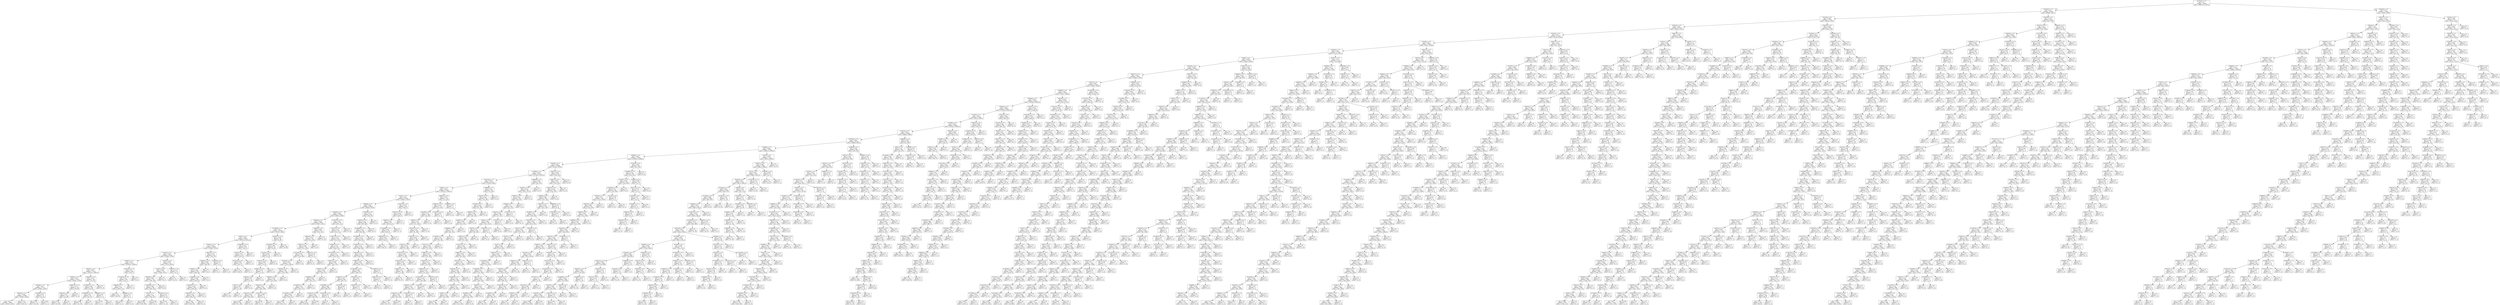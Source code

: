 digraph Tree {
node [shape=box, fontname="helvetica"] ;
edge [fontname="helvetica"] ;
0 [label="x[33719] <= 0.5\ngini = 0.5\nsamples = 95840\nvalue = [48055.0, 47785.0]"] ;
1 [label="x[141819] <= 0.5\ngini = 0.49\nsamples = 81996\nvalue = [46669, 35327]"] ;
0 -> 1 [labeldistance=2.5, labelangle=45, headlabel="True"] ;
2 [label="x[61430] <= 0.5\ngini = 0.468\nsamples = 73791\nvalue = [46166, 27625]"] ;
1 -> 2 ;
3 [label="x[28032] <= 0.5\ngini = 0.487\nsamples = 65578\nvalue = [38155, 27423]"] ;
2 -> 3 ;
4 [label="x[32039] <= 0.5\ngini = 0.477\nsamples = 62339\nvalue = [37799, 24540]"] ;
3 -> 4 ;
5 [label="x[52583] <= 0.5\ngini = 0.467\nsamples = 59585\nvalue = [37477, 22108]"] ;
4 -> 5 ;
6 [label="x[32038] <= 1.5\ngini = 0.455\nsamples = 57102\nvalue = [37129, 19973]"] ;
5 -> 6 ;
7 [label="x[9706] <= 0.5\ngini = 0.444\nsamples = 55429\nvalue = [36951, 18478]"] ;
6 -> 7 ;
8 [label="x[61944] <= 0.5\ngini = 0.438\nsamples = 54535\nvalue = [36875, 17660]"] ;
7 -> 8 ;
9 [label="x[83577] <= 0.5\ngini = 0.432\nsamples = 53817\nvalue = [36810, 17007]"] ;
8 -> 9 ;
10 [label="x[7914] <= 0.5\ngini = 0.441\nsamples = 51635\nvalue = [34657, 16978]"] ;
9 -> 10 ;
11 [label="x[39660] <= 0.5\ngini = 0.447\nsamples = 50335\nvalue = [33371, 16964]"] ;
10 -> 11 ;
12 [label="x[83604] <= 0.5\ngini = 0.452\nsamples = 49126\nvalue = [32184.0, 16942.0]"] ;
11 -> 12 ;
13 [label="x[58303] <= 0.5\ngini = 0.456\nsamples = 48091\nvalue = [31158.0, 16933.0]"] ;
12 -> 13 ;
14 [label="x[11970] <= 0.5\ngini = 0.46\nsamples = 47090\nvalue = [30175, 16915]"] ;
13 -> 14 ;
15 [label="x[57389] <= 0.5\ngini = 0.464\nsamples = 46282\nvalue = [29379.0, 16903.0]"] ;
14 -> 15 ;
16 [label="x[33720] <= 0.5\ngini = 0.467\nsamples = 45588\nvalue = [28688, 16900]"] ;
15 -> 16 ;
17 [label="x[120342] <= 0.5\ngini = 0.465\nsamples = 45319\nvalue = [28668, 16651]"] ;
16 -> 17 ;
18 [label="x[14698] <= 0.5\ngini = 0.462\nsamples = 44457\nvalue = [28361.0, 16096.0]"] ;
17 -> 18 ;
19 [label="x[59085] <= 0.5\ngini = 0.458\nsamples = 42542\nvalue = [27454.0, 15088.0]"] ;
18 -> 19 ;
20 [label="x[32038] <= 0.5\ngini = 0.456\nsamples = 42088\nvalue = [27307, 14781]"] ;
19 -> 20 ;
21 [label="x[72080] <= 0.5\ngini = 0.454\nsamples = 41612\nvalue = [27138.0, 14474.0]"] ;
20 -> 21 ;
22 [label="x[102226] <= 0.5\ngini = 0.452\nsamples = 41310\nvalue = [27048, 14262]"] ;
21 -> 22 ;
23 [label="x[7946] <= 0.5\ngini = 0.451\nsamples = 41055\nvalue = [26974.0, 14081.0]"] ;
22 -> 23 ;
24 [label="x[7872] <= 0.5\ngini = 0.45\nsamples = 40940\nvalue = [26961, 13979]"] ;
23 -> 24 ;
25 [label="x[28698] <= 0.5\ngini = 0.451\nsamples = 40630\nvalue = [26656, 13974]"] ;
24 -> 25 ;
26 [label="x[41809] <= 0.5\ngini = 0.454\nsamples = 39939\nvalue = [26055, 13884]"] ;
25 -> 26 ;
27 [label="x[56835] <= 0.5\ngini = 0.452\nsamples = 39487\nvalue = [25874, 13613]"] ;
26 -> 27 ;
28 [label="x[136658] <= 0.5\ngini = 0.45\nsamples = 39149\nvalue = [25749, 13400]"] ;
27 -> 28 ;
29 [label="x[7815] <= 0.5\ngini = 0.449\nsamples = 39063\nvalue = [25741.0, 13322.0]"] ;
28 -> 29 ;
30 [label="x[27955] <= 0.5\ngini = 0.451\nsamples = 38828\nvalue = [25509, 13319]"] ;
29 -> 30 ;
31 [label="x[33261] <= 0.5\ngini = 0.453\nsamples = 38318\nvalue = [25062, 13256]"] ;
30 -> 31 ;
32 [label="x[69911] <= 0.5\ngini = 0.45\nsamples = 37577\nvalue = [24709.0, 12868.0]"] ;
31 -> 32 ;
33 [label="x[94473] <= 0.5\ngini = 0.451\nsamples = 37377\nvalue = [24512.0, 12865.0]"] ;
32 -> 33 ;
34 [label="x[58055] <= 0.5\ngini = 0.451\nsamples = 37275\nvalue = [24491, 12784]"] ;
33 -> 34 ;
35 [label="x[56328] <= 0.5\ngini = 0.45\nsamples = 37157\nvalue = [24462, 12695]"] ;
34 -> 35 ;
36 [label="x[94579] <= 0.5\ngini = 0.449\nsamples = 37080\nvalue = [24450, 12630]"] ;
35 -> 36 ;
37 [label="gini = 0.45\nsamples = 36835\nvalue = [24220, 12615]"] ;
36 -> 37 ;
38 [label="gini = 0.115\nsamples = 245\nvalue = [230, 15]"] ;
36 -> 38 ;
39 [label="x[71886] <= 0.5\ngini = 0.263\nsamples = 77\nvalue = [12, 65]"] ;
35 -> 39 ;
40 [label="gini = 0.234\nsamples = 74\nvalue = [10, 64]"] ;
39 -> 40 ;
41 [label="gini = 0.444\nsamples = 3\nvalue = [2, 1]"] ;
39 -> 41 ;
42 [label="x[84972] <= 1.0\ngini = 0.371\nsamples = 118\nvalue = [29, 89]"] ;
34 -> 42 ;
43 [label="x[61633] <= 0.5\ngini = 0.357\nsamples = 116\nvalue = [27, 89]"] ;
42 -> 43 ;
44 [label="gini = 0.342\nsamples = 114\nvalue = [25, 89]"] ;
43 -> 44 ;
45 [label="gini = 0.0\nsamples = 2\nvalue = [2, 0]"] ;
43 -> 45 ;
46 [label="gini = 0.0\nsamples = 2\nvalue = [2, 0]"] ;
42 -> 46 ;
47 [label="x[94342] <= 0.5\ngini = 0.327\nsamples = 102\nvalue = [21, 81]"] ;
33 -> 47 ;
48 [label="x[115881] <= 3.5\ngini = 0.308\nsamples = 100\nvalue = [19, 81]"] ;
47 -> 48 ;
49 [label="x[140569] <= 0.5\ngini = 0.28\nsamples = 95\nvalue = [16, 79]"] ;
48 -> 49 ;
50 [label="gini = 0.268\nsamples = 94\nvalue = [15, 79]"] ;
49 -> 50 ;
51 [label="gini = 0.0\nsamples = 1\nvalue = [1, 0]"] ;
49 -> 51 ;
52 [label="x[88248] <= 0.5\ngini = 0.48\nsamples = 5\nvalue = [3, 2]"] ;
48 -> 52 ;
53 [label="gini = 0.375\nsamples = 4\nvalue = [3, 1]"] ;
52 -> 53 ;
54 [label="gini = 0.0\nsamples = 1\nvalue = [0, 1]"] ;
52 -> 54 ;
55 [label="gini = 0.0\nsamples = 2\nvalue = [2, 0]"] ;
47 -> 55 ;
56 [label="x[40116] <= 2.0\ngini = 0.03\nsamples = 200\nvalue = [197, 3]"] ;
32 -> 56 ;
57 [label="x[116166] <= 0.5\ngini = 0.02\nsamples = 199\nvalue = [197, 2]"] ;
56 -> 57 ;
58 [label="x[98630] <= 0.5\ngini = 0.01\nsamples = 197\nvalue = [196.0, 1.0]"] ;
57 -> 58 ;
59 [label="gini = 0.0\nsamples = 193\nvalue = [193, 0]"] ;
58 -> 59 ;
60 [label="x[30988] <= 1.0\ngini = 0.375\nsamples = 4\nvalue = [3, 1]"] ;
58 -> 60 ;
61 [label="gini = 0.444\nsamples = 3\nvalue = [2, 1]"] ;
60 -> 61 ;
62 [label="gini = 0.0\nsamples = 1\nvalue = [1, 0]"] ;
60 -> 62 ;
63 [label="gini = 0.5\nsamples = 2\nvalue = [1, 1]"] ;
57 -> 63 ;
64 [label="gini = 0.0\nsamples = 1\nvalue = [0, 1]"] ;
56 -> 64 ;
65 [label="x[27967] <= 0.5\ngini = 0.499\nsamples = 741\nvalue = [353.0, 388.0]"] ;
31 -> 65 ;
66 [label="x[13047] <= 0.5\ngini = 0.498\nsamples = 725\nvalue = [338.0, 387.0]"] ;
65 -> 66 ;
67 [label="x[97006] <= 0.5\ngini = 0.498\nsamples = 716\nvalue = [338, 378]"] ;
66 -> 67 ;
68 [label="x[19599] <= 0.5\ngini = 0.499\nsamples = 708\nvalue = [338, 370]"] ;
67 -> 68 ;
69 [label="x[9711] <= 0.5\ngini = 0.5\nsamples = 693\nvalue = [336, 357]"] ;
68 -> 69 ;
70 [label="gini = 0.499\nsamples = 684\nvalue = [328, 356]"] ;
69 -> 70 ;
71 [label="gini = 0.198\nsamples = 9\nvalue = [8, 1]"] ;
69 -> 71 ;
72 [label="x[26234] <= 0.5\ngini = 0.231\nsamples = 15\nvalue = [2, 13]"] ;
68 -> 72 ;
73 [label="gini = 0.133\nsamples = 14\nvalue = [1, 13]"] ;
72 -> 73 ;
74 [label="gini = 0.0\nsamples = 1\nvalue = [1, 0]"] ;
72 -> 74 ;
75 [label="gini = 0.0\nsamples = 8\nvalue = [0, 8]"] ;
67 -> 75 ;
76 [label="gini = 0.0\nsamples = 9\nvalue = [0, 9]"] ;
66 -> 76 ;
77 [label="x[43414] <= 0.5\ngini = 0.117\nsamples = 16\nvalue = [15, 1]"] ;
65 -> 77 ;
78 [label="gini = 0.0\nsamples = 15\nvalue = [15, 0]"] ;
77 -> 78 ;
79 [label="gini = 0.0\nsamples = 1\nvalue = [0, 1]"] ;
77 -> 79 ;
80 [label="x[65310] <= 0.5\ngini = 0.217\nsamples = 510\nvalue = [447, 63]"] ;
30 -> 80 ;
81 [label="x[69002] <= 0.5\ngini = 0.209\nsamples = 506\nvalue = [446, 60]"] ;
80 -> 81 ;
82 [label="x[79581] <= 0.5\ngini = 0.204\nsamples = 504\nvalue = [446, 58]"] ;
81 -> 82 ;
83 [label="x[33669] <= 0.5\ngini = 0.198\nsamples = 502\nvalue = [446, 56]"] ;
82 -> 83 ;
84 [label="x[54784] <= 0.5\ngini = 0.193\nsamples = 500\nvalue = [446, 54]"] ;
83 -> 84 ;
85 [label="x[95346] <= 0.5\ngini = 0.187\nsamples = 498\nvalue = [446, 52]"] ;
84 -> 85 ;
86 [label="gini = 0.181\nsamples = 496\nvalue = [446, 50]"] ;
85 -> 86 ;
87 [label="gini = 0.0\nsamples = 2\nvalue = [0, 2]"] ;
85 -> 87 ;
88 [label="gini = 0.0\nsamples = 2\nvalue = [0, 2]"] ;
84 -> 88 ;
89 [label="gini = 0.0\nsamples = 2\nvalue = [0, 2]"] ;
83 -> 89 ;
90 [label="gini = 0.0\nsamples = 2\nvalue = [0, 2]"] ;
82 -> 90 ;
91 [label="gini = 0.0\nsamples = 2\nvalue = [0, 2]"] ;
81 -> 91 ;
92 [label="x[10528] <= 0.5\ngini = 0.375\nsamples = 4\nvalue = [1, 3]"] ;
80 -> 92 ;
93 [label="gini = 0.0\nsamples = 3\nvalue = [0, 3]"] ;
92 -> 93 ;
94 [label="gini = 0.0\nsamples = 1\nvalue = [1, 0]"] ;
92 -> 94 ;
95 [label="x[106549] <= 0.5\ngini = 0.025\nsamples = 235\nvalue = [232, 3]"] ;
29 -> 95 ;
96 [label="x[7404] <= 0.5\ngini = 0.017\nsamples = 234\nvalue = [232, 2]"] ;
95 -> 96 ;
97 [label="x[141182] <= 0.5\ngini = 0.009\nsamples = 232\nvalue = [231, 1]"] ;
96 -> 97 ;
98 [label="gini = 0.0\nsamples = 230\nvalue = [230, 0]"] ;
97 -> 98 ;
99 [label="gini = 0.5\nsamples = 2\nvalue = [1, 1]"] ;
97 -> 99 ;
100 [label="gini = 0.5\nsamples = 2\nvalue = [1, 1]"] ;
96 -> 100 ;
101 [label="gini = 0.0\nsamples = 1\nvalue = [0, 1]"] ;
95 -> 101 ;
102 [label="x[55691] <= 0.5\ngini = 0.169\nsamples = 86\nvalue = [8, 78]"] ;
28 -> 102 ;
103 [label="x[107665] <= 0.5\ngini = 0.494\nsamples = 18\nvalue = [8, 10]"] ;
102 -> 103 ;
104 [label="x[11644] <= 0.5\ngini = 0.469\nsamples = 16\nvalue = [6, 10]"] ;
103 -> 104 ;
105 [label="x[55170] <= 0.5\ngini = 0.408\nsamples = 14\nvalue = [4, 10]"] ;
104 -> 105 ;
106 [label="x[99913] <= 0.5\ngini = 0.355\nsamples = 13\nvalue = [3, 10]"] ;
105 -> 106 ;
107 [label="x[1020] <= 0.5\ngini = 0.278\nsamples = 12\nvalue = [2, 10]"] ;
106 -> 107 ;
108 [label="x[272] <= 0.5\ngini = 0.165\nsamples = 11\nvalue = [1, 10]"] ;
107 -> 108 ;
109 [label="gini = 0.0\nsamples = 10\nvalue = [0, 10]"] ;
108 -> 109 ;
110 [label="gini = 0.0\nsamples = 1\nvalue = [1, 0]"] ;
108 -> 110 ;
111 [label="gini = 0.0\nsamples = 1\nvalue = [1, 0]"] ;
107 -> 111 ;
112 [label="gini = 0.0\nsamples = 1\nvalue = [1, 0]"] ;
106 -> 112 ;
113 [label="gini = 0.0\nsamples = 1\nvalue = [1, 0]"] ;
105 -> 113 ;
114 [label="gini = 0.0\nsamples = 2\nvalue = [2, 0]"] ;
104 -> 114 ;
115 [label="gini = 0.0\nsamples = 2\nvalue = [2, 0]"] ;
103 -> 115 ;
116 [label="gini = 0.0\nsamples = 68\nvalue = [0, 68]"] ;
102 -> 116 ;
117 [label="x[99687] <= 0.5\ngini = 0.466\nsamples = 338\nvalue = [125, 213]"] ;
27 -> 117 ;
118 [label="x[66018] <= 0.5\ngini = 0.473\nsamples = 326\nvalue = [125, 201]"] ;
117 -> 118 ;
119 [label="x[94513] <= 1.5\ngini = 0.469\nsamples = 322\nvalue = [121, 201]"] ;
118 -> 119 ;
120 [label="x[123383] <= 0.5\ngini = 0.465\nsamples = 316\nvalue = [116, 200]"] ;
119 -> 120 ;
121 [label="x[107605] <= 0.5\ngini = 0.461\nsamples = 313\nvalue = [113.0, 200.0]"] ;
120 -> 121 ;
122 [label="x[60390] <= 0.5\ngini = 0.458\nsamples = 310\nvalue = [110, 200]"] ;
121 -> 122 ;
123 [label="x[98630] <= 0.5\ngini = 0.454\nsamples = 307\nvalue = [107, 200]"] ;
122 -> 123 ;
124 [label="x[38135] <= 0.5\ngini = 0.45\nsamples = 304\nvalue = [104, 200]"] ;
123 -> 124 ;
125 [label="x[62216] <= 0.5\ngini = 0.444\nsamples = 297\nvalue = [99, 198]"] ;
124 -> 125 ;
126 [label="gini = 0.441\nsamples = 295\nvalue = [97, 198]"] ;
125 -> 126 ;
127 [label="gini = 0.0\nsamples = 2\nvalue = [2, 0]"] ;
125 -> 127 ;
128 [label="x[135117] <= 0.5\ngini = 0.408\nsamples = 7\nvalue = [5, 2]"] ;
124 -> 128 ;
129 [label="gini = 0.278\nsamples = 6\nvalue = [5, 1]"] ;
128 -> 129 ;
130 [label="gini = 0.0\nsamples = 1\nvalue = [0, 1]"] ;
128 -> 130 ;
131 [label="gini = 0.0\nsamples = 3\nvalue = [3, 0]"] ;
123 -> 131 ;
132 [label="gini = 0.0\nsamples = 3\nvalue = [3, 0]"] ;
122 -> 132 ;
133 [label="gini = 0.0\nsamples = 3\nvalue = [3, 0]"] ;
121 -> 133 ;
134 [label="gini = 0.0\nsamples = 3\nvalue = [3, 0]"] ;
120 -> 134 ;
135 [label="x[50316] <= 0.5\ngini = 0.278\nsamples = 6\nvalue = [5, 1]"] ;
119 -> 135 ;
136 [label="gini = 0.0\nsamples = 5\nvalue = [5, 0]"] ;
135 -> 136 ;
137 [label="gini = 0.0\nsamples = 1\nvalue = [0, 1]"] ;
135 -> 137 ;
138 [label="gini = 0.0\nsamples = 4\nvalue = [4, 0]"] ;
118 -> 138 ;
139 [label="gini = 0.0\nsamples = 12\nvalue = [0, 12]"] ;
117 -> 139 ;
140 [label="x[104270] <= 0.5\ngini = 0.48\nsamples = 452\nvalue = [181, 271]"] ;
26 -> 140 ;
141 [label="x[3319] <= 0.5\ngini = 0.477\nsamples = 447\nvalue = [176, 271]"] ;
140 -> 141 ;
142 [label="x[120737] <= 0.5\ngini = 0.475\nsamples = 443\nvalue = [172, 271]"] ;
141 -> 142 ;
143 [label="x[35885] <= 0.5\ngini = 0.472\nsamples = 439\nvalue = [168, 271]"] ;
142 -> 143 ;
144 [label="x[137418] <= 0.5\ngini = 0.47\nsamples = 435\nvalue = [164, 271]"] ;
143 -> 144 ;
145 [label="x[65612] <= 0.5\ngini = 0.468\nsamples = 432\nvalue = [161, 271]"] ;
144 -> 145 ;
146 [label="x[49472] <= 0.5\ngini = 0.465\nsamples = 429\nvalue = [158, 271]"] ;
145 -> 146 ;
147 [label="x[30988] <= 0.5\ngini = 0.463\nsamples = 426\nvalue = [155, 271]"] ;
146 -> 147 ;
148 [label="x[129591] <= 0.5\ngini = 0.46\nsamples = 423\nvalue = [152, 271]"] ;
147 -> 148 ;
149 [label="x[132001] <= 0.5\ngini = 0.458\nsamples = 420\nvalue = [149, 271]"] ;
148 -> 149 ;
150 [label="gini = 0.455\nsamples = 417\nvalue = [146, 271]"] ;
149 -> 150 ;
151 [label="gini = 0.0\nsamples = 3\nvalue = [3, 0]"] ;
149 -> 151 ;
152 [label="gini = 0.0\nsamples = 3\nvalue = [3, 0]"] ;
148 -> 152 ;
153 [label="gini = 0.0\nsamples = 3\nvalue = [3, 0]"] ;
147 -> 153 ;
154 [label="gini = 0.0\nsamples = 3\nvalue = [3, 0]"] ;
146 -> 154 ;
155 [label="gini = 0.0\nsamples = 3\nvalue = [3, 0]"] ;
145 -> 155 ;
156 [label="gini = 0.0\nsamples = 3\nvalue = [3, 0]"] ;
144 -> 156 ;
157 [label="gini = 0.0\nsamples = 4\nvalue = [4, 0]"] ;
143 -> 157 ;
158 [label="gini = 0.0\nsamples = 4\nvalue = [4, 0]"] ;
142 -> 158 ;
159 [label="gini = 0.0\nsamples = 4\nvalue = [4, 0]"] ;
141 -> 159 ;
160 [label="gini = 0.0\nsamples = 5\nvalue = [5, 0]"] ;
140 -> 160 ;
161 [label="x[71628] <= 0.5\ngini = 0.227\nsamples = 691\nvalue = [601, 90]"] ;
25 -> 161 ;
162 [label="x[18255] <= 0.5\ngini = 0.223\nsamples = 689\nvalue = [601, 88]"] ;
161 -> 162 ;
163 [label="x[130885] <= 0.5\ngini = 0.219\nsamples = 687\nvalue = [601, 86]"] ;
162 -> 163 ;
164 [label="x[139855] <= 0.5\ngini = 0.215\nsamples = 685\nvalue = [601, 84]"] ;
163 -> 164 ;
165 [label="x[55955] <= 0.5\ngini = 0.211\nsamples = 683\nvalue = [601, 82]"] ;
164 -> 165 ;
166 [label="x[64130] <= 0.5\ngini = 0.207\nsamples = 681\nvalue = [601, 80]"] ;
165 -> 166 ;
167 [label="x[98072] <= 0.5\ngini = 0.203\nsamples = 679\nvalue = [601, 78]"] ;
166 -> 167 ;
168 [label="x[116640] <= 0.5\ngini = 0.198\nsamples = 674\nvalue = [599, 75]"] ;
167 -> 168 ;
169 [label="x[104547] <= 0.5\ngini = 0.192\nsamples = 669\nvalue = [597, 72]"] ;
168 -> 169 ;
170 [label="x[107088] <= 0.5\ngini = 0.188\nsamples = 666\nvalue = [596, 70]"] ;
169 -> 170 ;
171 [label="x[139323] <= 0.5\ngini = 0.184\nsamples = 663\nvalue = [595, 68]"] ;
170 -> 171 ;
172 [label="gini = 0.18\nsamples = 660\nvalue = [594, 66]"] ;
171 -> 172 ;
173 [label="gini = 0.444\nsamples = 3\nvalue = [1, 2]"] ;
171 -> 173 ;
174 [label="x[123432] <= 0.5\ngini = 0.444\nsamples = 3\nvalue = [1, 2]"] ;
170 -> 174 ;
175 [label="gini = 0.0\nsamples = 2\nvalue = [0, 2]"] ;
174 -> 175 ;
176 [label="gini = 0.0\nsamples = 1\nvalue = [1, 0]"] ;
174 -> 176 ;
177 [label="x[27955] <= 0.5\ngini = 0.444\nsamples = 3\nvalue = [1, 2]"] ;
169 -> 177 ;
178 [label="gini = 0.0\nsamples = 2\nvalue = [0, 2]"] ;
177 -> 178 ;
179 [label="gini = 0.0\nsamples = 1\nvalue = [1, 0]"] ;
177 -> 179 ;
180 [label="x[54553] <= 0.5\ngini = 0.48\nsamples = 5\nvalue = [2, 3]"] ;
168 -> 180 ;
181 [label="x[40357] <= 0.5\ngini = 0.375\nsamples = 4\nvalue = [1, 3]"] ;
180 -> 181 ;
182 [label="gini = 0.0\nsamples = 3\nvalue = [0, 3]"] ;
181 -> 182 ;
183 [label="gini = 0.0\nsamples = 1\nvalue = [1, 0]"] ;
181 -> 183 ;
184 [label="gini = 0.0\nsamples = 1\nvalue = [1, 0]"] ;
180 -> 184 ;
185 [label="x[124661] <= 0.5\ngini = 0.48\nsamples = 5\nvalue = [2, 3]"] ;
167 -> 185 ;
186 [label="x[85722] <= 0.5\ngini = 0.375\nsamples = 4\nvalue = [1, 3]"] ;
185 -> 186 ;
187 [label="gini = 0.0\nsamples = 2\nvalue = [0, 2]"] ;
186 -> 187 ;
188 [label="gini = 0.5\nsamples = 2\nvalue = [1, 1]"] ;
186 -> 188 ;
189 [label="gini = 0.0\nsamples = 1\nvalue = [1, 0]"] ;
185 -> 189 ;
190 [label="gini = 0.0\nsamples = 2\nvalue = [0, 2]"] ;
166 -> 190 ;
191 [label="gini = 0.0\nsamples = 2\nvalue = [0, 2]"] ;
165 -> 191 ;
192 [label="gini = 0.0\nsamples = 2\nvalue = [0, 2]"] ;
164 -> 192 ;
193 [label="gini = 0.0\nsamples = 2\nvalue = [0, 2]"] ;
163 -> 193 ;
194 [label="gini = 0.0\nsamples = 2\nvalue = [0, 2]"] ;
162 -> 194 ;
195 [label="gini = 0.0\nsamples = 2\nvalue = [0, 2]"] ;
161 -> 195 ;
196 [label="x[10773] <= 0.5\ngini = 0.032\nsamples = 310\nvalue = [305, 5]"] ;
24 -> 196 ;
197 [label="x[45153] <= 0.5\ngini = 0.026\nsamples = 309\nvalue = [305, 4]"] ;
196 -> 197 ;
198 [label="x[82057] <= 0.5\ngini = 0.019\nsamples = 307\nvalue = [304.0, 3.0]"] ;
197 -> 198 ;
199 [label="x[125688] <= 0.5\ngini = 0.013\nsamples = 305\nvalue = [303, 2]"] ;
198 -> 199 ;
200 [label="x[58998] <= 0.5\ngini = 0.007\nsamples = 303\nvalue = [302, 1]"] ;
199 -> 200 ;
201 [label="gini = 0.0\nsamples = 301\nvalue = [301, 0]"] ;
200 -> 201 ;
202 [label="gini = 0.5\nsamples = 2\nvalue = [1, 1]"] ;
200 -> 202 ;
203 [label="gini = 0.5\nsamples = 2\nvalue = [1, 1]"] ;
199 -> 203 ;
204 [label="gini = 0.5\nsamples = 2\nvalue = [1, 1]"] ;
198 -> 204 ;
205 [label="gini = 0.5\nsamples = 2\nvalue = [1, 1]"] ;
197 -> 205 ;
206 [label="gini = 0.0\nsamples = 1\nvalue = [0, 1]"] ;
196 -> 206 ;
207 [label="x[88071] <= 0.5\ngini = 0.201\nsamples = 115\nvalue = [13, 102]"] ;
23 -> 207 ;
208 [label="x[56835] <= 0.5\ngini = 0.164\nsamples = 111\nvalue = [10, 101]"] ;
207 -> 208 ;
209 [label="x[41386] <= 0.5\ngini = 0.137\nsamples = 108\nvalue = [8, 100]"] ;
208 -> 209 ;
210 [label="x[6483] <= 0.5\ngini = 0.122\nsamples = 107\nvalue = [7.0, 100.0]"] ;
209 -> 210 ;
211 [label="x[51255] <= 0.5\ngini = 0.107\nsamples = 106\nvalue = [6, 100]"] ;
210 -> 211 ;
212 [label="x[16420] <= 0.5\ngini = 0.091\nsamples = 105\nvalue = [5, 100]"] ;
211 -> 212 ;
213 [label="x[28725] <= 0.5\ngini = 0.074\nsamples = 104\nvalue = [4, 100]"] ;
212 -> 213 ;
214 [label="x[102725] <= 0.5\ngini = 0.057\nsamples = 103\nvalue = [3, 100]"] ;
213 -> 214 ;
215 [label="x[62342] <= 0.5\ngini = 0.039\nsamples = 101\nvalue = [2, 99]"] ;
214 -> 215 ;
216 [label="x[4683] <= 0.5\ngini = 0.02\nsamples = 99\nvalue = [1, 98]"] ;
215 -> 216 ;
217 [label="gini = 0.0\nsamples = 97\nvalue = [0, 97]"] ;
216 -> 217 ;
218 [label="gini = 0.5\nsamples = 2\nvalue = [1, 1]"] ;
216 -> 218 ;
219 [label="gini = 0.5\nsamples = 2\nvalue = [1, 1]"] ;
215 -> 219 ;
220 [label="gini = 0.5\nsamples = 2\nvalue = [1, 1]"] ;
214 -> 220 ;
221 [label="gini = 0.0\nsamples = 1\nvalue = [1, 0]"] ;
213 -> 221 ;
222 [label="gini = 0.0\nsamples = 1\nvalue = [1, 0]"] ;
212 -> 222 ;
223 [label="gini = 0.0\nsamples = 1\nvalue = [1, 0]"] ;
211 -> 223 ;
224 [label="gini = 0.0\nsamples = 1\nvalue = [1, 0]"] ;
210 -> 224 ;
225 [label="gini = 0.0\nsamples = 1\nvalue = [1, 0]"] ;
209 -> 225 ;
226 [label="x[122675] <= 0.5\ngini = 0.444\nsamples = 3\nvalue = [2, 1]"] ;
208 -> 226 ;
227 [label="gini = 0.5\nsamples = 2\nvalue = [1, 1]"] ;
226 -> 227 ;
228 [label="gini = 0.0\nsamples = 1\nvalue = [1, 0]"] ;
226 -> 228 ;
229 [label="x[78859] <= 0.5\ngini = 0.375\nsamples = 4\nvalue = [3, 1]"] ;
207 -> 229 ;
230 [label="gini = 0.0\nsamples = 2\nvalue = [2, 0]"] ;
229 -> 230 ;
231 [label="gini = 0.5\nsamples = 2\nvalue = [1, 1]"] ;
229 -> 231 ;
232 [label="x[58998] <= 0.5\ngini = 0.412\nsamples = 255\nvalue = [74, 181]"] ;
22 -> 232 ;
233 [label="x[60719] <= 0.5\ngini = 0.402\nsamples = 251\nvalue = [70, 181]"] ;
232 -> 233 ;
234 [label="x[71859] <= 0.5\ngini = 0.394\nsamples = 248\nvalue = [67, 181]"] ;
233 -> 234 ;
235 [label="x[38876] <= 0.5\ngini = 0.389\nsamples = 246\nvalue = [65, 181]"] ;
234 -> 235 ;
236 [label="x[64261] <= 0.5\ngini = 0.383\nsamples = 244\nvalue = [63, 181]"] ;
235 -> 236 ;
237 [label="x[30689] <= 0.5\ngini = 0.377\nsamples = 242\nvalue = [61, 181]"] ;
236 -> 237 ;
238 [label="x[110781] <= 0.5\ngini = 0.371\nsamples = 240\nvalue = [59, 181]"] ;
237 -> 238 ;
239 [label="x[37721] <= 0.5\ngini = 0.364\nsamples = 238\nvalue = [57, 181]"] ;
238 -> 239 ;
240 [label="x[40667] <= 0.5\ngini = 0.357\nsamples = 236\nvalue = [55, 181]"] ;
239 -> 240 ;
241 [label="x[26210] <= 0.5\ngini = 0.35\nsamples = 234\nvalue = [53, 181]"] ;
240 -> 241 ;
242 [label="x[59079] <= 0.5\ngini = 0.343\nsamples = 232\nvalue = [51, 181]"] ;
241 -> 242 ;
243 [label="x[118746] <= 0.5\ngini = 0.332\nsamples = 228\nvalue = [48, 180]"] ;
242 -> 243 ;
244 [label="x[26352] <= 0.5\ngini = 0.325\nsamples = 225\nvalue = [46, 179]"] ;
243 -> 244 ;
245 [label="x[100153] <= 0.5\ngini = 0.318\nsamples = 222\nvalue = [44, 178]"] ;
244 -> 245 ;
246 [label="gini = 0.31\nsamples = 219\nvalue = [42, 177]"] ;
245 -> 246 ;
247 [label="gini = 0.444\nsamples = 3\nvalue = [2, 1]"] ;
245 -> 247 ;
248 [label="x[119376] <= 0.5\ngini = 0.444\nsamples = 3\nvalue = [2, 1]"] ;
244 -> 248 ;
249 [label="gini = 0.0\nsamples = 2\nvalue = [2, 0]"] ;
248 -> 249 ;
250 [label="gini = 0.0\nsamples = 1\nvalue = [0, 1]"] ;
248 -> 250 ;
251 [label="x[15704] <= 0.5\ngini = 0.444\nsamples = 3\nvalue = [2, 1]"] ;
243 -> 251 ;
252 [label="gini = 0.0\nsamples = 2\nvalue = [2, 0]"] ;
251 -> 252 ;
253 [label="gini = 0.0\nsamples = 1\nvalue = [0, 1]"] ;
251 -> 253 ;
254 [label="x[73254] <= 0.5\ngini = 0.375\nsamples = 4\nvalue = [3, 1]"] ;
242 -> 254 ;
255 [label="gini = 0.0\nsamples = 3\nvalue = [3, 0]"] ;
254 -> 255 ;
256 [label="gini = 0.0\nsamples = 1\nvalue = [0, 1]"] ;
254 -> 256 ;
257 [label="gini = 0.0\nsamples = 2\nvalue = [2, 0]"] ;
241 -> 257 ;
258 [label="gini = 0.0\nsamples = 2\nvalue = [2, 0]"] ;
240 -> 258 ;
259 [label="gini = 0.0\nsamples = 2\nvalue = [2, 0]"] ;
239 -> 259 ;
260 [label="gini = 0.0\nsamples = 2\nvalue = [2, 0]"] ;
238 -> 260 ;
261 [label="gini = 0.0\nsamples = 2\nvalue = [2, 0]"] ;
237 -> 261 ;
262 [label="gini = 0.0\nsamples = 2\nvalue = [2, 0]"] ;
236 -> 262 ;
263 [label="gini = 0.0\nsamples = 2\nvalue = [2, 0]"] ;
235 -> 263 ;
264 [label="gini = 0.0\nsamples = 2\nvalue = [2, 0]"] ;
234 -> 264 ;
265 [label="gini = 0.0\nsamples = 3\nvalue = [3, 0]"] ;
233 -> 265 ;
266 [label="gini = 0.0\nsamples = 4\nvalue = [4, 0]"] ;
232 -> 266 ;
267 [label="x[69499] <= 0.5\ngini = 0.418\nsamples = 302\nvalue = [90, 212]"] ;
21 -> 267 ;
268 [label="x[27967] <= 0.5\ngini = 0.413\nsamples = 299\nvalue = [87.0, 212.0]"] ;
267 -> 268 ;
269 [label="x[54991] <= 0.5\ngini = 0.407\nsamples = 296\nvalue = [84, 212]"] ;
268 -> 269 ;
270 [label="x[98258] <= 0.5\ngini = 0.4\nsamples = 293\nvalue = [81, 212]"] ;
269 -> 270 ;
271 [label="x[34141] <= 0.5\ngini = 0.392\nsamples = 288\nvalue = [77, 211]"] ;
270 -> 271 ;
272 [label="x[4762] <= 0.5\ngini = 0.383\nsamples = 283\nvalue = [73.0, 210.0]"] ;
271 -> 272 ;
273 [label="x[50741] <= 0.5\ngini = 0.373\nsamples = 278\nvalue = [69, 209]"] ;
272 -> 273 ;
274 [label="x[82047] <= 0.5\ngini = 0.368\nsamples = 276\nvalue = [67, 209]"] ;
273 -> 274 ;
275 [label="x[13374] <= 0.5\ngini = 0.362\nsamples = 274\nvalue = [65, 209]"] ;
274 -> 275 ;
276 [label="x[58821] <= 0.5\ngini = 0.356\nsamples = 272\nvalue = [63, 209]"] ;
275 -> 276 ;
277 [label="x[67746] <= 1.5\ngini = 0.35\nsamples = 270\nvalue = [61, 209]"] ;
276 -> 277 ;
278 [label="x[40570] <= 0.5\ngini = 0.343\nsamples = 268\nvalue = [59, 209]"] ;
277 -> 278 ;
279 [label="x[15669] <= 0.5\ngini = 0.337\nsamples = 266\nvalue = [57, 209]"] ;
278 -> 279 ;
280 [label="x[103354] <= 0.5\ngini = 0.33\nsamples = 264\nvalue = [55, 209]"] ;
279 -> 280 ;
281 [label="x[4594] <= 0.5\ngini = 0.323\nsamples = 262\nvalue = [53, 209]"] ;
280 -> 281 ;
282 [label="gini = 0.315\nsamples = 260\nvalue = [51, 209]"] ;
281 -> 282 ;
283 [label="gini = 0.0\nsamples = 2\nvalue = [2, 0]"] ;
281 -> 283 ;
284 [label="gini = 0.0\nsamples = 2\nvalue = [2, 0]"] ;
280 -> 284 ;
285 [label="gini = 0.0\nsamples = 2\nvalue = [2, 0]"] ;
279 -> 285 ;
286 [label="gini = 0.0\nsamples = 2\nvalue = [2, 0]"] ;
278 -> 286 ;
287 [label="gini = 0.0\nsamples = 2\nvalue = [2, 0]"] ;
277 -> 287 ;
288 [label="gini = 0.0\nsamples = 2\nvalue = [2, 0]"] ;
276 -> 288 ;
289 [label="gini = 0.0\nsamples = 2\nvalue = [2, 0]"] ;
275 -> 289 ;
290 [label="gini = 0.0\nsamples = 2\nvalue = [2, 0]"] ;
274 -> 290 ;
291 [label="gini = 0.0\nsamples = 2\nvalue = [2, 0]"] ;
273 -> 291 ;
292 [label="x[25033] <= 0.5\ngini = 0.32\nsamples = 5\nvalue = [4, 1]"] ;
272 -> 292 ;
293 [label="gini = 0.0\nsamples = 4\nvalue = [4, 0]"] ;
292 -> 293 ;
294 [label="gini = 0.0\nsamples = 1\nvalue = [0, 1]"] ;
292 -> 294 ;
295 [label="x[2720] <= 0.5\ngini = 0.32\nsamples = 5\nvalue = [4, 1]"] ;
271 -> 295 ;
296 [label="gini = 0.0\nsamples = 4\nvalue = [4, 0]"] ;
295 -> 296 ;
297 [label="gini = 0.0\nsamples = 1\nvalue = [0, 1]"] ;
295 -> 297 ;
298 [label="x[51915] <= 1.0\ngini = 0.32\nsamples = 5\nvalue = [4, 1]"] ;
270 -> 298 ;
299 [label="gini = 0.0\nsamples = 4\nvalue = [4, 0]"] ;
298 -> 299 ;
300 [label="gini = 0.0\nsamples = 1\nvalue = [0, 1]"] ;
298 -> 300 ;
301 [label="gini = 0.0\nsamples = 3\nvalue = [3, 0]"] ;
269 -> 301 ;
302 [label="gini = 0.0\nsamples = 3\nvalue = [3, 0]"] ;
268 -> 302 ;
303 [label="gini = 0.0\nsamples = 3\nvalue = [3, 0]"] ;
267 -> 303 ;
304 [label="x[50937] <= 0.5\ngini = 0.458\nsamples = 476\nvalue = [169, 307]"] ;
20 -> 304 ;
305 [label="x[69911] <= 0.5\ngini = 0.455\nsamples = 472\nvalue = [165, 307]"] ;
304 -> 305 ;
306 [label="x[58370] <= 0.5\ngini = 0.451\nsamples = 468\nvalue = [161, 307]"] ;
305 -> 306 ;
307 [label="x[28698] <= 0.5\ngini = 0.448\nsamples = 464\nvalue = [157, 307]"] ;
306 -> 307 ;
308 [label="x[94471] <= 0.5\ngini = 0.443\nsamples = 456\nvalue = [151, 305]"] ;
307 -> 308 ;
309 [label="x[62408] <= 0.5\ngini = 0.44\nsamples = 453\nvalue = [148, 305]"] ;
308 -> 309 ;
310 [label="x[39725] <= 0.5\ngini = 0.437\nsamples = 450\nvalue = [145, 305]"] ;
309 -> 310 ;
311 [label="x[3323] <= 0.5\ngini = 0.433\nsamples = 445\nvalue = [141, 304]"] ;
310 -> 311 ;
312 [label="x[97431] <= 0.5\ngini = 0.431\nsamples = 443\nvalue = [139, 304]"] ;
311 -> 312 ;
313 [label="x[2257] <= 0.5\ngini = 0.428\nsamples = 441\nvalue = [137, 304]"] ;
312 -> 313 ;
314 [label="x[80745] <= 1.5\ngini = 0.426\nsamples = 439\nvalue = [135, 304]"] ;
313 -> 314 ;
315 [label="x[114436] <= 0.5\ngini = 0.423\nsamples = 437\nvalue = [133, 304]"] ;
314 -> 315 ;
316 [label="x[136658] <= 0.5\ngini = 0.421\nsamples = 435\nvalue = [131, 304]"] ;
315 -> 316 ;
317 [label="x[861] <= 0.5\ngini = 0.418\nsamples = 433\nvalue = [129, 304]"] ;
316 -> 317 ;
318 [label="x[5384] <= 1.5\ngini = 0.416\nsamples = 431\nvalue = [127.0, 304.0]"] ;
317 -> 318 ;
319 [label="x[22960] <= 0.5\ngini = 0.413\nsamples = 429\nvalue = [125, 304]"] ;
318 -> 319 ;
320 [label="gini = 0.41\nsamples = 427\nvalue = [123, 304]"] ;
319 -> 320 ;
321 [label="gini = 0.0\nsamples = 2\nvalue = [2, 0]"] ;
319 -> 321 ;
322 [label="gini = 0.0\nsamples = 2\nvalue = [2, 0]"] ;
318 -> 322 ;
323 [label="gini = 0.0\nsamples = 2\nvalue = [2, 0]"] ;
317 -> 323 ;
324 [label="gini = 0.0\nsamples = 2\nvalue = [2, 0]"] ;
316 -> 324 ;
325 [label="gini = 0.0\nsamples = 2\nvalue = [2, 0]"] ;
315 -> 325 ;
326 [label="gini = 0.0\nsamples = 2\nvalue = [2, 0]"] ;
314 -> 326 ;
327 [label="gini = 0.0\nsamples = 2\nvalue = [2, 0]"] ;
313 -> 327 ;
328 [label="gini = 0.0\nsamples = 2\nvalue = [2, 0]"] ;
312 -> 328 ;
329 [label="gini = 0.0\nsamples = 2\nvalue = [2, 0]"] ;
311 -> 329 ;
330 [label="x[50932] <= 0.5\ngini = 0.32\nsamples = 5\nvalue = [4, 1]"] ;
310 -> 330 ;
331 [label="gini = 0.0\nsamples = 4\nvalue = [4, 0]"] ;
330 -> 331 ;
332 [label="gini = 0.0\nsamples = 1\nvalue = [0, 1]"] ;
330 -> 332 ;
333 [label="gini = 0.0\nsamples = 3\nvalue = [3, 0]"] ;
309 -> 333 ;
334 [label="gini = 0.0\nsamples = 3\nvalue = [3, 0]"] ;
308 -> 334 ;
335 [label="x[88930] <= 1.0\ngini = 0.375\nsamples = 8\nvalue = [6, 2]"] ;
307 -> 335 ;
336 [label="x[141690] <= 0.5\ngini = 0.245\nsamples = 7\nvalue = [6, 1]"] ;
335 -> 336 ;
337 [label="gini = 0.0\nsamples = 6\nvalue = [6, 0]"] ;
336 -> 337 ;
338 [label="gini = 0.0\nsamples = 1\nvalue = [0, 1]"] ;
336 -> 338 ;
339 [label="gini = 0.0\nsamples = 1\nvalue = [0, 1]"] ;
335 -> 339 ;
340 [label="gini = 0.0\nsamples = 4\nvalue = [4, 0]"] ;
306 -> 340 ;
341 [label="gini = 0.0\nsamples = 4\nvalue = [4, 0]"] ;
305 -> 341 ;
342 [label="gini = 0.0\nsamples = 4\nvalue = [4, 0]"] ;
304 -> 342 ;
343 [label="x[27955] <= 0.5\ngini = 0.438\nsamples = 454\nvalue = [147, 307]"] ;
19 -> 343 ;
344 [label="x[58998] <= 0.5\ngini = 0.432\nsamples = 449\nvalue = [142, 307]"] ;
343 -> 344 ;
345 [label="x[22057] <= 0.5\ngini = 0.422\nsamples = 430\nvalue = [130, 300]"] ;
344 -> 345 ;
346 [label="x[136295] <= 0.5\ngini = 0.417\nsamples = 426\nvalue = [126, 300]"] ;
345 -> 346 ;
347 [label="x[45418] <= 0.5\ngini = 0.41\nsamples = 420\nvalue = [121.0, 299.0]"] ;
346 -> 347 ;
348 [label="x[40744] <= 0.5\ngini = 0.406\nsamples = 417\nvalue = [118, 299]"] ;
347 -> 348 ;
349 [label="x[56676] <= 0.5\ngini = 0.401\nsamples = 414\nvalue = [115, 299]"] ;
348 -> 349 ;
350 [label="x[60088] <= 0.5\ngini = 0.396\nsamples = 411\nvalue = [112, 299]"] ;
349 -> 350 ;
351 [label="x[26189] <= 0.5\ngini = 0.392\nsamples = 408\nvalue = [109, 299]"] ;
350 -> 351 ;
352 [label="x[65310] <= 0.5\ngini = 0.385\nsamples = 403\nvalue = [105, 298]"] ;
351 -> 352 ;
353 [label="x[45061] <= 0.5\ngini = 0.409\nsamples = 342\nvalue = [98, 244]"] ;
352 -> 353 ;
354 [label="x[65794] <= 0.5\ngini = 0.403\nsamples = 339\nvalue = [95.0, 244.0]"] ;
353 -> 354 ;
355 [label="x[84632] <= 0.5\ngini = 0.396\nsamples = 334\nvalue = [91, 243]"] ;
354 -> 355 ;
356 [label="x[28199] <= 0.5\ngini = 0.409\nsamples = 318\nvalue = [91.0, 227.0]"] ;
355 -> 356 ;
357 [label="x[3556] <= 0.5\ngini = 0.403\nsamples = 315\nvalue = [88, 227]"] ;
356 -> 357 ;
358 [label="x[128132] <= 0.5\ngini = 0.399\nsamples = 313\nvalue = [86, 227]"] ;
357 -> 358 ;
359 [label="x[130993] <= 0.5\ngini = 0.394\nsamples = 311\nvalue = [84, 227]"] ;
358 -> 359 ;
360 [label="gini = 0.39\nsamples = 309\nvalue = [82, 227]"] ;
359 -> 360 ;
361 [label="gini = 0.0\nsamples = 2\nvalue = [2, 0]"] ;
359 -> 361 ;
362 [label="gini = 0.0\nsamples = 2\nvalue = [2, 0]"] ;
358 -> 362 ;
363 [label="gini = 0.0\nsamples = 2\nvalue = [2, 0]"] ;
357 -> 363 ;
364 [label="gini = 0.0\nsamples = 3\nvalue = [3, 0]"] ;
356 -> 364 ;
365 [label="gini = 0.0\nsamples = 16\nvalue = [0, 16]"] ;
355 -> 365 ;
366 [label="x[60135] <= 0.5\ngini = 0.32\nsamples = 5\nvalue = [4, 1]"] ;
354 -> 366 ;
367 [label="gini = 0.0\nsamples = 4\nvalue = [4, 0]"] ;
366 -> 367 ;
368 [label="gini = 0.0\nsamples = 1\nvalue = [0, 1]"] ;
366 -> 368 ;
369 [label="gini = 0.0\nsamples = 3\nvalue = [3, 0]"] ;
353 -> 369 ;
370 [label="x[60332] <= 0.5\ngini = 0.203\nsamples = 61\nvalue = [7, 54]"] ;
352 -> 370 ;
371 [label="x[21699] <= 0.5\ngini = 0.18\nsamples = 60\nvalue = [6, 54]"] ;
370 -> 371 ;
372 [label="x[13718] <= 0.5\ngini = 0.155\nsamples = 59\nvalue = [5, 54]"] ;
371 -> 372 ;
373 [label="x[122505] <= 0.5\ngini = 0.128\nsamples = 58\nvalue = [4, 54]"] ;
372 -> 373 ;
374 [label="x[27725] <= 0.5\ngini = 0.1\nsamples = 57\nvalue = [3, 54]"] ;
373 -> 374 ;
375 [label="x[67746] <= 1.5\ngini = 0.069\nsamples = 56\nvalue = [2, 54]"] ;
374 -> 375 ;
376 [label="x[55691] <= 0.5\ngini = 0.036\nsamples = 55\nvalue = [1, 54]"] ;
375 -> 376 ;
377 [label="gini = 0.0\nsamples = 54\nvalue = [0, 54]"] ;
376 -> 377 ;
378 [label="gini = 0.0\nsamples = 1\nvalue = [1, 0]"] ;
376 -> 378 ;
379 [label="gini = 0.0\nsamples = 1\nvalue = [1, 0]"] ;
375 -> 379 ;
380 [label="gini = 0.0\nsamples = 1\nvalue = [1, 0]"] ;
374 -> 380 ;
381 [label="gini = 0.0\nsamples = 1\nvalue = [1, 0]"] ;
373 -> 381 ;
382 [label="gini = 0.0\nsamples = 1\nvalue = [1, 0]"] ;
372 -> 382 ;
383 [label="gini = 0.0\nsamples = 1\nvalue = [1, 0]"] ;
371 -> 383 ;
384 [label="gini = 0.0\nsamples = 1\nvalue = [1, 0]"] ;
370 -> 384 ;
385 [label="x[138054] <= 1.5\ngini = 0.32\nsamples = 5\nvalue = [4, 1]"] ;
351 -> 385 ;
386 [label="gini = 0.0\nsamples = 3\nvalue = [3, 0]"] ;
385 -> 386 ;
387 [label="gini = 0.5\nsamples = 2\nvalue = [1, 1]"] ;
385 -> 387 ;
388 [label="gini = 0.0\nsamples = 3\nvalue = [3, 0]"] ;
350 -> 388 ;
389 [label="gini = 0.0\nsamples = 3\nvalue = [3, 0]"] ;
349 -> 389 ;
390 [label="gini = 0.0\nsamples = 3\nvalue = [3, 0]"] ;
348 -> 390 ;
391 [label="gini = 0.0\nsamples = 3\nvalue = [3, 0]"] ;
347 -> 391 ;
392 [label="x[7239] <= 0.5\ngini = 0.278\nsamples = 6\nvalue = [5, 1]"] ;
346 -> 392 ;
393 [label="gini = 0.0\nsamples = 5\nvalue = [5, 0]"] ;
392 -> 393 ;
394 [label="gini = 0.0\nsamples = 1\nvalue = [0, 1]"] ;
392 -> 394 ;
395 [label="gini = 0.0\nsamples = 4\nvalue = [4, 0]"] ;
345 -> 395 ;
396 [label="x[7946] <= 0.5\ngini = 0.465\nsamples = 19\nvalue = [12, 7]"] ;
344 -> 396 ;
397 [label="x[61315] <= 0.5\ngini = 0.415\nsamples = 17\nvalue = [12, 5]"] ;
396 -> 397 ;
398 [label="x[14168] <= 0.5\ngini = 0.375\nsamples = 16\nvalue = [12, 4]"] ;
397 -> 398 ;
399 [label="x[97648] <= 0.5\ngini = 0.32\nsamples = 15\nvalue = [12, 3]"] ;
398 -> 399 ;
400 [label="x[50633] <= 0.5\ngini = 0.245\nsamples = 14\nvalue = [12, 2]"] ;
399 -> 400 ;
401 [label="x[92394] <= 0.5\ngini = 0.142\nsamples = 13\nvalue = [12, 1]"] ;
400 -> 401 ;
402 [label="gini = 0.0\nsamples = 11\nvalue = [11, 0]"] ;
401 -> 402 ;
403 [label="gini = 0.5\nsamples = 2\nvalue = [1, 1]"] ;
401 -> 403 ;
404 [label="gini = 0.0\nsamples = 1\nvalue = [0, 1]"] ;
400 -> 404 ;
405 [label="gini = 0.0\nsamples = 1\nvalue = [0, 1]"] ;
399 -> 405 ;
406 [label="gini = 0.0\nsamples = 1\nvalue = [0, 1]"] ;
398 -> 406 ;
407 [label="gini = 0.0\nsamples = 1\nvalue = [0, 1]"] ;
397 -> 407 ;
408 [label="gini = 0.0\nsamples = 2\nvalue = [0, 2]"] ;
396 -> 408 ;
409 [label="gini = 0.0\nsamples = 5\nvalue = [5, 0]"] ;
343 -> 409 ;
410 [label="x[7872] <= 0.5\ngini = 0.499\nsamples = 1915\nvalue = [907.0, 1008.0]"] ;
18 -> 410 ;
411 [label="x[69911] <= 0.5\ngini = 0.498\nsamples = 1893\nvalue = [885.0, 1008.0]"] ;
410 -> 411 ;
412 [label="x[3153] <= 0.5\ngini = 0.497\nsamples = 1871\nvalue = [864.0, 1007.0]"] ;
411 -> 412 ;
413 [label="x[41809] <= 0.5\ngini = 0.497\nsamples = 1857\nvalue = [851.0, 1006.0]"] ;
412 -> 413 ;
414 [label="x[123022] <= 1.5\ngini = 0.497\nsamples = 1818\nvalue = [843, 975]"] ;
413 -> 414 ;
415 [label="x[112992] <= 0.5\ngini = 0.498\nsamples = 1803\nvalue = [842, 961]"] ;
414 -> 415 ;
416 [label="x[63848] <= 0.5\ngini = 0.497\nsamples = 1795\nvalue = [834.0, 961.0]"] ;
415 -> 416 ;
417 [label="x[138377] <= 0.5\ngini = 0.497\nsamples = 1787\nvalue = [826.0, 961.0]"] ;
416 -> 417 ;
418 [label="x[119040] <= 0.5\ngini = 0.497\nsamples = 1776\nvalue = [816, 960]"] ;
417 -> 418 ;
419 [label="x[102226] <= 0.5\ngini = 0.497\nsamples = 1766\nvalue = [816.0, 950.0]"] ;
418 -> 419 ;
420 [label="x[137960] <= 0.5\ngini = 0.498\nsamples = 1728\nvalue = [807.0, 921.0]"] ;
419 -> 420 ;
421 [label="x[46484] <= 0.5\ngini = 0.499\nsamples = 1677\nvalue = [793.0, 884.0]"] ;
420 -> 421 ;
422 [label="x[78399] <= 0.5\ngini = 0.498\nsamples = 1661\nvalue = [780, 881]"] ;
421 -> 422 ;
423 [label="x[102231] <= 0.5\ngini = 0.499\nsamples = 1646\nvalue = [778, 868]"] ;
422 -> 423 ;
424 [label="x[64407] <= 0.5\ngini = 0.499\nsamples = 1631\nvalue = [776, 855]"] ;
423 -> 424 ;
425 [label="x[128489] <= 0.5\ngini = 0.499\nsamples = 1620\nvalue = [775, 845]"] ;
424 -> 425 ;
426 [label="x[2720] <= 0.5\ngini = 0.499\nsamples = 1611\nvalue = [767, 844]"] ;
425 -> 426 ;
427 [label="x[40706] <= 0.5\ngini = 0.499\nsamples = 1599\nvalue = [757.0, 842.0]"] ;
426 -> 427 ;
428 [label="gini = 0.498\nsamples = 1582\nvalue = [744, 838]"] ;
427 -> 428 ;
429 [label="gini = 0.36\nsamples = 17\nvalue = [13, 4]"] ;
427 -> 429 ;
430 [label="x[91513] <= 0.5\ngini = 0.278\nsamples = 12\nvalue = [10, 2]"] ;
426 -> 430 ;
431 [label="gini = 0.165\nsamples = 11\nvalue = [10, 1]"] ;
430 -> 431 ;
432 [label="gini = 0.0\nsamples = 1\nvalue = [0, 1]"] ;
430 -> 432 ;
433 [label="x[4535] <= 0.5\ngini = 0.198\nsamples = 9\nvalue = [8, 1]"] ;
425 -> 433 ;
434 [label="gini = 0.0\nsamples = 8\nvalue = [8, 0]"] ;
433 -> 434 ;
435 [label="gini = 0.0\nsamples = 1\nvalue = [0, 1]"] ;
433 -> 435 ;
436 [label="x[58895] <= 0.5\ngini = 0.165\nsamples = 11\nvalue = [1, 10]"] ;
424 -> 436 ;
437 [label="gini = 0.0\nsamples = 10\nvalue = [0, 10]"] ;
436 -> 437 ;
438 [label="gini = 0.0\nsamples = 1\nvalue = [1, 0]"] ;
436 -> 438 ;
439 [label="x[60722] <= 0.5\ngini = 0.231\nsamples = 15\nvalue = [2, 13]"] ;
423 -> 439 ;
440 [label="x[67714] <= 0.5\ngini = 0.133\nsamples = 14\nvalue = [1, 13]"] ;
439 -> 440 ;
441 [label="gini = 0.0\nsamples = 12\nvalue = [0, 12]"] ;
440 -> 441 ;
442 [label="gini = 0.5\nsamples = 2\nvalue = [1, 1]"] ;
440 -> 442 ;
443 [label="gini = 0.0\nsamples = 1\nvalue = [1, 0]"] ;
439 -> 443 ;
444 [label="x[18948] <= 0.5\ngini = 0.231\nsamples = 15\nvalue = [2, 13]"] ;
422 -> 444 ;
445 [label="x[12078] <= 0.5\ngini = 0.133\nsamples = 14\nvalue = [1, 13]"] ;
444 -> 445 ;
446 [label="gini = 0.0\nsamples = 12\nvalue = [0, 12]"] ;
445 -> 446 ;
447 [label="gini = 0.5\nsamples = 2\nvalue = [1, 1]"] ;
445 -> 447 ;
448 [label="gini = 0.0\nsamples = 1\nvalue = [1, 0]"] ;
444 -> 448 ;
449 [label="x[50483] <= 0.5\ngini = 0.305\nsamples = 16\nvalue = [13, 3]"] ;
421 -> 449 ;
450 [label="x[43170] <= 0.5\ngini = 0.231\nsamples = 15\nvalue = [13, 2]"] ;
449 -> 450 ;
451 [label="x[87607] <= 0.5\ngini = 0.133\nsamples = 14\nvalue = [13, 1]"] ;
450 -> 451 ;
452 [label="gini = 0.0\nsamples = 12\nvalue = [12, 0]"] ;
451 -> 452 ;
453 [label="gini = 0.5\nsamples = 2\nvalue = [1, 1]"] ;
451 -> 453 ;
454 [label="gini = 0.0\nsamples = 1\nvalue = [0, 1]"] ;
450 -> 454 ;
455 [label="gini = 0.0\nsamples = 1\nvalue = [0, 1]"] ;
449 -> 455 ;
456 [label="x[12078] <= 0.5\ngini = 0.398\nsamples = 51\nvalue = [14.0, 37.0]"] ;
420 -> 456 ;
457 [label="x[134043] <= 0.5\ngini = 0.37\nsamples = 49\nvalue = [12, 37]"] ;
456 -> 457 ;
458 [label="x[40667] <= 0.5\ngini = 0.32\nsamples = 45\nvalue = [9, 36]"] ;
457 -> 458 ;
459 [label="x[136679] <= 1.0\ngini = 0.255\nsamples = 40\nvalue = [6, 34]"] ;
458 -> 459 ;
460 [label="x[129253] <= 0.5\ngini = 0.224\nsamples = 39\nvalue = [5, 34]"] ;
459 -> 460 ;
461 [label="x[65705] <= 0.5\ngini = 0.188\nsamples = 38\nvalue = [4, 34]"] ;
460 -> 461 ;
462 [label="x[51406] <= 0.5\ngini = 0.149\nsamples = 37\nvalue = [3, 34]"] ;
461 -> 462 ;
463 [label="gini = 0.105\nsamples = 36\nvalue = [2, 34]"] ;
462 -> 463 ;
464 [label="gini = 0.0\nsamples = 1\nvalue = [1, 0]"] ;
462 -> 464 ;
465 [label="gini = 0.0\nsamples = 1\nvalue = [1, 0]"] ;
461 -> 465 ;
466 [label="gini = 0.0\nsamples = 1\nvalue = [1, 0]"] ;
460 -> 466 ;
467 [label="gini = 0.0\nsamples = 1\nvalue = [1, 0]"] ;
459 -> 467 ;
468 [label="x[14698] <= 1.5\ngini = 0.48\nsamples = 5\nvalue = [3, 2]"] ;
458 -> 468 ;
469 [label="gini = 0.0\nsamples = 3\nvalue = [3, 0]"] ;
468 -> 469 ;
470 [label="gini = 0.0\nsamples = 2\nvalue = [0, 2]"] ;
468 -> 470 ;
471 [label="x[28769] <= 0.5\ngini = 0.375\nsamples = 4\nvalue = [3, 1]"] ;
457 -> 471 ;
472 [label="gini = 0.0\nsamples = 2\nvalue = [2, 0]"] ;
471 -> 472 ;
473 [label="gini = 0.5\nsamples = 2\nvalue = [1, 1]"] ;
471 -> 473 ;
474 [label="gini = 0.0\nsamples = 2\nvalue = [2, 0]"] ;
456 -> 474 ;
475 [label="x[92064] <= 1.0\ngini = 0.361\nsamples = 38\nvalue = [9, 29]"] ;
419 -> 475 ;
476 [label="x[22555] <= 0.5\ngini = 0.313\nsamples = 36\nvalue = [7, 29]"] ;
475 -> 476 ;
477 [label="x[25961] <= 0.5\ngini = 0.257\nsamples = 33\nvalue = [5, 28]"] ;
476 -> 477 ;
478 [label="x[139090] <= 0.5\ngini = 0.18\nsamples = 30\nvalue = [3, 27]"] ;
477 -> 478 ;
479 [label="x[42351] <= 0.5\ngini = 0.128\nsamples = 29\nvalue = [2, 27]"] ;
478 -> 479 ;
480 [label="x[38998] <= 0.5\ngini = 0.069\nsamples = 28\nvalue = [1, 27]"] ;
479 -> 480 ;
481 [label="gini = 0.0\nsamples = 27\nvalue = [0, 27]"] ;
480 -> 481 ;
482 [label="gini = 0.0\nsamples = 1\nvalue = [1, 0]"] ;
480 -> 482 ;
483 [label="gini = 0.0\nsamples = 1\nvalue = [1, 0]"] ;
479 -> 483 ;
484 [label="gini = 0.0\nsamples = 1\nvalue = [1, 0]"] ;
478 -> 484 ;
485 [label="x[121113] <= 0.5\ngini = 0.444\nsamples = 3\nvalue = [2, 1]"] ;
477 -> 485 ;
486 [label="gini = 0.5\nsamples = 2\nvalue = [1, 1]"] ;
485 -> 486 ;
487 [label="gini = 0.0\nsamples = 1\nvalue = [1, 0]"] ;
485 -> 487 ;
488 [label="x[122618] <= 0.5\ngini = 0.444\nsamples = 3\nvalue = [2, 1]"] ;
476 -> 488 ;
489 [label="gini = 0.0\nsamples = 1\nvalue = [1, 0]"] ;
488 -> 489 ;
490 [label="gini = 0.5\nsamples = 2\nvalue = [1, 1]"] ;
488 -> 490 ;
491 [label="gini = 0.0\nsamples = 2\nvalue = [2, 0]"] ;
475 -> 491 ;
492 [label="gini = 0.0\nsamples = 10\nvalue = [0, 10]"] ;
418 -> 492 ;
493 [label="x[56401] <= 0.5\ngini = 0.165\nsamples = 11\nvalue = [10, 1]"] ;
417 -> 493 ;
494 [label="gini = 0.0\nsamples = 10\nvalue = [10, 0]"] ;
493 -> 494 ;
495 [label="gini = 0.0\nsamples = 1\nvalue = [0, 1]"] ;
493 -> 495 ;
496 [label="gini = 0.0\nsamples = 8\nvalue = [8, 0]"] ;
416 -> 496 ;
497 [label="gini = 0.0\nsamples = 8\nvalue = [8, 0]"] ;
415 -> 497 ;
498 [label="x[128211] <= 0.5\ngini = 0.124\nsamples = 15\nvalue = [1, 14]"] ;
414 -> 498 ;
499 [label="gini = 0.0\nsamples = 14\nvalue = [0, 14]"] ;
498 -> 499 ;
500 [label="gini = 0.0\nsamples = 1\nvalue = [1, 0]"] ;
498 -> 500 ;
501 [label="x[3646] <= 0.5\ngini = 0.326\nsamples = 39\nvalue = [8.0, 31.0]"] ;
413 -> 501 ;
502 [label="x[27955] <= 0.5\ngini = 0.272\nsamples = 37\nvalue = [6, 31]"] ;
501 -> 502 ;
503 [label="x[31658] <= 0.5\ngini = 0.208\nsamples = 34\nvalue = [4, 30]"] ;
502 -> 503 ;
504 [label="x[15841] <= 0.5\ngini = 0.165\nsamples = 33\nvalue = [3, 30]"] ;
503 -> 504 ;
505 [label="x[78485] <= 0.5\ngini = 0.117\nsamples = 32\nvalue = [2, 30]"] ;
504 -> 505 ;
506 [label="x[89662] <= 0.5\ngini = 0.062\nsamples = 31\nvalue = [1, 30]"] ;
505 -> 506 ;
507 [label="gini = 0.0\nsamples = 30\nvalue = [0, 30]"] ;
506 -> 507 ;
508 [label="gini = 0.0\nsamples = 1\nvalue = [1, 0]"] ;
506 -> 508 ;
509 [label="gini = 0.0\nsamples = 1\nvalue = [1, 0]"] ;
505 -> 509 ;
510 [label="gini = 0.0\nsamples = 1\nvalue = [1, 0]"] ;
504 -> 510 ;
511 [label="gini = 0.0\nsamples = 1\nvalue = [1, 0]"] ;
503 -> 511 ;
512 [label="x[65348] <= 0.5\ngini = 0.444\nsamples = 3\nvalue = [2, 1]"] ;
502 -> 512 ;
513 [label="gini = 0.5\nsamples = 2\nvalue = [1, 1]"] ;
512 -> 513 ;
514 [label="gini = 0.0\nsamples = 1\nvalue = [1, 0]"] ;
512 -> 514 ;
515 [label="gini = 0.0\nsamples = 2\nvalue = [2, 0]"] ;
501 -> 515 ;
516 [label="x[139790] <= 0.5\ngini = 0.133\nsamples = 14\nvalue = [13, 1]"] ;
412 -> 516 ;
517 [label="gini = 0.0\nsamples = 13\nvalue = [13, 0]"] ;
516 -> 517 ;
518 [label="gini = 0.0\nsamples = 1\nvalue = [0, 1]"] ;
516 -> 518 ;
519 [label="x[78708] <= 0.5\ngini = 0.087\nsamples = 22\nvalue = [21, 1]"] ;
411 -> 519 ;
520 [label="gini = 0.0\nsamples = 20\nvalue = [20, 0]"] ;
519 -> 520 ;
521 [label="gini = 0.5\nsamples = 2\nvalue = [1, 1]"] ;
519 -> 521 ;
522 [label="gini = 0.0\nsamples = 22\nvalue = [22, 0]"] ;
410 -> 522 ;
523 [label="x[58998] <= 0.5\ngini = 0.459\nsamples = 862\nvalue = [307, 555]"] ;
17 -> 523 ;
524 [label="x[50741] <= 0.5\ngini = 0.445\nsamples = 826\nvalue = [276, 550]"] ;
523 -> 524 ;
525 [label="x[95221] <= 0.5\ngini = 0.437\nsamples = 805\nvalue = [260, 545]"] ;
524 -> 525 ;
526 [label="x[27955] <= 0.5\ngini = 0.433\nsamples = 797\nvalue = [253, 544]"] ;
525 -> 526 ;
527 [label="x[118746] <= 0.5\ngini = 0.43\nsamples = 792\nvalue = [248, 544]"] ;
526 -> 527 ;
528 [label="x[16907] <= 0.5\ngini = 0.426\nsamples = 783\nvalue = [241.0, 542.0]"] ;
527 -> 528 ;
529 [label="x[16484] <= 0.5\ngini = 0.421\nsamples = 772\nvalue = [233, 539]"] ;
528 -> 529 ;
530 [label="x[46699] <= 0.5\ngini = 0.419\nsamples = 768\nvalue = [229, 539]"] ;
529 -> 530 ;
531 [label="x[119437] <= 0.5\ngini = 0.416\nsamples = 764\nvalue = [225.0, 539.0]"] ;
530 -> 531 ;
532 [label="x[58994] <= 0.5\ngini = 0.412\nsamples = 760\nvalue = [221, 539]"] ;
531 -> 532 ;
533 [label="x[141866] <= 0.5\ngini = 0.409\nsamples = 756\nvalue = [217, 539]"] ;
532 -> 533 ;
534 [label="x[76733] <= 0.5\ngini = 0.406\nsamples = 750\nvalue = [212, 538]"] ;
533 -> 534 ;
535 [label="x[62086] <= 0.5\ngini = 0.403\nsamples = 747\nvalue = [209, 538]"] ;
534 -> 535 ;
536 [label="x[5612] <= 0.5\ngini = 0.4\nsamples = 744\nvalue = [206.0, 538.0]"] ;
535 -> 536 ;
537 [label="x[83700] <= 0.5\ngini = 0.398\nsamples = 741\nvalue = [203.0, 538.0]"] ;
536 -> 537 ;
538 [label="x[80262] <= 0.5\ngini = 0.395\nsamples = 738\nvalue = [200.0, 538.0]"] ;
537 -> 538 ;
539 [label="x[107758] <= 0.5\ngini = 0.392\nsamples = 735\nvalue = [197.0, 538.0]"] ;
538 -> 539 ;
540 [label="x[134263] <= 0.5\ngini = 0.39\nsamples = 732\nvalue = [194, 538]"] ;
539 -> 540 ;
541 [label="x[118091] <= 0.5\ngini = 0.387\nsamples = 729\nvalue = [191, 538]"] ;
540 -> 541 ;
542 [label="gini = 0.384\nsamples = 726\nvalue = [188, 538]"] ;
541 -> 542 ;
543 [label="gini = 0.0\nsamples = 3\nvalue = [3, 0]"] ;
541 -> 543 ;
544 [label="gini = 0.0\nsamples = 3\nvalue = [3, 0]"] ;
540 -> 544 ;
545 [label="gini = 0.0\nsamples = 3\nvalue = [3, 0]"] ;
539 -> 545 ;
546 [label="gini = 0.0\nsamples = 3\nvalue = [3, 0]"] ;
538 -> 546 ;
547 [label="gini = 0.0\nsamples = 3\nvalue = [3, 0]"] ;
537 -> 547 ;
548 [label="gini = 0.0\nsamples = 3\nvalue = [3, 0]"] ;
536 -> 548 ;
549 [label="gini = 0.0\nsamples = 3\nvalue = [3, 0]"] ;
535 -> 549 ;
550 [label="gini = 0.0\nsamples = 3\nvalue = [3, 0]"] ;
534 -> 550 ;
551 [label="x[102966] <= 0.5\ngini = 0.278\nsamples = 6\nvalue = [5, 1]"] ;
533 -> 551 ;
552 [label="gini = 0.0\nsamples = 5\nvalue = [5, 0]"] ;
551 -> 552 ;
553 [label="gini = 0.0\nsamples = 1\nvalue = [0, 1]"] ;
551 -> 553 ;
554 [label="gini = 0.0\nsamples = 4\nvalue = [4, 0]"] ;
532 -> 554 ;
555 [label="gini = 0.0\nsamples = 4\nvalue = [4, 0]"] ;
531 -> 555 ;
556 [label="gini = 0.0\nsamples = 4\nvalue = [4, 0]"] ;
530 -> 556 ;
557 [label="gini = 0.0\nsamples = 4\nvalue = [4, 0]"] ;
529 -> 557 ;
558 [label="x[102226] <= 0.5\ngini = 0.397\nsamples = 11\nvalue = [8, 3]"] ;
528 -> 558 ;
559 [label="x[141298] <= 0.5\ngini = 0.32\nsamples = 10\nvalue = [8, 2]"] ;
558 -> 559 ;
560 [label="x[105109] <= 0.5\ngini = 0.198\nsamples = 9\nvalue = [8, 1]"] ;
559 -> 560 ;
561 [label="gini = 0.0\nsamples = 8\nvalue = [8, 0]"] ;
560 -> 561 ;
562 [label="gini = 0.0\nsamples = 1\nvalue = [0, 1]"] ;
560 -> 562 ;
563 [label="gini = 0.0\nsamples = 1\nvalue = [0, 1]"] ;
559 -> 563 ;
564 [label="gini = 0.0\nsamples = 1\nvalue = [0, 1]"] ;
558 -> 564 ;
565 [label="x[129197] <= 0.5\ngini = 0.346\nsamples = 9\nvalue = [7, 2]"] ;
527 -> 565 ;
566 [label="x[65439] <= 0.5\ngini = 0.219\nsamples = 8\nvalue = [7, 1]"] ;
565 -> 566 ;
567 [label="gini = 0.0\nsamples = 7\nvalue = [7, 0]"] ;
566 -> 567 ;
568 [label="gini = 0.0\nsamples = 1\nvalue = [0, 1]"] ;
566 -> 568 ;
569 [label="gini = 0.0\nsamples = 1\nvalue = [0, 1]"] ;
565 -> 569 ;
570 [label="gini = 0.0\nsamples = 5\nvalue = [5, 0]"] ;
526 -> 570 ;
571 [label="x[60819] <= 0.5\ngini = 0.219\nsamples = 8\nvalue = [7, 1]"] ;
525 -> 571 ;
572 [label="gini = 0.0\nsamples = 7\nvalue = [7, 0]"] ;
571 -> 572 ;
573 [label="gini = 0.0\nsamples = 1\nvalue = [0, 1]"] ;
571 -> 573 ;
574 [label="x[97524] <= 0.5\ngini = 0.363\nsamples = 21\nvalue = [16, 5]"] ;
524 -> 574 ;
575 [label="x[21296] <= 0.5\ngini = 0.266\nsamples = 19\nvalue = [16, 3]"] ;
574 -> 575 ;
576 [label="x[58358] <= 0.5\ngini = 0.198\nsamples = 18\nvalue = [16, 2]"] ;
575 -> 576 ;
577 [label="x[65367] <= 0.5\ngini = 0.111\nsamples = 17\nvalue = [16, 1]"] ;
576 -> 577 ;
578 [label="gini = 0.0\nsamples = 16\nvalue = [16, 0]"] ;
577 -> 578 ;
579 [label="gini = 0.0\nsamples = 1\nvalue = [0, 1]"] ;
577 -> 579 ;
580 [label="gini = 0.0\nsamples = 1\nvalue = [0, 1]"] ;
576 -> 580 ;
581 [label="gini = 0.0\nsamples = 1\nvalue = [0, 1]"] ;
575 -> 581 ;
582 [label="gini = 0.0\nsamples = 2\nvalue = [0, 2]"] ;
574 -> 582 ;
583 [label="x[56961] <= 0.5\ngini = 0.239\nsamples = 36\nvalue = [31, 5]"] ;
523 -> 583 ;
584 [label="x[26616] <= 0.5\ngini = 0.202\nsamples = 35\nvalue = [31, 4]"] ;
583 -> 584 ;
585 [label="x[104079] <= 0.5\ngini = 0.161\nsamples = 34\nvalue = [31, 3]"] ;
584 -> 585 ;
586 [label="x[16325] <= 0.5\ngini = 0.114\nsamples = 33\nvalue = [31, 2]"] ;
585 -> 586 ;
587 [label="x[98193] <= 0.5\ngini = 0.061\nsamples = 32\nvalue = [31, 1]"] ;
586 -> 587 ;
588 [label="gini = 0.0\nsamples = 31\nvalue = [31, 0]"] ;
587 -> 588 ;
589 [label="gini = 0.0\nsamples = 1\nvalue = [0, 1]"] ;
587 -> 589 ;
590 [label="gini = 0.0\nsamples = 1\nvalue = [0, 1]"] ;
586 -> 590 ;
591 [label="gini = 0.0\nsamples = 1\nvalue = [0, 1]"] ;
585 -> 591 ;
592 [label="gini = 0.0\nsamples = 1\nvalue = [0, 1]"] ;
584 -> 592 ;
593 [label="gini = 0.0\nsamples = 1\nvalue = [0, 1]"] ;
583 -> 593 ;
594 [label="x[28698] <= 0.5\ngini = 0.138\nsamples = 269\nvalue = [20, 249]"] ;
16 -> 594 ;
595 [label="x[700] <= 1.0\ngini = 0.114\nsamples = 263\nvalue = [16, 247]"] ;
594 -> 595 ;
596 [label="x[131638] <= 0.5\ngini = 0.108\nsamples = 262\nvalue = [15, 247]"] ;
595 -> 596 ;
597 [label="x[86112] <= 0.5\ngini = 0.102\nsamples = 261\nvalue = [14, 247]"] ;
596 -> 597 ;
598 [label="x[17534] <= 0.5\ngini = 0.095\nsamples = 260\nvalue = [13, 247]"] ;
597 -> 598 ;
599 [label="x[15375] <= 0.5\ngini = 0.088\nsamples = 259\nvalue = [12, 247]"] ;
598 -> 599 ;
600 [label="x[112481] <= 0.5\ngini = 0.082\nsamples = 258\nvalue = [11, 247]"] ;
599 -> 600 ;
601 [label="x[103887] <= 0.5\ngini = 0.075\nsamples = 257\nvalue = [10, 247]"] ;
600 -> 601 ;
602 [label="x[18750] <= 0.5\ngini = 0.068\nsamples = 256\nvalue = [9, 247]"] ;
601 -> 602 ;
603 [label="x[39772] <= 0.5\ngini = 0.061\nsamples = 255\nvalue = [8, 247]"] ;
602 -> 603 ;
604 [label="x[122133] <= 0.5\ngini = 0.054\nsamples = 254\nvalue = [7, 247]"] ;
603 -> 604 ;
605 [label="x[82301] <= 0.5\ngini = 0.046\nsamples = 253\nvalue = [6, 247]"] ;
604 -> 605 ;
606 [label="x[41809] <= 2.5\ngini = 0.039\nsamples = 252\nvalue = [5, 247]"] ;
605 -> 606 ;
607 [label="x[98682] <= 0.5\ngini = 0.031\nsamples = 251\nvalue = [4, 247]"] ;
606 -> 607 ;
608 [label="x[81364] <= 0.5\ngini = 0.024\nsamples = 249\nvalue = [3, 246]"] ;
607 -> 608 ;
609 [label="x[59981] <= 1.0\ngini = 0.016\nsamples = 247\nvalue = [2, 245]"] ;
608 -> 609 ;
610 [label="x[14698] <= 0.5\ngini = 0.008\nsamples = 245\nvalue = [1, 244]"] ;
609 -> 610 ;
611 [label="gini = 0.0\nsamples = 204\nvalue = [0, 204]"] ;
610 -> 611 ;
612 [label="x[14698] <= 1.5\ngini = 0.048\nsamples = 41\nvalue = [1, 40]"] ;
610 -> 612 ;
613 [label="x[46573] <= 0.5\ngini = 0.059\nsamples = 33\nvalue = [1, 32]"] ;
612 -> 613 ;
614 [label="x[126497] <= 0.5\ngini = 0.064\nsamples = 30\nvalue = [1, 29]"] ;
613 -> 614 ;
615 [label="gini = 0.069\nsamples = 28\nvalue = [1, 27]"] ;
614 -> 615 ;
616 [label="gini = 0.0\nsamples = 2\nvalue = [0, 2]"] ;
614 -> 616 ;
617 [label="gini = 0.0\nsamples = 3\nvalue = [0, 3]"] ;
613 -> 617 ;
618 [label="gini = 0.0\nsamples = 8\nvalue = [0, 8]"] ;
612 -> 618 ;
619 [label="gini = 0.5\nsamples = 2\nvalue = [1, 1]"] ;
609 -> 619 ;
620 [label="gini = 0.5\nsamples = 2\nvalue = [1, 1]"] ;
608 -> 620 ;
621 [label="gini = 0.5\nsamples = 2\nvalue = [1, 1]"] ;
607 -> 621 ;
622 [label="gini = 0.0\nsamples = 1\nvalue = [1, 0]"] ;
606 -> 622 ;
623 [label="gini = 0.0\nsamples = 1\nvalue = [1, 0]"] ;
605 -> 623 ;
624 [label="gini = 0.0\nsamples = 1\nvalue = [1, 0]"] ;
604 -> 624 ;
625 [label="gini = 0.0\nsamples = 1\nvalue = [1, 0]"] ;
603 -> 625 ;
626 [label="gini = 0.0\nsamples = 1\nvalue = [1, 0]"] ;
602 -> 626 ;
627 [label="gini = 0.0\nsamples = 1\nvalue = [1, 0]"] ;
601 -> 627 ;
628 [label="gini = 0.0\nsamples = 1\nvalue = [1, 0]"] ;
600 -> 628 ;
629 [label="gini = 0.0\nsamples = 1\nvalue = [1, 0]"] ;
599 -> 629 ;
630 [label="gini = 0.0\nsamples = 1\nvalue = [1, 0]"] ;
598 -> 630 ;
631 [label="gini = 0.0\nsamples = 1\nvalue = [1, 0]"] ;
597 -> 631 ;
632 [label="gini = 0.0\nsamples = 1\nvalue = [1, 0]"] ;
596 -> 632 ;
633 [label="gini = 0.0\nsamples = 1\nvalue = [1, 0]"] ;
595 -> 633 ;
634 [label="x[14698] <= 0.5\ngini = 0.444\nsamples = 6\nvalue = [4, 2]"] ;
594 -> 634 ;
635 [label="x[96325] <= 0.5\ngini = 0.444\nsamples = 3\nvalue = [1, 2]"] ;
634 -> 635 ;
636 [label="gini = 0.0\nsamples = 2\nvalue = [0, 2]"] ;
635 -> 636 ;
637 [label="gini = 0.0\nsamples = 1\nvalue = [1, 0]"] ;
635 -> 637 ;
638 [label="gini = 0.0\nsamples = 3\nvalue = [3, 0]"] ;
634 -> 638 ;
639 [label="x[82492] <= 0.5\ngini = 0.009\nsamples = 694\nvalue = [691.0, 3.0]"] ;
15 -> 639 ;
640 [label="x[45487] <= 0.5\ngini = 0.006\nsamples = 693\nvalue = [691, 2]"] ;
639 -> 640 ;
641 [label="x[54612] <= 0.5\ngini = 0.003\nsamples = 692\nvalue = [691, 1]"] ;
640 -> 641 ;
642 [label="gini = 0.0\nsamples = 691\nvalue = [691, 0]"] ;
641 -> 642 ;
643 [label="gini = 0.0\nsamples = 1\nvalue = [0, 1]"] ;
641 -> 643 ;
644 [label="gini = 0.0\nsamples = 1\nvalue = [0, 1]"] ;
640 -> 644 ;
645 [label="gini = 0.0\nsamples = 1\nvalue = [0, 1]"] ;
639 -> 645 ;
646 [label="x[45651] <= 0.5\ngini = 0.029\nsamples = 808\nvalue = [796, 12]"] ;
14 -> 646 ;
647 [label="x[116387] <= 0.5\ngini = 0.025\nsamples = 806\nvalue = [796, 10]"] ;
646 -> 647 ;
648 [label="x[67882] <= 0.5\ngini = 0.02\nsamples = 803\nvalue = [795, 8]"] ;
647 -> 648 ;
649 [label="x[1276] <= 1.0\ngini = 0.017\nsamples = 802\nvalue = [795.0, 7.0]"] ;
648 -> 649 ;
650 [label="x[128266] <= 1.0\ngini = 0.015\nsamples = 801\nvalue = [795, 6]"] ;
649 -> 650 ;
651 [label="x[121244] <= 0.5\ngini = 0.012\nsamples = 800\nvalue = [795, 5]"] ;
650 -> 651 ;
652 [label="x[48462] <= 0.5\ngini = 0.01\nsamples = 799\nvalue = [795, 4]"] ;
651 -> 652 ;
653 [label="x[122723] <= 0.5\ngini = 0.007\nsamples = 798\nvalue = [795, 3]"] ;
652 -> 653 ;
654 [label="x[38371] <= 0.5\ngini = 0.005\nsamples = 796\nvalue = [794, 2]"] ;
653 -> 654 ;
655 [label="x[66570] <= 1.5\ngini = 0.003\nsamples = 794\nvalue = [793, 1]"] ;
654 -> 655 ;
656 [label="gini = 0.0\nsamples = 792\nvalue = [792, 0]"] ;
655 -> 656 ;
657 [label="gini = 0.5\nsamples = 2\nvalue = [1, 1]"] ;
655 -> 657 ;
658 [label="gini = 0.5\nsamples = 2\nvalue = [1, 1]"] ;
654 -> 658 ;
659 [label="gini = 0.5\nsamples = 2\nvalue = [1, 1]"] ;
653 -> 659 ;
660 [label="gini = 0.0\nsamples = 1\nvalue = [0, 1]"] ;
652 -> 660 ;
661 [label="gini = 0.0\nsamples = 1\nvalue = [0, 1]"] ;
651 -> 661 ;
662 [label="gini = 0.0\nsamples = 1\nvalue = [0, 1]"] ;
650 -> 662 ;
663 [label="gini = 0.0\nsamples = 1\nvalue = [0, 1]"] ;
649 -> 663 ;
664 [label="gini = 0.0\nsamples = 1\nvalue = [0, 1]"] ;
648 -> 664 ;
665 [label="x[4535] <= 0.5\ngini = 0.444\nsamples = 3\nvalue = [1, 2]"] ;
647 -> 665 ;
666 [label="gini = 0.0\nsamples = 2\nvalue = [0, 2]"] ;
665 -> 666 ;
667 [label="gini = 0.0\nsamples = 1\nvalue = [1, 0]"] ;
665 -> 667 ;
668 [label="gini = 0.0\nsamples = 2\nvalue = [0, 2]"] ;
646 -> 668 ;
669 [label="x[33720] <= 0.5\ngini = 0.035\nsamples = 1001\nvalue = [983, 18]"] ;
13 -> 669 ;
670 [label="x[27255] <= 0.5\ngini = 0.032\nsamples = 999\nvalue = [983, 16]"] ;
669 -> 670 ;
671 [label="x[6769] <= 0.5\ngini = 0.03\nsamples = 998\nvalue = [983, 15]"] ;
670 -> 671 ;
672 [label="x[85777] <= 1.0\ngini = 0.028\nsamples = 997\nvalue = [983, 14]"] ;
671 -> 672 ;
673 [label="x[140938] <= 1.0\ngini = 0.026\nsamples = 996\nvalue = [983, 13]"] ;
672 -> 673 ;
674 [label="x[142020] <= 1.0\ngini = 0.024\nsamples = 995\nvalue = [983, 12]"] ;
673 -> 674 ;
675 [label="x[115891] <= 0.5\ngini = 0.022\nsamples = 994\nvalue = [983, 11]"] ;
674 -> 675 ;
676 [label="x[71645] <= 0.5\ngini = 0.02\nsamples = 993\nvalue = [983, 10]"] ;
675 -> 676 ;
677 [label="x[110393] <= 0.5\ngini = 0.018\nsamples = 992\nvalue = [983, 9]"] ;
676 -> 677 ;
678 [label="x[65819] <= 1.5\ngini = 0.016\nsamples = 991\nvalue = [983, 8]"] ;
677 -> 678 ;
679 [label="x[46783] <= 0.5\ngini = 0.014\nsamples = 990\nvalue = [983, 7]"] ;
678 -> 679 ;
680 [label="x[11535] <= 0.5\ngini = 0.012\nsamples = 988\nvalue = [982, 6]"] ;
679 -> 680 ;
681 [label="x[72879] <= 0.5\ngini = 0.01\nsamples = 986\nvalue = [981, 5]"] ;
680 -> 681 ;
682 [label="x[129365] <= 0.5\ngini = 0.008\nsamples = 984\nvalue = [980, 4]"] ;
681 -> 682 ;
683 [label="x[68795] <= 0.5\ngini = 0.006\nsamples = 982\nvalue = [979, 3]"] ;
682 -> 683 ;
684 [label="x[75640] <= 1.5\ngini = 0.004\nsamples = 980\nvalue = [978, 2]"] ;
683 -> 684 ;
685 [label="x[100568] <= 0.5\ngini = 0.002\nsamples = 978\nvalue = [977, 1]"] ;
684 -> 685 ;
686 [label="gini = 0.0\nsamples = 976\nvalue = [976, 0]"] ;
685 -> 686 ;
687 [label="gini = 0.5\nsamples = 2\nvalue = [1, 1]"] ;
685 -> 687 ;
688 [label="gini = 0.5\nsamples = 2\nvalue = [1, 1]"] ;
684 -> 688 ;
689 [label="gini = 0.5\nsamples = 2\nvalue = [1, 1]"] ;
683 -> 689 ;
690 [label="gini = 0.5\nsamples = 2\nvalue = [1, 1]"] ;
682 -> 690 ;
691 [label="gini = 0.5\nsamples = 2\nvalue = [1, 1]"] ;
681 -> 691 ;
692 [label="gini = 0.5\nsamples = 2\nvalue = [1, 1]"] ;
680 -> 692 ;
693 [label="gini = 0.5\nsamples = 2\nvalue = [1, 1]"] ;
679 -> 693 ;
694 [label="gini = 0.0\nsamples = 1\nvalue = [0, 1]"] ;
678 -> 694 ;
695 [label="gini = 0.0\nsamples = 1\nvalue = [0, 1]"] ;
677 -> 695 ;
696 [label="gini = 0.0\nsamples = 1\nvalue = [0, 1]"] ;
676 -> 696 ;
697 [label="gini = 0.0\nsamples = 1\nvalue = [0, 1]"] ;
675 -> 697 ;
698 [label="gini = 0.0\nsamples = 1\nvalue = [0, 1]"] ;
674 -> 698 ;
699 [label="gini = 0.0\nsamples = 1\nvalue = [0, 1]"] ;
673 -> 699 ;
700 [label="gini = 0.0\nsamples = 1\nvalue = [0, 1]"] ;
672 -> 700 ;
701 [label="gini = 0.0\nsamples = 1\nvalue = [0, 1]"] ;
671 -> 701 ;
702 [label="gini = 0.0\nsamples = 1\nvalue = [0, 1]"] ;
670 -> 702 ;
703 [label="gini = 0.0\nsamples = 2\nvalue = [0, 2]"] ;
669 -> 703 ;
704 [label="x[71622] <= 0.5\ngini = 0.017\nsamples = 1035\nvalue = [1026, 9]"] ;
12 -> 704 ;
705 [label="x[140789] <= 0.5\ngini = 0.015\nsamples = 1034\nvalue = [1026, 8]"] ;
704 -> 705 ;
706 [label="x[63084] <= 0.5\ngini = 0.013\nsamples = 1033\nvalue = [1026, 7]"] ;
705 -> 706 ;
707 [label="x[52480] <= 0.5\ngini = 0.012\nsamples = 1031\nvalue = [1025, 6]"] ;
706 -> 707 ;
708 [label="x[23981] <= 0.5\ngini = 0.01\nsamples = 1029\nvalue = [1024, 5]"] ;
707 -> 708 ;
709 [label="x[40362] <= 0.5\ngini = 0.008\nsamples = 1027\nvalue = [1023, 4]"] ;
708 -> 709 ;
710 [label="x[55029] <= 0.5\ngini = 0.006\nsamples = 1025\nvalue = [1022, 3]"] ;
709 -> 710 ;
711 [label="x[107092] <= 0.5\ngini = 0.004\nsamples = 1023\nvalue = [1021, 2]"] ;
710 -> 711 ;
712 [label="x[25852] <= 0.5\ngini = 0.002\nsamples = 1021\nvalue = [1020, 1]"] ;
711 -> 712 ;
713 [label="gini = 0.0\nsamples = 1019\nvalue = [1019, 0]"] ;
712 -> 713 ;
714 [label="gini = 0.5\nsamples = 2\nvalue = [1, 1]"] ;
712 -> 714 ;
715 [label="gini = 0.5\nsamples = 2\nvalue = [1, 1]"] ;
711 -> 715 ;
716 [label="gini = 0.5\nsamples = 2\nvalue = [1, 1]"] ;
710 -> 716 ;
717 [label="gini = 0.5\nsamples = 2\nvalue = [1, 1]"] ;
709 -> 717 ;
718 [label="gini = 0.5\nsamples = 2\nvalue = [1, 1]"] ;
708 -> 718 ;
719 [label="gini = 0.5\nsamples = 2\nvalue = [1, 1]"] ;
707 -> 719 ;
720 [label="gini = 0.5\nsamples = 2\nvalue = [1, 1]"] ;
706 -> 720 ;
721 [label="gini = 0.0\nsamples = 1\nvalue = [0, 1]"] ;
705 -> 721 ;
722 [label="gini = 0.0\nsamples = 1\nvalue = [0, 1]"] ;
704 -> 722 ;
723 [label="x[92150] <= 1.0\ngini = 0.036\nsamples = 1209\nvalue = [1187.0, 22.0]"] ;
11 -> 723 ;
724 [label="x[121212] <= 0.5\ngini = 0.034\nsamples = 1208\nvalue = [1187, 21]"] ;
723 -> 724 ;
725 [label="x[125682] <= 0.5\ngini = 0.033\nsamples = 1207\nvalue = [1187, 20]"] ;
724 -> 725 ;
726 [label="x[26307] <= 0.5\ngini = 0.031\nsamples = 1206\nvalue = [1187, 19]"] ;
725 -> 726 ;
727 [label="x[77003] <= 0.5\ngini = 0.029\nsamples = 1205\nvalue = [1187, 18]"] ;
726 -> 727 ;
728 [label="x[38731] <= 0.5\ngini = 0.028\nsamples = 1204\nvalue = [1187, 17]"] ;
727 -> 728 ;
729 [label="x[133527] <= 0.5\ngini = 0.026\nsamples = 1203\nvalue = [1187, 16]"] ;
728 -> 729 ;
730 [label="x[129613] <= 1.0\ngini = 0.025\nsamples = 1202\nvalue = [1187, 15]"] ;
729 -> 730 ;
731 [label="x[90160] <= 0.5\ngini = 0.023\nsamples = 1201\nvalue = [1187, 14]"] ;
730 -> 731 ;
732 [label="x[104815] <= 0.5\ngini = 0.021\nsamples = 1200\nvalue = [1187, 13]"] ;
731 -> 732 ;
733 [label="x[117142] <= 0.5\ngini = 0.02\nsamples = 1199\nvalue = [1187, 12]"] ;
732 -> 733 ;
734 [label="x[47894] <= 0.5\ngini = 0.018\nsamples = 1198\nvalue = [1187, 11]"] ;
733 -> 734 ;
735 [label="x[131445] <= 0.5\ngini = 0.017\nsamples = 1197\nvalue = [1187, 10]"] ;
734 -> 735 ;
736 [label="x[119541] <= 0.5\ngini = 0.015\nsamples = 1196\nvalue = [1187, 9]"] ;
735 -> 736 ;
737 [label="x[119776] <= 0.5\ngini = 0.013\nsamples = 1195\nvalue = [1187.0, 8.0]"] ;
736 -> 737 ;
738 [label="x[13354] <= 0.5\ngini = 0.012\nsamples = 1194\nvalue = [1187, 7]"] ;
737 -> 738 ;
739 [label="x[22190] <= 0.5\ngini = 0.01\nsamples = 1193\nvalue = [1187, 6]"] ;
738 -> 739 ;
740 [label="x[25369] <= 0.5\ngini = 0.008\nsamples = 1192\nvalue = [1187, 5]"] ;
739 -> 740 ;
741 [label="x[59444] <= 0.5\ngini = 0.007\nsamples = 1191\nvalue = [1187, 4]"] ;
740 -> 741 ;
742 [label="x[88495] <= 0.5\ngini = 0.005\nsamples = 1189\nvalue = [1186, 3]"] ;
741 -> 742 ;
743 [label="x[6062] <= 2.5\ngini = 0.003\nsamples = 1187\nvalue = [1185, 2]"] ;
742 -> 743 ;
744 [label="x[22354] <= 0.5\ngini = 0.002\nsamples = 1185\nvalue = [1184, 1]"] ;
743 -> 744 ;
745 [label="gini = 0.0\nsamples = 1183\nvalue = [1183, 0]"] ;
744 -> 745 ;
746 [label="gini = 0.5\nsamples = 2\nvalue = [1, 1]"] ;
744 -> 746 ;
747 [label="gini = 0.5\nsamples = 2\nvalue = [1, 1]"] ;
743 -> 747 ;
748 [label="gini = 0.5\nsamples = 2\nvalue = [1, 1]"] ;
742 -> 748 ;
749 [label="gini = 0.5\nsamples = 2\nvalue = [1, 1]"] ;
741 -> 749 ;
750 [label="gini = 0.0\nsamples = 1\nvalue = [0, 1]"] ;
740 -> 750 ;
751 [label="gini = 0.0\nsamples = 1\nvalue = [0, 1]"] ;
739 -> 751 ;
752 [label="gini = 0.0\nsamples = 1\nvalue = [0, 1]"] ;
738 -> 752 ;
753 [label="gini = 0.0\nsamples = 1\nvalue = [0, 1]"] ;
737 -> 753 ;
754 [label="gini = 0.0\nsamples = 1\nvalue = [0, 1]"] ;
736 -> 754 ;
755 [label="gini = 0.0\nsamples = 1\nvalue = [0, 1]"] ;
735 -> 755 ;
756 [label="gini = 0.0\nsamples = 1\nvalue = [0, 1]"] ;
734 -> 756 ;
757 [label="gini = 0.0\nsamples = 1\nvalue = [0, 1]"] ;
733 -> 757 ;
758 [label="gini = 0.0\nsamples = 1\nvalue = [0, 1]"] ;
732 -> 758 ;
759 [label="gini = 0.0\nsamples = 1\nvalue = [0, 1]"] ;
731 -> 759 ;
760 [label="gini = 0.0\nsamples = 1\nvalue = [0, 1]"] ;
730 -> 760 ;
761 [label="gini = 0.0\nsamples = 1\nvalue = [0, 1]"] ;
729 -> 761 ;
762 [label="gini = 0.0\nsamples = 1\nvalue = [0, 1]"] ;
728 -> 762 ;
763 [label="gini = 0.0\nsamples = 1\nvalue = [0, 1]"] ;
727 -> 763 ;
764 [label="gini = 0.0\nsamples = 1\nvalue = [0, 1]"] ;
726 -> 764 ;
765 [label="gini = 0.0\nsamples = 1\nvalue = [0, 1]"] ;
725 -> 765 ;
766 [label="gini = 0.0\nsamples = 1\nvalue = [0, 1]"] ;
724 -> 766 ;
767 [label="gini = 0.0\nsamples = 1\nvalue = [0, 1]"] ;
723 -> 767 ;
768 [label="x[110618] <= 0.5\ngini = 0.021\nsamples = 1300\nvalue = [1286, 14]"] ;
10 -> 768 ;
769 [label="x[123770] <= 0.5\ngini = 0.02\nsamples = 1299\nvalue = [1286, 13]"] ;
768 -> 769 ;
770 [label="x[94005] <= 0.5\ngini = 0.018\nsamples = 1298\nvalue = [1286.0, 12.0]"] ;
769 -> 770 ;
771 [label="x[4322] <= 0.5\ngini = 0.017\nsamples = 1297\nvalue = [1286, 11]"] ;
770 -> 771 ;
772 [label="x[37435] <= 0.5\ngini = 0.015\nsamples = 1296\nvalue = [1286, 10]"] ;
771 -> 772 ;
773 [label="x[72080] <= 1.5\ngini = 0.014\nsamples = 1295\nvalue = [1286, 9]"] ;
772 -> 773 ;
774 [label="x[126978] <= 0.5\ngini = 0.012\nsamples = 1294\nvalue = [1286, 8]"] ;
773 -> 774 ;
775 [label="x[132067] <= 0.5\ngini = 0.011\nsamples = 1293\nvalue = [1286, 7]"] ;
774 -> 775 ;
776 [label="x[41383] <= 0.5\ngini = 0.009\nsamples = 1292\nvalue = [1286, 6]"] ;
775 -> 776 ;
777 [label="x[39224] <= 0.5\ngini = 0.006\nsamples = 1285\nvalue = [1281, 4]"] ;
776 -> 777 ;
778 [label="x[20860] <= 0.5\ngini = 0.005\nsamples = 1283\nvalue = [1280, 3]"] ;
777 -> 778 ;
779 [label="x[62474] <= 0.5\ngini = 0.003\nsamples = 1281\nvalue = [1279, 2]"] ;
778 -> 779 ;
780 [label="x[84384] <= 0.5\ngini = 0.002\nsamples = 1279\nvalue = [1278, 1]"] ;
779 -> 780 ;
781 [label="gini = 0.0\nsamples = 1277\nvalue = [1277, 0]"] ;
780 -> 781 ;
782 [label="gini = 0.5\nsamples = 2\nvalue = [1, 1]"] ;
780 -> 782 ;
783 [label="gini = 0.5\nsamples = 2\nvalue = [1, 1]"] ;
779 -> 783 ;
784 [label="gini = 0.5\nsamples = 2\nvalue = [1, 1]"] ;
778 -> 784 ;
785 [label="gini = 0.5\nsamples = 2\nvalue = [1, 1]"] ;
777 -> 785 ;
786 [label="x[8209] <= 0.5\ngini = 0.408\nsamples = 7\nvalue = [5, 2]"] ;
776 -> 786 ;
787 [label="x[87328] <= 0.5\ngini = 0.32\nsamples = 5\nvalue = [4, 1]"] ;
786 -> 787 ;
788 [label="gini = 0.0\nsamples = 3\nvalue = [3, 0]"] ;
787 -> 788 ;
789 [label="gini = 0.5\nsamples = 2\nvalue = [1, 1]"] ;
787 -> 789 ;
790 [label="gini = 0.5\nsamples = 2\nvalue = [1, 1]"] ;
786 -> 790 ;
791 [label="gini = 0.0\nsamples = 1\nvalue = [0, 1]"] ;
775 -> 791 ;
792 [label="gini = 0.0\nsamples = 1\nvalue = [0, 1]"] ;
774 -> 792 ;
793 [label="gini = 0.0\nsamples = 1\nvalue = [0, 1]"] ;
773 -> 793 ;
794 [label="gini = 0.0\nsamples = 1\nvalue = [0, 1]"] ;
772 -> 794 ;
795 [label="gini = 0.0\nsamples = 1\nvalue = [0, 1]"] ;
771 -> 795 ;
796 [label="gini = 0.0\nsamples = 1\nvalue = [0, 1]"] ;
770 -> 796 ;
797 [label="gini = 0.0\nsamples = 1\nvalue = [0, 1]"] ;
769 -> 797 ;
798 [label="gini = 0.0\nsamples = 1\nvalue = [0, 1]"] ;
768 -> 798 ;
799 [label="x[40969] <= 0.5\ngini = 0.026\nsamples = 2182\nvalue = [2153, 29]"] ;
9 -> 799 ;
800 [label="x[125054] <= 0.5\ngini = 0.025\nsamples = 2181\nvalue = [2153, 28]"] ;
799 -> 800 ;
801 [label="x[34269] <= 0.5\ngini = 0.024\nsamples = 2180\nvalue = [2153, 27]"] ;
800 -> 801 ;
802 [label="x[63034] <= 0.5\ngini = 0.024\nsamples = 2179\nvalue = [2153, 26]"] ;
801 -> 802 ;
803 [label="x[77294] <= 0.5\ngini = 0.023\nsamples = 2178\nvalue = [2153.0, 25.0]"] ;
802 -> 803 ;
804 [label="x[28300] <= 0.5\ngini = 0.022\nsamples = 2177\nvalue = [2153, 24]"] ;
803 -> 804 ;
805 [label="x[54890] <= 0.5\ngini = 0.021\nsamples = 2176\nvalue = [2153, 23]"] ;
804 -> 805 ;
806 [label="x[128874] <= 0.5\ngini = 0.02\nsamples = 2175\nvalue = [2153, 22]"] ;
805 -> 806 ;
807 [label="x[50223] <= 0.5\ngini = 0.019\nsamples = 2174\nvalue = [2153, 21]"] ;
806 -> 807 ;
808 [label="x[121095] <= 0.5\ngini = 0.018\nsamples = 2173\nvalue = [2153.0, 20.0]"] ;
807 -> 808 ;
809 [label="x[135555] <= 0.5\ngini = 0.017\nsamples = 2171\nvalue = [2152, 19]"] ;
808 -> 809 ;
810 [label="x[45467] <= 0.5\ngini = 0.016\nsamples = 2169\nvalue = [2151, 18]"] ;
809 -> 810 ;
811 [label="x[66851] <= 0.5\ngini = 0.016\nsamples = 2167\nvalue = [2150, 17]"] ;
810 -> 811 ;
812 [label="x[81030] <= 0.5\ngini = 0.015\nsamples = 2165\nvalue = [2149, 16]"] ;
811 -> 812 ;
813 [label="x[41430] <= 2.0\ngini = 0.014\nsamples = 2163\nvalue = [2148, 15]"] ;
812 -> 813 ;
814 [label="x[1677] <= 0.5\ngini = 0.013\nsamples = 2161\nvalue = [2147, 14]"] ;
813 -> 814 ;
815 [label="x[97431] <= 1.5\ngini = 0.012\nsamples = 2159\nvalue = [2146, 13]"] ;
814 -> 815 ;
816 [label="x[62340] <= 0.5\ngini = 0.011\nsamples = 2157\nvalue = [2145, 12]"] ;
815 -> 816 ;
817 [label="x[335] <= 0.5\ngini = 0.01\nsamples = 2155\nvalue = [2144, 11]"] ;
816 -> 817 ;
818 [label="x[106955] <= 0.5\ngini = 0.009\nsamples = 2153\nvalue = [2143, 10]"] ;
817 -> 818 ;
819 [label="x[55219] <= 0.5\ngini = 0.008\nsamples = 2151\nvalue = [2142, 9]"] ;
818 -> 819 ;
820 [label="x[47116] <= 0.5\ngini = 0.007\nsamples = 2149\nvalue = [2141, 8]"] ;
819 -> 820 ;
821 [label="x[55610] <= 0.5\ngini = 0.006\nsamples = 2147\nvalue = [2140, 7]"] ;
820 -> 821 ;
822 [label="x[136302] <= 0.5\ngini = 0.006\nsamples = 2145\nvalue = [2139, 6]"] ;
821 -> 822 ;
823 [label="x[77143] <= 1.0\ngini = 0.005\nsamples = 2143\nvalue = [2138, 5]"] ;
822 -> 823 ;
824 [label="x[125130] <= 0.5\ngini = 0.004\nsamples = 2141\nvalue = [2137, 4]"] ;
823 -> 824 ;
825 [label="x[137960] <= 4.5\ngini = 0.003\nsamples = 2139\nvalue = [2136, 3]"] ;
824 -> 825 ;
826 [label="gini = 0.002\nsamples = 2137\nvalue = [2135, 2]"] ;
825 -> 826 ;
827 [label="gini = 0.5\nsamples = 2\nvalue = [1, 1]"] ;
825 -> 827 ;
828 [label="gini = 0.5\nsamples = 2\nvalue = [1, 1]"] ;
824 -> 828 ;
829 [label="gini = 0.5\nsamples = 2\nvalue = [1, 1]"] ;
823 -> 829 ;
830 [label="gini = 0.5\nsamples = 2\nvalue = [1, 1]"] ;
822 -> 830 ;
831 [label="gini = 0.5\nsamples = 2\nvalue = [1, 1]"] ;
821 -> 831 ;
832 [label="gini = 0.5\nsamples = 2\nvalue = [1, 1]"] ;
820 -> 832 ;
833 [label="gini = 0.5\nsamples = 2\nvalue = [1, 1]"] ;
819 -> 833 ;
834 [label="gini = 0.5\nsamples = 2\nvalue = [1, 1]"] ;
818 -> 834 ;
835 [label="gini = 0.5\nsamples = 2\nvalue = [1, 1]"] ;
817 -> 835 ;
836 [label="gini = 0.5\nsamples = 2\nvalue = [1, 1]"] ;
816 -> 836 ;
837 [label="gini = 0.5\nsamples = 2\nvalue = [1, 1]"] ;
815 -> 837 ;
838 [label="gini = 0.5\nsamples = 2\nvalue = [1, 1]"] ;
814 -> 838 ;
839 [label="gini = 0.5\nsamples = 2\nvalue = [1, 1]"] ;
813 -> 839 ;
840 [label="gini = 0.5\nsamples = 2\nvalue = [1, 1]"] ;
812 -> 840 ;
841 [label="gini = 0.5\nsamples = 2\nvalue = [1, 1]"] ;
811 -> 841 ;
842 [label="gini = 0.5\nsamples = 2\nvalue = [1, 1]"] ;
810 -> 842 ;
843 [label="gini = 0.5\nsamples = 2\nvalue = [1, 1]"] ;
809 -> 843 ;
844 [label="gini = 0.5\nsamples = 2\nvalue = [1, 1]"] ;
808 -> 844 ;
845 [label="gini = 0.0\nsamples = 1\nvalue = [0, 1]"] ;
807 -> 845 ;
846 [label="gini = 0.0\nsamples = 1\nvalue = [0, 1]"] ;
806 -> 846 ;
847 [label="gini = 0.0\nsamples = 1\nvalue = [0, 1]"] ;
805 -> 847 ;
848 [label="gini = 0.0\nsamples = 1\nvalue = [0, 1]"] ;
804 -> 848 ;
849 [label="gini = 0.0\nsamples = 1\nvalue = [0, 1]"] ;
803 -> 849 ;
850 [label="gini = 0.0\nsamples = 1\nvalue = [0, 1]"] ;
802 -> 850 ;
851 [label="gini = 0.0\nsamples = 1\nvalue = [0, 1]"] ;
801 -> 851 ;
852 [label="gini = 0.0\nsamples = 1\nvalue = [0, 1]"] ;
800 -> 852 ;
853 [label="gini = 0.0\nsamples = 1\nvalue = [0, 1]"] ;
799 -> 853 ;
854 [label="x[83577] <= 0.5\ngini = 0.165\nsamples = 718\nvalue = [65, 653]"] ;
8 -> 854 ;
855 [label="x[39660] <= 0.5\ngini = 0.145\nsamples = 709\nvalue = [56, 653]"] ;
854 -> 855 ;
856 [label="x[49627] <= 0.5\ngini = 0.137\nsamples = 705\nvalue = [52, 653]"] ;
855 -> 856 ;
857 [label="x[7914] <= 0.5\ngini = 0.13\nsamples = 702\nvalue = [49, 653]"] ;
856 -> 857 ;
858 [label="x[58303] <= 0.5\ngini = 0.123\nsamples = 699\nvalue = [46.0, 653.0]"] ;
857 -> 858 ;
859 [label="x[83604] <= 0.5\ngini = 0.116\nsamples = 696\nvalue = [43, 653]"] ;
858 -> 859 ;
860 [label="x[115334] <= 0.5\ngini = 0.109\nsamples = 693\nvalue = [40, 653]"] ;
859 -> 860 ;
861 [label="x[128489] <= 0.5\ngini = 0.104\nsamples = 691\nvalue = [38, 653]"] ;
860 -> 861 ;
862 [label="x[10085] <= 0.5\ngini = 0.099\nsamples = 688\nvalue = [36, 652]"] ;
861 -> 862 ;
863 [label="x[39104] <= 0.5\ngini = 0.094\nsamples = 685\nvalue = [34, 651]"] ;
862 -> 863 ;
864 [label="x[2634] <= 0.5\ngini = 0.092\nsamples = 684\nvalue = [33, 651]"] ;
863 -> 864 ;
865 [label="x[100414] <= 0.5\ngini = 0.089\nsamples = 683\nvalue = [32, 651]"] ;
864 -> 865 ;
866 [label="x[335] <= 0.5\ngini = 0.087\nsamples = 682\nvalue = [31, 651]"] ;
865 -> 866 ;
867 [label="x[119886] <= 0.5\ngini = 0.084\nsamples = 681\nvalue = [30, 651]"] ;
866 -> 867 ;
868 [label="x[40573] <= 0.5\ngini = 0.082\nsamples = 680\nvalue = [29, 651]"] ;
867 -> 868 ;
869 [label="x[135481] <= 0.5\ngini = 0.079\nsamples = 679\nvalue = [28, 651]"] ;
868 -> 869 ;
870 [label="x[96800] <= 0.5\ngini = 0.076\nsamples = 678\nvalue = [27, 651]"] ;
869 -> 870 ;
871 [label="x[81093] <= 0.5\ngini = 0.074\nsamples = 677\nvalue = [26, 651]"] ;
870 -> 871 ;
872 [label="x[2327] <= 0.5\ngini = 0.071\nsamples = 676\nvalue = [25, 651]"] ;
871 -> 872 ;
873 [label="x[56797] <= 0.5\ngini = 0.069\nsamples = 675\nvalue = [24, 651]"] ;
872 -> 873 ;
874 [label="x[88403] <= 0.5\ngini = 0.066\nsamples = 674\nvalue = [23, 651]"] ;
873 -> 874 ;
875 [label="x[9357] <= 0.5\ngini = 0.063\nsamples = 673\nvalue = [22, 651]"] ;
874 -> 875 ;
876 [label="x[33902] <= 0.5\ngini = 0.061\nsamples = 672\nvalue = [21, 651]"] ;
875 -> 876 ;
877 [label="x[60624] <= 0.5\ngini = 0.058\nsamples = 671\nvalue = [20, 651]"] ;
876 -> 877 ;
878 [label="x[16519] <= 0.5\ngini = 0.055\nsamples = 670\nvalue = [19, 651]"] ;
877 -> 878 ;
879 [label="x[51551] <= 2.0\ngini = 0.052\nsamples = 669\nvalue = [18, 651]"] ;
878 -> 879 ;
880 [label="x[119160] <= 0.5\ngini = 0.05\nsamples = 668\nvalue = [17, 651]"] ;
879 -> 880 ;
881 [label="x[134186] <= 0.5\ngini = 0.047\nsamples = 667\nvalue = [16, 651]"] ;
880 -> 881 ;
882 [label="gini = 0.044\nsamples = 666\nvalue = [15, 651]"] ;
881 -> 882 ;
883 [label="gini = 0.0\nsamples = 1\nvalue = [1, 0]"] ;
881 -> 883 ;
884 [label="gini = 0.0\nsamples = 1\nvalue = [1, 0]"] ;
880 -> 884 ;
885 [label="gini = 0.0\nsamples = 1\nvalue = [1, 0]"] ;
879 -> 885 ;
886 [label="gini = 0.0\nsamples = 1\nvalue = [1, 0]"] ;
878 -> 886 ;
887 [label="gini = 0.0\nsamples = 1\nvalue = [1, 0]"] ;
877 -> 887 ;
888 [label="gini = 0.0\nsamples = 1\nvalue = [1, 0]"] ;
876 -> 888 ;
889 [label="gini = 0.0\nsamples = 1\nvalue = [1, 0]"] ;
875 -> 889 ;
890 [label="gini = 0.0\nsamples = 1\nvalue = [1, 0]"] ;
874 -> 890 ;
891 [label="gini = 0.0\nsamples = 1\nvalue = [1, 0]"] ;
873 -> 891 ;
892 [label="gini = 0.0\nsamples = 1\nvalue = [1, 0]"] ;
872 -> 892 ;
893 [label="gini = 0.0\nsamples = 1\nvalue = [1, 0]"] ;
871 -> 893 ;
894 [label="gini = 0.0\nsamples = 1\nvalue = [1, 0]"] ;
870 -> 894 ;
895 [label="gini = 0.0\nsamples = 1\nvalue = [1, 0]"] ;
869 -> 895 ;
896 [label="gini = 0.0\nsamples = 1\nvalue = [1, 0]"] ;
868 -> 896 ;
897 [label="gini = 0.0\nsamples = 1\nvalue = [1, 0]"] ;
867 -> 897 ;
898 [label="gini = 0.0\nsamples = 1\nvalue = [1, 0]"] ;
866 -> 898 ;
899 [label="gini = 0.0\nsamples = 1\nvalue = [1, 0]"] ;
865 -> 899 ;
900 [label="gini = 0.0\nsamples = 1\nvalue = [1, 0]"] ;
864 -> 900 ;
901 [label="gini = 0.0\nsamples = 1\nvalue = [1, 0]"] ;
863 -> 901 ;
902 [label="x[93151] <= 0.5\ngini = 0.444\nsamples = 3\nvalue = [2, 1]"] ;
862 -> 902 ;
903 [label="gini = 0.0\nsamples = 1\nvalue = [1, 0]"] ;
902 -> 903 ;
904 [label="gini = 0.5\nsamples = 2\nvalue = [1, 1]"] ;
902 -> 904 ;
905 [label="x[110640] <= 0.5\ngini = 0.444\nsamples = 3\nvalue = [2, 1]"] ;
861 -> 905 ;
906 [label="gini = 0.0\nsamples = 1\nvalue = [1, 0]"] ;
905 -> 906 ;
907 [label="gini = 0.5\nsamples = 2\nvalue = [1, 1]"] ;
905 -> 907 ;
908 [label="gini = 0.0\nsamples = 2\nvalue = [2, 0]"] ;
860 -> 908 ;
909 [label="gini = 0.0\nsamples = 3\nvalue = [3, 0]"] ;
859 -> 909 ;
910 [label="gini = 0.0\nsamples = 3\nvalue = [3, 0]"] ;
858 -> 910 ;
911 [label="gini = 0.0\nsamples = 3\nvalue = [3, 0]"] ;
857 -> 911 ;
912 [label="gini = 0.0\nsamples = 3\nvalue = [3, 0]"] ;
856 -> 912 ;
913 [label="gini = 0.0\nsamples = 4\nvalue = [4, 0]"] ;
855 -> 913 ;
914 [label="gini = 0.0\nsamples = 9\nvalue = [9, 0]"] ;
854 -> 914 ;
915 [label="x[83577] <= 0.5\ngini = 0.156\nsamples = 894\nvalue = [76, 818]"] ;
7 -> 915 ;
916 [label="x[58303] <= 0.5\ngini = 0.142\nsamples = 885\nvalue = [68, 817]"] ;
915 -> 916 ;
917 [label="x[5340] <= 0.5\ngini = 0.135\nsamples = 880\nvalue = [64, 816]"] ;
916 -> 917 ;
918 [label="x[58453] <= 0.5\ngini = 0.13\nsamples = 876\nvalue = [61, 815]"] ;
917 -> 918 ;
919 [label="x[137933] <= 0.5\ngini = 0.126\nsamples = 874\nvalue = [59.0, 815.0]"] ;
918 -> 919 ;
920 [label="x[83604] <= 0.5\ngini = 0.122\nsamples = 872\nvalue = [57, 815]"] ;
919 -> 920 ;
921 [label="x[39660] <= 0.5\ngini = 0.118\nsamples = 870\nvalue = [55.0, 815.0]"] ;
920 -> 921 ;
922 [label="x[88965] <= 0.5\ngini = 0.113\nsamples = 864\nvalue = [52, 812]"] ;
921 -> 922 ;
923 [label="x[27004] <= 0.5\ngini = 0.109\nsamples = 861\nvalue = [50, 811]"] ;
922 -> 923 ;
924 [label="x[32508] <= 0.5\ngini = 0.106\nsamples = 858\nvalue = [48, 810]"] ;
923 -> 924 ;
925 [label="x[7914] <= 0.5\ngini = 0.102\nsamples = 855\nvalue = [46, 809]"] ;
924 -> 925 ;
926 [label="x[10412] <= 0.5\ngini = 0.098\nsamples = 852\nvalue = [44, 808]"] ;
925 -> 926 ;
927 [label="x[84630] <= 0.5\ngini = 0.096\nsamples = 851\nvalue = [43, 808]"] ;
926 -> 927 ;
928 [label="x[55898] <= 0.5\ngini = 0.094\nsamples = 850\nvalue = [42, 808]"] ;
927 -> 928 ;
929 [label="x[10077] <= 0.5\ngini = 0.092\nsamples = 849\nvalue = [41, 808]"] ;
928 -> 929 ;
930 [label="x[34362] <= 0.5\ngini = 0.09\nsamples = 848\nvalue = [40, 808]"] ;
929 -> 930 ;
931 [label="x[122583] <= 0.5\ngini = 0.088\nsamples = 847\nvalue = [39, 808]"] ;
930 -> 931 ;
932 [label="x[125775] <= 0.5\ngini = 0.086\nsamples = 846\nvalue = [38, 808]"] ;
931 -> 932 ;
933 [label="x[32097] <= 1.0\ngini = 0.084\nsamples = 845\nvalue = [37, 808]"] ;
932 -> 933 ;
934 [label="x[48288] <= 0.5\ngini = 0.082\nsamples = 844\nvalue = [36, 808]"] ;
933 -> 934 ;
935 [label="x[10689] <= 0.5\ngini = 0.08\nsamples = 843\nvalue = [35, 808]"] ;
934 -> 935 ;
936 [label="x[28367] <= 0.5\ngini = 0.077\nsamples = 842\nvalue = [34, 808]"] ;
935 -> 936 ;
937 [label="x[3483] <= 0.5\ngini = 0.075\nsamples = 841\nvalue = [33, 808]"] ;
936 -> 937 ;
938 [label="x[37431] <= 0.5\ngini = 0.073\nsamples = 840\nvalue = [32, 808]"] ;
937 -> 938 ;
939 [label="x[111210] <= 1.0\ngini = 0.071\nsamples = 839\nvalue = [31, 808]"] ;
938 -> 939 ;
940 [label="x[39421] <= 0.5\ngini = 0.069\nsamples = 838\nvalue = [30, 808]"] ;
939 -> 940 ;
941 [label="x[22682] <= 0.5\ngini = 0.067\nsamples = 837\nvalue = [29, 808]"] ;
940 -> 941 ;
942 [label="x[21941] <= 0.5\ngini = 0.065\nsamples = 836\nvalue = [28, 808]"] ;
941 -> 942 ;
943 [label="x[119720] <= 0.5\ngini = 0.063\nsamples = 835\nvalue = [27, 808]"] ;
942 -> 943 ;
944 [label="gini = 0.06\nsamples = 834\nvalue = [26, 808]"] ;
943 -> 944 ;
945 [label="gini = 0.0\nsamples = 1\nvalue = [1, 0]"] ;
943 -> 945 ;
946 [label="gini = 0.0\nsamples = 1\nvalue = [1, 0]"] ;
942 -> 946 ;
947 [label="gini = 0.0\nsamples = 1\nvalue = [1, 0]"] ;
941 -> 947 ;
948 [label="gini = 0.0\nsamples = 1\nvalue = [1, 0]"] ;
940 -> 948 ;
949 [label="gini = 0.0\nsamples = 1\nvalue = [1, 0]"] ;
939 -> 949 ;
950 [label="gini = 0.0\nsamples = 1\nvalue = [1, 0]"] ;
938 -> 950 ;
951 [label="gini = 0.0\nsamples = 1\nvalue = [1, 0]"] ;
937 -> 951 ;
952 [label="gini = 0.0\nsamples = 1\nvalue = [1, 0]"] ;
936 -> 952 ;
953 [label="gini = 0.0\nsamples = 1\nvalue = [1, 0]"] ;
935 -> 953 ;
954 [label="gini = 0.0\nsamples = 1\nvalue = [1, 0]"] ;
934 -> 954 ;
955 [label="gini = 0.0\nsamples = 1\nvalue = [1, 0]"] ;
933 -> 955 ;
956 [label="gini = 0.0\nsamples = 1\nvalue = [1, 0]"] ;
932 -> 956 ;
957 [label="gini = 0.0\nsamples = 1\nvalue = [1, 0]"] ;
931 -> 957 ;
958 [label="gini = 0.0\nsamples = 1\nvalue = [1, 0]"] ;
930 -> 958 ;
959 [label="gini = 0.0\nsamples = 1\nvalue = [1, 0]"] ;
929 -> 959 ;
960 [label="gini = 0.0\nsamples = 1\nvalue = [1, 0]"] ;
928 -> 960 ;
961 [label="gini = 0.0\nsamples = 1\nvalue = [1, 0]"] ;
927 -> 961 ;
962 [label="gini = 0.0\nsamples = 1\nvalue = [1, 0]"] ;
926 -> 962 ;
963 [label="x[67781] <= 0.5\ngini = 0.444\nsamples = 3\nvalue = [2, 1]"] ;
925 -> 963 ;
964 [label="gini = 0.0\nsamples = 1\nvalue = [1, 0]"] ;
963 -> 964 ;
965 [label="gini = 0.5\nsamples = 2\nvalue = [1, 1]"] ;
963 -> 965 ;
966 [label="x[88285] <= 0.5\ngini = 0.444\nsamples = 3\nvalue = [2, 1]"] ;
924 -> 966 ;
967 [label="gini = 0.0\nsamples = 1\nvalue = [1, 0]"] ;
966 -> 967 ;
968 [label="gini = 0.5\nsamples = 2\nvalue = [1, 1]"] ;
966 -> 968 ;
969 [label="x[18999] <= 0.5\ngini = 0.444\nsamples = 3\nvalue = [2, 1]"] ;
923 -> 969 ;
970 [label="gini = 0.0\nsamples = 1\nvalue = [1, 0]"] ;
969 -> 970 ;
971 [label="gini = 0.5\nsamples = 2\nvalue = [1, 1]"] ;
969 -> 971 ;
972 [label="x[19426] <= 0.5\ngini = 0.444\nsamples = 3\nvalue = [2, 1]"] ;
922 -> 972 ;
973 [label="gini = 0.0\nsamples = 1\nvalue = [1, 0]"] ;
972 -> 973 ;
974 [label="gini = 0.5\nsamples = 2\nvalue = [1, 1]"] ;
972 -> 974 ;
975 [label="x[87524] <= 0.5\ngini = 0.5\nsamples = 6\nvalue = [3, 3]"] ;
921 -> 975 ;
976 [label="x[131449] <= 0.5\ngini = 0.48\nsamples = 5\nvalue = [2, 3]"] ;
975 -> 976 ;
977 [label="x[111947] <= 0.5\ngini = 0.375\nsamples = 4\nvalue = [1, 3]"] ;
976 -> 977 ;
978 [label="gini = 0.0\nsamples = 2\nvalue = [0, 2]"] ;
977 -> 978 ;
979 [label="gini = 0.5\nsamples = 2\nvalue = [1, 1]"] ;
977 -> 979 ;
980 [label="gini = 0.0\nsamples = 1\nvalue = [1, 0]"] ;
976 -> 980 ;
981 [label="gini = 0.0\nsamples = 1\nvalue = [1, 0]"] ;
975 -> 981 ;
982 [label="gini = 0.0\nsamples = 2\nvalue = [2, 0]"] ;
920 -> 982 ;
983 [label="gini = 0.0\nsamples = 2\nvalue = [2, 0]"] ;
919 -> 983 ;
984 [label="gini = 0.0\nsamples = 2\nvalue = [2, 0]"] ;
918 -> 984 ;
985 [label="x[107485] <= 0.5\ngini = 0.375\nsamples = 4\nvalue = [3, 1]"] ;
917 -> 985 ;
986 [label="gini = 0.5\nsamples = 2\nvalue = [1, 1]"] ;
985 -> 986 ;
987 [label="gini = 0.0\nsamples = 2\nvalue = [2, 0]"] ;
985 -> 987 ;
988 [label="x[32038] <= 0.5\ngini = 0.32\nsamples = 5\nvalue = [4, 1]"] ;
916 -> 988 ;
989 [label="gini = 0.0\nsamples = 4\nvalue = [4, 0]"] ;
988 -> 989 ;
990 [label="gini = 0.0\nsamples = 1\nvalue = [0, 1]"] ;
988 -> 990 ;
991 [label="x[27534] <= 0.5\ngini = 0.198\nsamples = 9\nvalue = [8, 1]"] ;
915 -> 991 ;
992 [label="gini = 0.0\nsamples = 7\nvalue = [7, 0]"] ;
991 -> 992 ;
993 [label="gini = 0.5\nsamples = 2\nvalue = [1, 1]"] ;
991 -> 993 ;
994 [label="x[83577] <= 0.5\ngini = 0.19\nsamples = 1673\nvalue = [178, 1495]"] ;
6 -> 994 ;
995 [label="x[83604] <= 0.5\ngini = 0.177\nsamples = 1656\nvalue = [163, 1493]"] ;
994 -> 995 ;
996 [label="x[58303] <= 0.5\ngini = 0.171\nsamples = 1645\nvalue = [155, 1490]"] ;
995 -> 996 ;
997 [label="x[69928] <= 0.5\ngini = 0.167\nsamples = 1641\nvalue = [151, 1490]"] ;
996 -> 997 ;
998 [label="x[69911] <= 0.5\ngini = 0.163\nsamples = 1637\nvalue = [147, 1490]"] ;
997 -> 998 ;
999 [label="x[122664] <= 0.5\ngini = 0.16\nsamples = 1632\nvalue = [143, 1489]"] ;
998 -> 999 ;
1000 [label="x[141866] <= 0.5\ngini = 0.157\nsamples = 1629\nvalue = [140, 1489]"] ;
999 -> 1000 ;
1001 [label="x[30072] <= 0.5\ngini = 0.15\nsamples = 1603\nvalue = [131, 1472]"] ;
1000 -> 1001 ;
1002 [label="x[7815] <= 0.5\ngini = 0.147\nsamples = 1599\nvalue = [128, 1471]"] ;
1001 -> 1002 ;
1003 [label="x[91557] <= 0.5\ngini = 0.145\nsamples = 1597\nvalue = [126.0, 1471.0]"] ;
1002 -> 1003 ;
1004 [label="x[113828] <= 0.5\ngini = 0.143\nsamples = 1595\nvalue = [124, 1471]"] ;
1003 -> 1004 ;
1005 [label="x[132545] <= 0.5\ngini = 0.141\nsamples = 1593\nvalue = [122.0, 1471.0]"] ;
1004 -> 1005 ;
1006 [label="x[119244] <= 0.5\ngini = 0.139\nsamples = 1591\nvalue = [120.0, 1471.0]"] ;
1005 -> 1006 ;
1007 [label="x[55670] <= 0.5\ngini = 0.137\nsamples = 1589\nvalue = [118.0, 1471.0]"] ;
1006 -> 1007 ;
1008 [label="x[103301] <= 0.5\ngini = 0.136\nsamples = 1587\nvalue = [116, 1471]"] ;
1007 -> 1008 ;
1009 [label="x[10179] <= 0.5\ngini = 0.134\nsamples = 1585\nvalue = [114.0, 1471.0]"] ;
1008 -> 1009 ;
1010 [label="x[46484] <= 1.5\ngini = 0.131\nsamples = 1583\nvalue = [112, 1471]"] ;
1009 -> 1010 ;
1011 [label="x[125719] <= 0.5\ngini = 0.129\nsamples = 1581\nvalue = [110, 1471]"] ;
1010 -> 1011 ;
1012 [label="x[95660] <= 0.5\ngini = 0.127\nsamples = 1579\nvalue = [108, 1471]"] ;
1011 -> 1012 ;
1013 [label="x[41971] <= 0.5\ngini = 0.125\nsamples = 1577\nvalue = [106.0, 1471.0]"] ;
1012 -> 1013 ;
1014 [label="x[85936] <= 0.5\ngini = 0.122\nsamples = 1569\nvalue = [102.0, 1467.0]"] ;
1013 -> 1014 ;
1015 [label="x[41470] <= 0.5\ngini = 0.119\nsamples = 1563\nvalue = [99, 1464]"] ;
1014 -> 1015 ;
1016 [label="x[24750] <= 0.5\ngini = 0.117\nsamples = 1560\nvalue = [97, 1463]"] ;
1015 -> 1016 ;
1017 [label="x[110434] <= 0.5\ngini = 0.115\nsamples = 1557\nvalue = [95, 1462]"] ;
1016 -> 1017 ;
1018 [label="x[16925] <= 1.5\ngini = 0.113\nsamples = 1554\nvalue = [93, 1461]"] ;
1017 -> 1018 ;
1019 [label="x[65525] <= 0.5\ngini = 0.11\nsamples = 1551\nvalue = [91, 1460]"] ;
1018 -> 1019 ;
1020 [label="x[61041] <= 0.5\ngini = 0.108\nsamples = 1548\nvalue = [89, 1459]"] ;
1019 -> 1020 ;
1021 [label="x[40301] <= 1.5\ngini = 0.106\nsamples = 1545\nvalue = [87, 1458]"] ;
1020 -> 1021 ;
1022 [label="x[103742] <= 0.5\ngini = 0.104\nsamples = 1542\nvalue = [85, 1457]"] ;
1021 -> 1022 ;
1023 [label="x[60641] <= 0.5\ngini = 0.101\nsamples = 1535\nvalue = [82, 1453]"] ;
1022 -> 1023 ;
1024 [label="gini = 0.1\nsamples = 1534\nvalue = [81, 1453]"] ;
1023 -> 1024 ;
1025 [label="gini = 0.0\nsamples = 1\nvalue = [1, 0]"] ;
1023 -> 1025 ;
1026 [label="x[107494] <= 1.5\ngini = 0.49\nsamples = 7\nvalue = [3, 4]"] ;
1022 -> 1026 ;
1027 [label="gini = 0.48\nsamples = 5\nvalue = [3, 2]"] ;
1026 -> 1027 ;
1028 [label="gini = 0.0\nsamples = 2\nvalue = [0, 2]"] ;
1026 -> 1028 ;
1029 [label="x[38754] <= 0.5\ngini = 0.444\nsamples = 3\nvalue = [2, 1]"] ;
1021 -> 1029 ;
1030 [label="gini = 0.0\nsamples = 2\nvalue = [2, 0]"] ;
1029 -> 1030 ;
1031 [label="gini = 0.0\nsamples = 1\nvalue = [0, 1]"] ;
1029 -> 1031 ;
1032 [label="x[41191] <= 0.5\ngini = 0.444\nsamples = 3\nvalue = [2, 1]"] ;
1020 -> 1032 ;
1033 [label="gini = 0.0\nsamples = 1\nvalue = [1, 0]"] ;
1032 -> 1033 ;
1034 [label="gini = 0.5\nsamples = 2\nvalue = [1, 1]"] ;
1032 -> 1034 ;
1035 [label="x[130940] <= 0.5\ngini = 0.444\nsamples = 3\nvalue = [2, 1]"] ;
1019 -> 1035 ;
1036 [label="gini = 0.0\nsamples = 1\nvalue = [1, 0]"] ;
1035 -> 1036 ;
1037 [label="gini = 0.5\nsamples = 2\nvalue = [1, 1]"] ;
1035 -> 1037 ;
1038 [label="x[70536] <= 0.5\ngini = 0.444\nsamples = 3\nvalue = [2, 1]"] ;
1018 -> 1038 ;
1039 [label="gini = 0.0\nsamples = 2\nvalue = [2, 0]"] ;
1038 -> 1039 ;
1040 [label="gini = 0.0\nsamples = 1\nvalue = [0, 1]"] ;
1038 -> 1040 ;
1041 [label="x[121451] <= 0.5\ngini = 0.444\nsamples = 3\nvalue = [2, 1]"] ;
1017 -> 1041 ;
1042 [label="gini = 0.5\nsamples = 2\nvalue = [1, 1]"] ;
1041 -> 1042 ;
1043 [label="gini = 0.0\nsamples = 1\nvalue = [1, 0]"] ;
1041 -> 1043 ;
1044 [label="x[45651] <= 0.5\ngini = 0.444\nsamples = 3\nvalue = [2, 1]"] ;
1016 -> 1044 ;
1045 [label="gini = 0.0\nsamples = 1\nvalue = [1, 0]"] ;
1044 -> 1045 ;
1046 [label="gini = 0.5\nsamples = 2\nvalue = [1, 1]"] ;
1044 -> 1046 ;
1047 [label="x[35480] <= 0.5\ngini = 0.444\nsamples = 3\nvalue = [2, 1]"] ;
1015 -> 1047 ;
1048 [label="gini = 0.0\nsamples = 2\nvalue = [2, 0]"] ;
1047 -> 1048 ;
1049 [label="gini = 0.0\nsamples = 1\nvalue = [0, 1]"] ;
1047 -> 1049 ;
1050 [label="x[78513] <= 0.5\ngini = 0.5\nsamples = 6\nvalue = [3, 3]"] ;
1014 -> 1050 ;
1051 [label="x[120825] <= 0.5\ngini = 0.48\nsamples = 5\nvalue = [2, 3]"] ;
1050 -> 1051 ;
1052 [label="x[67152] <= 0.5\ngini = 0.375\nsamples = 4\nvalue = [1, 3]"] ;
1051 -> 1052 ;
1053 [label="gini = 0.0\nsamples = 2\nvalue = [0, 2]"] ;
1052 -> 1053 ;
1054 [label="gini = 0.5\nsamples = 2\nvalue = [1, 1]"] ;
1052 -> 1054 ;
1055 [label="gini = 0.0\nsamples = 1\nvalue = [1, 0]"] ;
1051 -> 1055 ;
1056 [label="gini = 0.0\nsamples = 1\nvalue = [1, 0]"] ;
1050 -> 1056 ;
1057 [label="x[8208] <= 0.5\ngini = 0.5\nsamples = 8\nvalue = [4, 4]"] ;
1013 -> 1057 ;
1058 [label="x[68956] <= 0.5\ngini = 0.444\nsamples = 6\nvalue = [2, 4]"] ;
1057 -> 1058 ;
1059 [label="x[43324] <= 0.5\ngini = 0.32\nsamples = 5\nvalue = [1, 4]"] ;
1058 -> 1059 ;
1060 [label="gini = 0.0\nsamples = 3\nvalue = [0, 3]"] ;
1059 -> 1060 ;
1061 [label="gini = 0.5\nsamples = 2\nvalue = [1, 1]"] ;
1059 -> 1061 ;
1062 [label="gini = 0.0\nsamples = 1\nvalue = [1, 0]"] ;
1058 -> 1062 ;
1063 [label="gini = 0.0\nsamples = 2\nvalue = [2, 0]"] ;
1057 -> 1063 ;
1064 [label="gini = 0.0\nsamples = 2\nvalue = [2, 0]"] ;
1012 -> 1064 ;
1065 [label="gini = 0.0\nsamples = 2\nvalue = [2, 0]"] ;
1011 -> 1065 ;
1066 [label="gini = 0.0\nsamples = 2\nvalue = [2, 0]"] ;
1010 -> 1066 ;
1067 [label="gini = 0.0\nsamples = 2\nvalue = [2, 0]"] ;
1009 -> 1067 ;
1068 [label="gini = 0.0\nsamples = 2\nvalue = [2, 0]"] ;
1008 -> 1068 ;
1069 [label="gini = 0.0\nsamples = 2\nvalue = [2, 0]"] ;
1007 -> 1069 ;
1070 [label="gini = 0.0\nsamples = 2\nvalue = [2, 0]"] ;
1006 -> 1070 ;
1071 [label="gini = 0.0\nsamples = 2\nvalue = [2, 0]"] ;
1005 -> 1071 ;
1072 [label="gini = 0.0\nsamples = 2\nvalue = [2, 0]"] ;
1004 -> 1072 ;
1073 [label="gini = 0.0\nsamples = 2\nvalue = [2, 0]"] ;
1003 -> 1073 ;
1074 [label="gini = 0.0\nsamples = 2\nvalue = [2, 0]"] ;
1002 -> 1074 ;
1075 [label="x[51525] <= 0.5\ngini = 0.375\nsamples = 4\nvalue = [3, 1]"] ;
1001 -> 1075 ;
1076 [label="gini = 0.0\nsamples = 3\nvalue = [3, 0]"] ;
1075 -> 1076 ;
1077 [label="gini = 0.0\nsamples = 1\nvalue = [0, 1]"] ;
1075 -> 1077 ;
1078 [label="x[32038] <= 2.5\ngini = 0.453\nsamples = 26\nvalue = [9, 17]"] ;
1000 -> 1078 ;
1079 [label="x[37963] <= 0.5\ngini = 0.413\nsamples = 24\nvalue = [7, 17]"] ;
1078 -> 1079 ;
1080 [label="x[104710] <= 0.5\ngini = 0.386\nsamples = 23\nvalue = [6, 17]"] ;
1079 -> 1080 ;
1081 [label="x[94868] <= 0.5\ngini = 0.351\nsamples = 22\nvalue = [5, 17]"] ;
1080 -> 1081 ;
1082 [label="x[28269] <= 0.5\ngini = 0.308\nsamples = 21\nvalue = [4, 17]"] ;
1081 -> 1082 ;
1083 [label="x[134015] <= 0.5\ngini = 0.255\nsamples = 20\nvalue = [3, 17]"] ;
1082 -> 1083 ;
1084 [label="x[54463] <= 0.5\ngini = 0.198\nsamples = 18\nvalue = [2, 16]"] ;
1083 -> 1084 ;
1085 [label="x[16491] <= 1.0\ngini = 0.117\nsamples = 16\nvalue = [1, 15]"] ;
1084 -> 1085 ;
1086 [label="gini = 0.0\nsamples = 14\nvalue = [0, 14]"] ;
1085 -> 1086 ;
1087 [label="gini = 0.5\nsamples = 2\nvalue = [1, 1]"] ;
1085 -> 1087 ;
1088 [label="gini = 0.5\nsamples = 2\nvalue = [1, 1]"] ;
1084 -> 1088 ;
1089 [label="gini = 0.5\nsamples = 2\nvalue = [1, 1]"] ;
1083 -> 1089 ;
1090 [label="gini = 0.0\nsamples = 1\nvalue = [1, 0]"] ;
1082 -> 1090 ;
1091 [label="gini = 0.0\nsamples = 1\nvalue = [1, 0]"] ;
1081 -> 1091 ;
1092 [label="gini = 0.0\nsamples = 1\nvalue = [1, 0]"] ;
1080 -> 1092 ;
1093 [label="gini = 0.0\nsamples = 1\nvalue = [1, 0]"] ;
1079 -> 1093 ;
1094 [label="gini = 0.0\nsamples = 2\nvalue = [2, 0]"] ;
1078 -> 1094 ;
1095 [label="gini = 0.0\nsamples = 3\nvalue = [3, 0]"] ;
999 -> 1095 ;
1096 [label="x[137691] <= 1.0\ngini = 0.32\nsamples = 5\nvalue = [4, 1]"] ;
998 -> 1096 ;
1097 [label="gini = 0.0\nsamples = 3\nvalue = [3, 0]"] ;
1096 -> 1097 ;
1098 [label="gini = 0.5\nsamples = 2\nvalue = [1, 1]"] ;
1096 -> 1098 ;
1099 [label="gini = 0.0\nsamples = 4\nvalue = [4, 0]"] ;
997 -> 1099 ;
1100 [label="gini = 0.0\nsamples = 4\nvalue = [4, 0]"] ;
996 -> 1100 ;
1101 [label="x[137960] <= 1.5\ngini = 0.397\nsamples = 11\nvalue = [8, 3]"] ;
995 -> 1101 ;
1102 [label="x[5384] <= 0.5\ngini = 0.32\nsamples = 10\nvalue = [8, 2]"] ;
1101 -> 1102 ;
1103 [label="gini = 0.0\nsamples = 6\nvalue = [6, 0]"] ;
1102 -> 1103 ;
1104 [label="x[135700] <= 0.5\ngini = 0.5\nsamples = 4\nvalue = [2, 2]"] ;
1102 -> 1104 ;
1105 [label="gini = 0.5\nsamples = 2\nvalue = [1, 1]"] ;
1104 -> 1105 ;
1106 [label="gini = 0.5\nsamples = 2\nvalue = [1, 1]"] ;
1104 -> 1106 ;
1107 [label="gini = 0.0\nsamples = 1\nvalue = [0, 1]"] ;
1101 -> 1107 ;
1108 [label="x[105109] <= 0.5\ngini = 0.208\nsamples = 17\nvalue = [15, 2]"] ;
994 -> 1108 ;
1109 [label="x[32038] <= 2.5\ngini = 0.124\nsamples = 15\nvalue = [14, 1]"] ;
1108 -> 1109 ;
1110 [label="gini = 0.0\nsamples = 13\nvalue = [13, 0]"] ;
1109 -> 1110 ;
1111 [label="gini = 0.5\nsamples = 2\nvalue = [1, 1]"] ;
1109 -> 1111 ;
1112 [label="gini = 0.5\nsamples = 2\nvalue = [1, 1]"] ;
1108 -> 1112 ;
1113 [label="x[83577] <= 0.5\ngini = 0.241\nsamples = 2483\nvalue = [348, 2135]"] ;
5 -> 1113 ;
1114 [label="x[7914] <= 0.5\ngini = 0.224\nsamples = 2447\nvalue = [315.0, 2132.0]"] ;
1113 -> 1114 ;
1115 [label="x[39660] <= 0.5\ngini = 0.215\nsamples = 2430\nvalue = [298, 2132]"] ;
1114 -> 1115 ;
1116 [label="x[58303] <= 0.5\ngini = 0.206\nsamples = 2407\nvalue = [281, 2126]"] ;
1115 -> 1116 ;
1117 [label="x[11970] <= 0.5\ngini = 0.2\nsamples = 2393\nvalue = [269, 2124]"] ;
1116 -> 1117 ;
1118 [label="x[76672] <= 0.5\ngini = 0.195\nsamples = 2384\nvalue = [261, 2123]"] ;
1117 -> 1118 ;
1119 [label="x[57389] <= 0.5\ngini = 0.191\nsamples = 2378\nvalue = [255, 2123]"] ;
1118 -> 1119 ;
1120 [label="x[7872] <= 0.5\ngini = 0.187\nsamples = 2369\nvalue = [248, 2121]"] ;
1119 -> 1120 ;
1121 [label="x[83604] <= 0.5\ngini = 0.184\nsamples = 2362\nvalue = [242, 2120]"] ;
1120 -> 1121 ;
1122 [label="x[58821] <= 0.5\ngini = 0.18\nsamples = 2355\nvalue = [236, 2119]"] ;
1121 -> 1122 ;
1123 [label="x[32676] <= 0.5\ngini = 0.177\nsamples = 2346\nvalue = [230, 2116]"] ;
1122 -> 1123 ;
1124 [label="x[69539] <= 0.5\ngini = 0.174\nsamples = 2341\nvalue = [226, 2115]"] ;
1123 -> 1124 ;
1125 [label="x[1896] <= 0.5\ngini = 0.172\nsamples = 2336\nvalue = [222, 2114]"] ;
1124 -> 1125 ;
1126 [label="x[83425] <= 0.5\ngini = 0.17\nsamples = 2333\nvalue = [219, 2114]"] ;
1125 -> 1126 ;
1127 [label="x[140906] <= 0.5\ngini = 0.168\nsamples = 2330\nvalue = [216, 2114]"] ;
1126 -> 1127 ;
1128 [label="x[91352] <= 0.5\ngini = 0.166\nsamples = 2327\nvalue = [213, 2114]"] ;
1127 -> 1128 ;
1129 [label="x[45221] <= 0.5\ngini = 0.164\nsamples = 2324\nvalue = [210, 2114]"] ;
1128 -> 1129 ;
1130 [label="x[69314] <= 0.5\ngini = 0.161\nsamples = 2315\nvalue = [205.0, 2110.0]"] ;
1129 -> 1130 ;
1131 [label="x[3833] <= 0.5\ngini = 0.16\nsamples = 2311\nvalue = [202, 2109]"] ;
1130 -> 1131 ;
1132 [label="x[69270] <= 0.5\ngini = 0.158\nsamples = 2307\nvalue = [199, 2108]"] ;
1131 -> 1132 ;
1133 [label="x[83317] <= 0.5\ngini = 0.156\nsamples = 2303\nvalue = [196, 2107]"] ;
1132 -> 1133 ;
1134 [label="x[98870] <= 0.5\ngini = 0.154\nsamples = 2299\nvalue = [193, 2106]"] ;
1133 -> 1134 ;
1135 [label="x[91155] <= 0.5\ngini = 0.152\nsamples = 2295\nvalue = [190, 2105]"] ;
1134 -> 1135 ;
1136 [label="x[26961] <= 1.5\ngini = 0.151\nsamples = 2293\nvalue = [188.0, 2105.0]"] ;
1135 -> 1136 ;
1137 [label="x[134015] <= 1.5\ngini = 0.149\nsamples = 2291\nvalue = [186, 2105]"] ;
1136 -> 1137 ;
1138 [label="x[140789] <= 0.5\ngini = 0.148\nsamples = 2289\nvalue = [184, 2105]"] ;
1137 -> 1138 ;
1139 [label="x[29216] <= 0.5\ngini = 0.146\nsamples = 2287\nvalue = [182, 2105]"] ;
1138 -> 1139 ;
1140 [label="x[71667] <= 0.5\ngini = 0.145\nsamples = 2285\nvalue = [180, 2105]"] ;
1139 -> 1140 ;
1141 [label="x[46959] <= 0.5\ngini = 0.144\nsamples = 2283\nvalue = [178.0, 2105.0]"] ;
1140 -> 1141 ;
1142 [label="x[28698] <= 1.5\ngini = 0.142\nsamples = 2281\nvalue = [176, 2105]"] ;
1141 -> 1142 ;
1143 [label="x[83700] <= 0.5\ngini = 0.141\nsamples = 2279\nvalue = [174, 2105]"] ;
1142 -> 1143 ;
1144 [label="gini = 0.14\nsamples = 2277\nvalue = [172, 2105]"] ;
1143 -> 1144 ;
1145 [label="gini = 0.0\nsamples = 2\nvalue = [2, 0]"] ;
1143 -> 1145 ;
1146 [label="gini = 0.0\nsamples = 2\nvalue = [2, 0]"] ;
1142 -> 1146 ;
1147 [label="gini = 0.0\nsamples = 2\nvalue = [2, 0]"] ;
1141 -> 1147 ;
1148 [label="gini = 0.0\nsamples = 2\nvalue = [2, 0]"] ;
1140 -> 1148 ;
1149 [label="gini = 0.0\nsamples = 2\nvalue = [2, 0]"] ;
1139 -> 1149 ;
1150 [label="gini = 0.0\nsamples = 2\nvalue = [2, 0]"] ;
1138 -> 1150 ;
1151 [label="gini = 0.0\nsamples = 2\nvalue = [2, 0]"] ;
1137 -> 1151 ;
1152 [label="gini = 0.0\nsamples = 2\nvalue = [2, 0]"] ;
1136 -> 1152 ;
1153 [label="gini = 0.0\nsamples = 2\nvalue = [2, 0]"] ;
1135 -> 1153 ;
1154 [label="x[49454] <= 0.5\ngini = 0.375\nsamples = 4\nvalue = [3, 1]"] ;
1134 -> 1154 ;
1155 [label="gini = 0.0\nsamples = 2\nvalue = [2, 0]"] ;
1154 -> 1155 ;
1156 [label="gini = 0.5\nsamples = 2\nvalue = [1, 1]"] ;
1154 -> 1156 ;
1157 [label="x[78935] <= 0.5\ngini = 0.375\nsamples = 4\nvalue = [3, 1]"] ;
1133 -> 1157 ;
1158 [label="gini = 0.0\nsamples = 2\nvalue = [2, 0]"] ;
1157 -> 1158 ;
1159 [label="gini = 0.5\nsamples = 2\nvalue = [1, 1]"] ;
1157 -> 1159 ;
1160 [label="x[89182] <= 0.5\ngini = 0.375\nsamples = 4\nvalue = [3, 1]"] ;
1132 -> 1160 ;
1161 [label="gini = 0.0\nsamples = 3\nvalue = [3, 0]"] ;
1160 -> 1161 ;
1162 [label="gini = 0.0\nsamples = 1\nvalue = [0, 1]"] ;
1160 -> 1162 ;
1163 [label="x[32326] <= 0.5\ngini = 0.375\nsamples = 4\nvalue = [3, 1]"] ;
1131 -> 1163 ;
1164 [label="gini = 0.0\nsamples = 3\nvalue = [3, 0]"] ;
1163 -> 1164 ;
1165 [label="gini = 0.0\nsamples = 1\nvalue = [0, 1]"] ;
1163 -> 1165 ;
1166 [label="x[3979] <= 0.5\ngini = 0.375\nsamples = 4\nvalue = [3, 1]"] ;
1130 -> 1166 ;
1167 [label="gini = 0.0\nsamples = 3\nvalue = [3, 0]"] ;
1166 -> 1167 ;
1168 [label="gini = 0.0\nsamples = 1\nvalue = [0, 1]"] ;
1166 -> 1168 ;
1169 [label="x[27955] <= 0.5\ngini = 0.494\nsamples = 9\nvalue = [5, 4]"] ;
1129 -> 1169 ;
1170 [label="x[45738] <= 0.5\ngini = 0.49\nsamples = 7\nvalue = [3, 4]"] ;
1169 -> 1170 ;
1171 [label="x[19485] <= 1.0\ngini = 0.444\nsamples = 6\nvalue = [2, 4]"] ;
1170 -> 1171 ;
1172 [label="x[98630] <= 0.5\ngini = 0.32\nsamples = 5\nvalue = [1, 4]"] ;
1171 -> 1172 ;
1173 [label="gini = 0.0\nsamples = 4\nvalue = [0, 4]"] ;
1172 -> 1173 ;
1174 [label="gini = 0.0\nsamples = 1\nvalue = [1, 0]"] ;
1172 -> 1174 ;
1175 [label="gini = 0.0\nsamples = 1\nvalue = [1, 0]"] ;
1171 -> 1175 ;
1176 [label="gini = 0.0\nsamples = 1\nvalue = [1, 0]"] ;
1170 -> 1176 ;
1177 [label="gini = 0.0\nsamples = 2\nvalue = [2, 0]"] ;
1169 -> 1177 ;
1178 [label="gini = 0.0\nsamples = 3\nvalue = [3, 0]"] ;
1128 -> 1178 ;
1179 [label="gini = 0.0\nsamples = 3\nvalue = [3, 0]"] ;
1127 -> 1179 ;
1180 [label="gini = 0.0\nsamples = 3\nvalue = [3, 0]"] ;
1126 -> 1180 ;
1181 [label="gini = 0.0\nsamples = 3\nvalue = [3, 0]"] ;
1125 -> 1181 ;
1182 [label="x[49472] <= 0.5\ngini = 0.32\nsamples = 5\nvalue = [4, 1]"] ;
1124 -> 1182 ;
1183 [label="gini = 0.0\nsamples = 4\nvalue = [4, 0]"] ;
1182 -> 1183 ;
1184 [label="gini = 0.0\nsamples = 1\nvalue = [0, 1]"] ;
1182 -> 1184 ;
1185 [label="x[14504] <= 0.5\ngini = 0.32\nsamples = 5\nvalue = [4, 1]"] ;
1123 -> 1185 ;
1186 [label="gini = 0.0\nsamples = 4\nvalue = [4, 0]"] ;
1185 -> 1186 ;
1187 [label="gini = 0.0\nsamples = 1\nvalue = [0, 1]"] ;
1185 -> 1187 ;
1188 [label="x[105220] <= 0.5\ngini = 0.444\nsamples = 9\nvalue = [6, 3]"] ;
1122 -> 1188 ;
1189 [label="x[104524] <= 0.5\ngini = 0.375\nsamples = 8\nvalue = [6, 2]"] ;
1188 -> 1189 ;
1190 [label="x[122901] <= 0.5\ngini = 0.245\nsamples = 7\nvalue = [6, 1]"] ;
1189 -> 1190 ;
1191 [label="gini = 0.0\nsamples = 5\nvalue = [5, 0]"] ;
1190 -> 1191 ;
1192 [label="gini = 0.5\nsamples = 2\nvalue = [1, 1]"] ;
1190 -> 1192 ;
1193 [label="gini = 0.0\nsamples = 1\nvalue = [0, 1]"] ;
1189 -> 1193 ;
1194 [label="gini = 0.0\nsamples = 1\nvalue = [0, 1]"] ;
1188 -> 1194 ;
1195 [label="x[7153] <= 0.5\ngini = 0.245\nsamples = 7\nvalue = [6, 1]"] ;
1121 -> 1195 ;
1196 [label="gini = 0.0\nsamples = 5\nvalue = [5, 0]"] ;
1195 -> 1196 ;
1197 [label="gini = 0.5\nsamples = 2\nvalue = [1, 1]"] ;
1195 -> 1197 ;
1198 [label="x[125375] <= 0.5\ngini = 0.245\nsamples = 7\nvalue = [6, 1]"] ;
1120 -> 1198 ;
1199 [label="gini = 0.0\nsamples = 5\nvalue = [5, 0]"] ;
1198 -> 1199 ;
1200 [label="gini = 0.5\nsamples = 2\nvalue = [1, 1]"] ;
1198 -> 1200 ;
1201 [label="x[15136] <= 0.5\ngini = 0.346\nsamples = 9\nvalue = [7, 2]"] ;
1119 -> 1201 ;
1202 [label="x[67535] <= 0.5\ngini = 0.219\nsamples = 8\nvalue = [7, 1]"] ;
1201 -> 1202 ;
1203 [label="gini = 0.0\nsamples = 6\nvalue = [6, 0]"] ;
1202 -> 1203 ;
1204 [label="gini = 0.5\nsamples = 2\nvalue = [1, 1]"] ;
1202 -> 1204 ;
1205 [label="gini = 0.0\nsamples = 1\nvalue = [0, 1]"] ;
1201 -> 1205 ;
1206 [label="gini = 0.0\nsamples = 6\nvalue = [6, 0]"] ;
1118 -> 1206 ;
1207 [label="x[13763] <= 0.5\ngini = 0.198\nsamples = 9\nvalue = [8, 1]"] ;
1117 -> 1207 ;
1208 [label="gini = 0.0\nsamples = 8\nvalue = [8, 0]"] ;
1207 -> 1208 ;
1209 [label="gini = 0.0\nsamples = 1\nvalue = [0, 1]"] ;
1207 -> 1209 ;
1210 [label="x[27955] <= 0.5\ngini = 0.245\nsamples = 14\nvalue = [12, 2]"] ;
1116 -> 1210 ;
1211 [label="gini = 0.0\nsamples = 10\nvalue = [10, 0]"] ;
1210 -> 1211 ;
1212 [label="x[43715] <= 0.5\ngini = 0.5\nsamples = 4\nvalue = [2, 2]"] ;
1210 -> 1212 ;
1213 [label="gini = 0.5\nsamples = 2\nvalue = [1, 1]"] ;
1212 -> 1213 ;
1214 [label="gini = 0.5\nsamples = 2\nvalue = [1, 1]"] ;
1212 -> 1214 ;
1215 [label="x[113929] <= 0.5\ngini = 0.386\nsamples = 23\nvalue = [17, 6]"] ;
1115 -> 1215 ;
1216 [label="x[64177] <= 0.5\ngini = 0.351\nsamples = 22\nvalue = [17, 5]"] ;
1215 -> 1216 ;
1217 [label="x[96761] <= 0.5\ngini = 0.266\nsamples = 19\nvalue = [16, 3]"] ;
1216 -> 1217 ;
1218 [label="x[60859] <= 0.5\ngini = 0.198\nsamples = 18\nvalue = [16, 2]"] ;
1217 -> 1218 ;
1219 [label="x[37857] <= 0.5\ngini = 0.117\nsamples = 16\nvalue = [15, 1]"] ;
1218 -> 1219 ;
1220 [label="gini = 0.0\nsamples = 14\nvalue = [14, 0]"] ;
1219 -> 1220 ;
1221 [label="gini = 0.5\nsamples = 2\nvalue = [1, 1]"] ;
1219 -> 1221 ;
1222 [label="gini = 0.5\nsamples = 2\nvalue = [1, 1]"] ;
1218 -> 1222 ;
1223 [label="gini = 0.0\nsamples = 1\nvalue = [0, 1]"] ;
1217 -> 1223 ;
1224 [label="x[93560] <= 0.5\ngini = 0.444\nsamples = 3\nvalue = [1, 2]"] ;
1216 -> 1224 ;
1225 [label="gini = 0.0\nsamples = 2\nvalue = [0, 2]"] ;
1224 -> 1225 ;
1226 [label="gini = 0.0\nsamples = 1\nvalue = [1, 0]"] ;
1224 -> 1226 ;
1227 [label="gini = 0.0\nsamples = 1\nvalue = [0, 1]"] ;
1215 -> 1227 ;
1228 [label="gini = 0.0\nsamples = 17\nvalue = [17, 0]"] ;
1114 -> 1228 ;
1229 [label="x[89429] <= 0.5\ngini = 0.153\nsamples = 36\nvalue = [33, 3]"] ;
1113 -> 1229 ;
1230 [label="x[41528] <= 0.5\ngini = 0.108\nsamples = 35\nvalue = [33, 2]"] ;
1229 -> 1230 ;
1231 [label="x[59158] <= 0.5\ngini = 0.059\nsamples = 33\nvalue = [32, 1]"] ;
1230 -> 1231 ;
1232 [label="gini = 0.0\nsamples = 31\nvalue = [31, 0]"] ;
1231 -> 1232 ;
1233 [label="gini = 0.5\nsamples = 2\nvalue = [1, 1]"] ;
1231 -> 1233 ;
1234 [label="gini = 0.5\nsamples = 2\nvalue = [1, 1]"] ;
1230 -> 1234 ;
1235 [label="gini = 0.0\nsamples = 1\nvalue = [0, 1]"] ;
1229 -> 1235 ;
1236 [label="x[83577] <= 0.5\ngini = 0.207\nsamples = 2754\nvalue = [322, 2432]"] ;
4 -> 1236 ;
1237 [label="x[7914] <= 0.5\ngini = 0.196\nsamples = 2727\nvalue = [301, 2426]"] ;
1236 -> 1237 ;
1238 [label="x[39660] <= 0.5\ngini = 0.191\nsamples = 2716\nvalue = [291, 2425]"] ;
1237 -> 1238 ;
1239 [label="x[27967] <= 0.5\ngini = 0.186\nsamples = 2704\nvalue = [281, 2423]"] ;
1238 -> 1239 ;
1240 [label="x[57389] <= 0.5\ngini = 0.181\nsamples = 2691\nvalue = [271, 2420]"] ;
1239 -> 1240 ;
1241 [label="x[83604] <= 0.5\ngini = 0.177\nsamples = 2682\nvalue = [263, 2419]"] ;
1240 -> 1241 ;
1242 [label="x[58303] <= 0.5\ngini = 0.173\nsamples = 2672\nvalue = [255, 2417]"] ;
1241 -> 1242 ;
1243 [label="x[59981] <= 2.5\ngini = 0.169\nsamples = 2664\nvalue = [248, 2416]"] ;
1242 -> 1243 ;
1244 [label="x[69911] <= 0.5\ngini = 0.167\nsamples = 2660\nvalue = [244, 2416]"] ;
1243 -> 1244 ;
1245 [label="x[11970] <= 0.5\ngini = 0.163\nsamples = 2650\nvalue = [238, 2412]"] ;
1244 -> 1245 ;
1246 [label="x[69928] <= 0.5\ngini = 0.162\nsamples = 2647\nvalue = [235, 2412]"] ;
1245 -> 1246 ;
1247 [label="x[106549] <= 0.5\ngini = 0.16\nsamples = 2644\nvalue = [232, 2412]"] ;
1246 -> 1247 ;
1248 [label="x[7815] <= 0.5\ngini = 0.158\nsamples = 2641\nvalue = [229, 2412]"] ;
1247 -> 1248 ;
1249 [label="x[76411] <= 0.5\ngini = 0.156\nsamples = 2635\nvalue = [225, 2410]"] ;
1248 -> 1249 ;
1250 [label="x[23197] <= 0.5\ngini = 0.155\nsamples = 2631\nvalue = [222, 2409]"] ;
1249 -> 1250 ;
1251 [label="x[40424] <= 0.5\ngini = 0.153\nsamples = 2627\nvalue = [219, 2408]"] ;
1250 -> 1251 ;
1252 [label="x[50711] <= 1.0\ngini = 0.151\nsamples = 2623\nvalue = [216, 2407]"] ;
1251 -> 1252 ;
1253 [label="x[110309] <= 0.5\ngini = 0.15\nsamples = 2621\nvalue = [214.0, 2407.0]"] ;
1252 -> 1253 ;
1254 [label="x[26210] <= 1.5\ngini = 0.149\nsamples = 2619\nvalue = [212, 2407]"] ;
1253 -> 1254 ;
1255 [label="x[88701] <= 0.5\ngini = 0.148\nsamples = 2617\nvalue = [210, 2407]"] ;
1254 -> 1255 ;
1256 [label="x[27014] <= 0.5\ngini = 0.146\nsamples = 2615\nvalue = [208, 2407]"] ;
1255 -> 1256 ;
1257 [label="x[59039] <= 0.5\ngini = 0.145\nsamples = 2613\nvalue = [206, 2407]"] ;
1256 -> 1257 ;
1258 [label="x[27498] <= 0.5\ngini = 0.144\nsamples = 2611\nvalue = [204, 2407]"] ;
1257 -> 1258 ;
1259 [label="x[39725] <= 1.5\ngini = 0.143\nsamples = 2609\nvalue = [202, 2407]"] ;
1258 -> 1259 ;
1260 [label="x[80489] <= 0.5\ngini = 0.142\nsamples = 2607\nvalue = [200, 2407]"] ;
1259 -> 1260 ;
1261 [label="x[20137] <= 0.5\ngini = 0.14\nsamples = 2605\nvalue = [198.0, 2407.0]"] ;
1260 -> 1261 ;
1262 [label="x[38456] <= 0.5\ngini = 0.139\nsamples = 2603\nvalue = [196, 2407]"] ;
1261 -> 1262 ;
1263 [label="x[118593] <= 0.5\ngini = 0.138\nsamples = 2601\nvalue = [194, 2407]"] ;
1262 -> 1263 ;
1264 [label="x[34941] <= 0.5\ngini = 0.137\nsamples = 2599\nvalue = [192, 2407]"] ;
1263 -> 1264 ;
1265 [label="x[135798] <= 0.5\ngini = 0.136\nsamples = 2597\nvalue = [190, 2407]"] ;
1264 -> 1265 ;
1266 [label="x[23765] <= 0.5\ngini = 0.134\nsamples = 2592\nvalue = [187, 2405]"] ;
1265 -> 1266 ;
1267 [label="x[18630] <= 0.5\ngini = 0.132\nsamples = 2587\nvalue = [184, 2403]"] ;
1266 -> 1267 ;
1268 [label="gini = 0.13\nsamples = 2581\nvalue = [181.0, 2400.0]"] ;
1267 -> 1268 ;
1269 [label="gini = 0.5\nsamples = 6\nvalue = [3, 3]"] ;
1267 -> 1269 ;
1270 [label="x[42701] <= 1.0\ngini = 0.48\nsamples = 5\nvalue = [3, 2]"] ;
1266 -> 1270 ;
1271 [label="gini = 0.375\nsamples = 4\nvalue = [3, 1]"] ;
1270 -> 1271 ;
1272 [label="gini = 0.0\nsamples = 1\nvalue = [0, 1]"] ;
1270 -> 1272 ;
1273 [label="x[12106] <= 0.5\ngini = 0.48\nsamples = 5\nvalue = [3, 2]"] ;
1265 -> 1273 ;
1274 [label="x[111109] <= 0.5\ngini = 0.375\nsamples = 4\nvalue = [3, 1]"] ;
1273 -> 1274 ;
1275 [label="gini = 0.0\nsamples = 3\nvalue = [3, 0]"] ;
1274 -> 1275 ;
1276 [label="gini = 0.0\nsamples = 1\nvalue = [0, 1]"] ;
1274 -> 1276 ;
1277 [label="gini = 0.0\nsamples = 1\nvalue = [0, 1]"] ;
1273 -> 1277 ;
1278 [label="gini = 0.0\nsamples = 2\nvalue = [2, 0]"] ;
1264 -> 1278 ;
1279 [label="gini = 0.0\nsamples = 2\nvalue = [2, 0]"] ;
1263 -> 1279 ;
1280 [label="gini = 0.0\nsamples = 2\nvalue = [2, 0]"] ;
1262 -> 1280 ;
1281 [label="gini = 0.0\nsamples = 2\nvalue = [2, 0]"] ;
1261 -> 1281 ;
1282 [label="gini = 0.0\nsamples = 2\nvalue = [2, 0]"] ;
1260 -> 1282 ;
1283 [label="gini = 0.0\nsamples = 2\nvalue = [2, 0]"] ;
1259 -> 1283 ;
1284 [label="gini = 0.0\nsamples = 2\nvalue = [2, 0]"] ;
1258 -> 1284 ;
1285 [label="gini = 0.0\nsamples = 2\nvalue = [2, 0]"] ;
1257 -> 1285 ;
1286 [label="gini = 0.0\nsamples = 2\nvalue = [2, 0]"] ;
1256 -> 1286 ;
1287 [label="gini = 0.0\nsamples = 2\nvalue = [2, 0]"] ;
1255 -> 1287 ;
1288 [label="gini = 0.0\nsamples = 2\nvalue = [2, 0]"] ;
1254 -> 1288 ;
1289 [label="gini = 0.0\nsamples = 2\nvalue = [2, 0]"] ;
1253 -> 1289 ;
1290 [label="gini = 0.0\nsamples = 2\nvalue = [2, 0]"] ;
1252 -> 1290 ;
1291 [label="x[38413] <= 0.5\ngini = 0.375\nsamples = 4\nvalue = [3, 1]"] ;
1251 -> 1291 ;
1292 [label="gini = 0.0\nsamples = 3\nvalue = [3, 0]"] ;
1291 -> 1292 ;
1293 [label="gini = 0.0\nsamples = 1\nvalue = [0, 1]"] ;
1291 -> 1293 ;
1294 [label="x[73075] <= 1.0\ngini = 0.375\nsamples = 4\nvalue = [3, 1]"] ;
1250 -> 1294 ;
1295 [label="gini = 0.0\nsamples = 2\nvalue = [2, 0]"] ;
1294 -> 1295 ;
1296 [label="gini = 0.5\nsamples = 2\nvalue = [1, 1]"] ;
1294 -> 1296 ;
1297 [label="x[17277] <= 0.5\ngini = 0.375\nsamples = 4\nvalue = [3, 1]"] ;
1249 -> 1297 ;
1298 [label="gini = 0.0\nsamples = 2\nvalue = [2, 0]"] ;
1297 -> 1298 ;
1299 [label="gini = 0.5\nsamples = 2\nvalue = [1, 1]"] ;
1297 -> 1299 ;
1300 [label="x[119199] <= 0.5\ngini = 0.444\nsamples = 6\nvalue = [4, 2]"] ;
1248 -> 1300 ;
1301 [label="gini = 0.0\nsamples = 2\nvalue = [2, 0]"] ;
1300 -> 1301 ;
1302 [label="x[75108] <= 0.5\ngini = 0.5\nsamples = 4\nvalue = [2, 2]"] ;
1300 -> 1302 ;
1303 [label="gini = 0.5\nsamples = 2\nvalue = [1, 1]"] ;
1302 -> 1303 ;
1304 [label="gini = 0.5\nsamples = 2\nvalue = [1, 1]"] ;
1302 -> 1304 ;
1305 [label="gini = 0.0\nsamples = 3\nvalue = [3, 0]"] ;
1247 -> 1305 ;
1306 [label="gini = 0.0\nsamples = 3\nvalue = [3, 0]"] ;
1246 -> 1306 ;
1307 [label="gini = 0.0\nsamples = 3\nvalue = [3, 0]"] ;
1245 -> 1307 ;
1308 [label="x[14350] <= 0.5\ngini = 0.48\nsamples = 10\nvalue = [6, 4]"] ;
1244 -> 1308 ;
1309 [label="x[9379] <= 0.5\ngini = 0.444\nsamples = 9\nvalue = [6, 3]"] ;
1308 -> 1309 ;
1310 [label="x[32039] <= 1.5\ngini = 0.375\nsamples = 8\nvalue = [6, 2]"] ;
1309 -> 1310 ;
1311 [label="gini = 0.0\nsamples = 3\nvalue = [3, 0]"] ;
1310 -> 1311 ;
1312 [label="x[30656] <= 0.5\ngini = 0.48\nsamples = 5\nvalue = [3, 2]"] ;
1310 -> 1312 ;
1313 [label="x[95741] <= 0.5\ngini = 0.5\nsamples = 4\nvalue = [2, 2]"] ;
1312 -> 1313 ;
1314 [label="gini = 0.5\nsamples = 2\nvalue = [1, 1]"] ;
1313 -> 1314 ;
1315 [label="gini = 0.5\nsamples = 2\nvalue = [1, 1]"] ;
1313 -> 1315 ;
1316 [label="gini = 0.0\nsamples = 1\nvalue = [1, 0]"] ;
1312 -> 1316 ;
1317 [label="gini = 0.0\nsamples = 1\nvalue = [0, 1]"] ;
1309 -> 1317 ;
1318 [label="gini = 0.0\nsamples = 1\nvalue = [0, 1]"] ;
1308 -> 1318 ;
1319 [label="gini = 0.0\nsamples = 4\nvalue = [4, 0]"] ;
1243 -> 1319 ;
1320 [label="x[103583] <= 0.5\ngini = 0.219\nsamples = 8\nvalue = [7, 1]"] ;
1242 -> 1320 ;
1321 [label="gini = 0.0\nsamples = 6\nvalue = [6, 0]"] ;
1320 -> 1321 ;
1322 [label="gini = 0.5\nsamples = 2\nvalue = [1, 1]"] ;
1320 -> 1322 ;
1323 [label="x[108765] <= 0.5\ngini = 0.32\nsamples = 10\nvalue = [8, 2]"] ;
1241 -> 1323 ;
1324 [label="x[68616] <= 0.5\ngini = 0.219\nsamples = 8\nvalue = [7, 1]"] ;
1323 -> 1324 ;
1325 [label="gini = 0.0\nsamples = 6\nvalue = [6, 0]"] ;
1324 -> 1325 ;
1326 [label="gini = 0.5\nsamples = 2\nvalue = [1, 1]"] ;
1324 -> 1326 ;
1327 [label="gini = 0.5\nsamples = 2\nvalue = [1, 1]"] ;
1323 -> 1327 ;
1328 [label="x[59719] <= 0.5\ngini = 0.198\nsamples = 9\nvalue = [8, 1]"] ;
1240 -> 1328 ;
1329 [label="gini = 0.0\nsamples = 7\nvalue = [7, 0]"] ;
1328 -> 1329 ;
1330 [label="gini = 0.5\nsamples = 2\nvalue = [1, 1]"] ;
1328 -> 1330 ;
1331 [label="x[122679] <= 0.5\ngini = 0.355\nsamples = 13\nvalue = [10, 3]"] ;
1239 -> 1331 ;
1332 [label="x[21329] <= 0.5\ngini = 0.278\nsamples = 12\nvalue = [10, 2]"] ;
1331 -> 1332 ;
1333 [label="x[77408] <= 0.5\ngini = 0.165\nsamples = 11\nvalue = [10, 1]"] ;
1332 -> 1333 ;
1334 [label="gini = 0.0\nsamples = 10\nvalue = [10, 0]"] ;
1333 -> 1334 ;
1335 [label="gini = 0.0\nsamples = 1\nvalue = [0, 1]"] ;
1333 -> 1335 ;
1336 [label="gini = 0.0\nsamples = 1\nvalue = [0, 1]"] ;
1332 -> 1336 ;
1337 [label="gini = 0.0\nsamples = 1\nvalue = [0, 1]"] ;
1331 -> 1337 ;
1338 [label="x[118597] <= 0.5\ngini = 0.278\nsamples = 12\nvalue = [10, 2]"] ;
1238 -> 1338 ;
1339 [label="x[89005] <= 0.5\ngini = 0.165\nsamples = 11\nvalue = [10, 1]"] ;
1338 -> 1339 ;
1340 [label="gini = 0.0\nsamples = 9\nvalue = [9, 0]"] ;
1339 -> 1340 ;
1341 [label="gini = 0.5\nsamples = 2\nvalue = [1, 1]"] ;
1339 -> 1341 ;
1342 [label="gini = 0.0\nsamples = 1\nvalue = [0, 1]"] ;
1338 -> 1342 ;
1343 [label="x[25747] <= 1.0\ngini = 0.165\nsamples = 11\nvalue = [10, 1]"] ;
1237 -> 1343 ;
1344 [label="gini = 0.0\nsamples = 9\nvalue = [9, 0]"] ;
1343 -> 1344 ;
1345 [label="gini = 0.5\nsamples = 2\nvalue = [1, 1]"] ;
1343 -> 1345 ;
1346 [label="x[102110] <= 0.5\ngini = 0.346\nsamples = 27\nvalue = [21, 6]"] ;
1236 -> 1346 ;
1347 [label="x[64775] <= 0.5\ngini = 0.269\nsamples = 25\nvalue = [21, 4]"] ;
1346 -> 1347 ;
1348 [label="x[13047] <= 0.5\ngini = 0.219\nsamples = 24\nvalue = [21, 3]"] ;
1347 -> 1348 ;
1349 [label="x[101636] <= 0.5\ngini = 0.159\nsamples = 23\nvalue = [21, 2]"] ;
1348 -> 1349 ;
1350 [label="x[11899] <= 0.5\ngini = 0.091\nsamples = 21\nvalue = [20, 1]"] ;
1349 -> 1350 ;
1351 [label="gini = 0.0\nsamples = 19\nvalue = [19, 0]"] ;
1350 -> 1351 ;
1352 [label="gini = 0.5\nsamples = 2\nvalue = [1, 1]"] ;
1350 -> 1352 ;
1353 [label="gini = 0.5\nsamples = 2\nvalue = [1, 1]"] ;
1349 -> 1353 ;
1354 [label="gini = 0.0\nsamples = 1\nvalue = [0, 1]"] ;
1348 -> 1354 ;
1355 [label="gini = 0.0\nsamples = 1\nvalue = [0, 1]"] ;
1347 -> 1355 ;
1356 [label="gini = 0.0\nsamples = 2\nvalue = [0, 2]"] ;
1346 -> 1356 ;
1357 [label="x[83577] <= 0.5\ngini = 0.196\nsamples = 3239\nvalue = [356, 2883]"] ;
3 -> 1357 ;
1358 [label="x[7914] <= 0.5\ngini = 0.184\nsamples = 3209\nvalue = [329, 2880]"] ;
1357 -> 1358 ;
1359 [label="x[58303] <= 0.5\ngini = 0.177\nsamples = 3189\nvalue = [312, 2877]"] ;
1358 -> 1359 ;
1360 [label="x[6130] <= 0.5\ngini = 0.17\nsamples = 3173\nvalue = [298, 2875]"] ;
1359 -> 1360 ;
1361 [label="x[58998] <= 0.5\ngini = 0.167\nsamples = 3164\nvalue = [290, 2874]"] ;
1360 -> 1361 ;
1362 [label="x[27955] <= 0.5\ngini = 0.16\nsamples = 3124\nvalue = [273, 2851]"] ;
1361 -> 1362 ;
1363 [label="x[10309] <= 0.5\ngini = 0.155\nsamples = 3103\nvalue = [262, 2841]"] ;
1362 -> 1363 ;
1364 [label="x[11970] <= 0.5\ngini = 0.153\nsamples = 3099\nvalue = [258, 2841]"] ;
1363 -> 1364 ;
1365 [label="x[39660] <= 0.5\ngini = 0.15\nsamples = 3090\nvalue = [252, 2838]"] ;
1364 -> 1365 ;
1366 [label="x[94579] <= 0.5\ngini = 0.147\nsamples = 3080\nvalue = [246, 2834]"] ;
1365 -> 1366 ;
1367 [label="x[3979] <= 0.5\ngini = 0.145\nsamples = 3075\nvalue = [242.0, 2833.0]"] ;
1366 -> 1367 ;
1368 [label="x[82366] <= 0.5\ngini = 0.143\nsamples = 3072\nvalue = [239, 2833]"] ;
1367 -> 1368 ;
1369 [label="x[1035] <= 0.5\ngini = 0.142\nsamples = 3069\nvalue = [236, 2833]"] ;
1368 -> 1369 ;
1370 [label="x[83685] <= 0.5\ngini = 0.14\nsamples = 3066\nvalue = [233, 2833]"] ;
1369 -> 1370 ;
1371 [label="x[116487] <= 0.5\ngini = 0.139\nsamples = 3063\nvalue = [230.0, 2833.0]"] ;
1370 -> 1371 ;
1372 [label="x[83604] <= 0.5\ngini = 0.136\nsamples = 3050\nvalue = [224, 2826]"] ;
1371 -> 1372 ;
1373 [label="x[31219] <= 0.5\ngini = 0.135\nsamples = 3046\nvalue = [221.0, 2825.0]"] ;
1372 -> 1373 ;
1374 [label="x[70507] <= 0.5\ngini = 0.133\nsamples = 3042\nvalue = [218, 2824]"] ;
1373 -> 1374 ;
1375 [label="x[129081] <= 0.5\ngini = 0.132\nsamples = 3038\nvalue = [215, 2823]"] ;
1374 -> 1375 ;
1376 [label="x[118966] <= 0.5\ngini = 0.13\nsamples = 3031\nvalue = [211, 2820]"] ;
1375 -> 1376 ;
1377 [label="x[114354] <= 1.0\ngini = 0.128\nsamples = 3029\nvalue = [209, 2820]"] ;
1376 -> 1377 ;
1378 [label="x[47216] <= 0.5\ngini = 0.127\nsamples = 3027\nvalue = [207.0, 2820.0]"] ;
1377 -> 1378 ;
1379 [label="x[20735] <= 0.5\ngini = 0.126\nsamples = 3025\nvalue = [205.0, 2820.0]"] ;
1378 -> 1379 ;
1380 [label="x[131979] <= 0.5\ngini = 0.125\nsamples = 3023\nvalue = [203.0, 2820.0]"] ;
1379 -> 1380 ;
1381 [label="x[49345] <= 0.5\ngini = 0.124\nsamples = 3021\nvalue = [201.0, 2820.0]"] ;
1380 -> 1381 ;
1382 [label="x[13584] <= 0.5\ngini = 0.123\nsamples = 3019\nvalue = [199, 2820]"] ;
1381 -> 1382 ;
1383 [label="x[70242] <= 0.5\ngini = 0.122\nsamples = 3017\nvalue = [197.0, 2820.0]"] ;
1382 -> 1383 ;
1384 [label="x[14027] <= 0.5\ngini = 0.121\nsamples = 3015\nvalue = [195, 2820]"] ;
1383 -> 1384 ;
1385 [label="x[32296] <= 0.5\ngini = 0.12\nsamples = 3013\nvalue = [193, 2820]"] ;
1384 -> 1385 ;
1386 [label="x[46552] <= 0.5\ngini = 0.119\nsamples = 3011\nvalue = [191, 2820]"] ;
1385 -> 1386 ;
1387 [label="x[35306] <= 0.5\ngini = 0.118\nsamples = 3009\nvalue = [189, 2820]"] ;
1386 -> 1387 ;
1388 [label="x[11967] <= 0.5\ngini = 0.117\nsamples = 3007\nvalue = [187, 2820]"] ;
1387 -> 1388 ;
1389 [label="x[27963] <= 0.5\ngini = 0.116\nsamples = 3005\nvalue = [185, 2820]"] ;
1388 -> 1389 ;
1390 [label="gini = 0.114\nsamples = 3003\nvalue = [183, 2820]"] ;
1389 -> 1390 ;
1391 [label="gini = 0.0\nsamples = 2\nvalue = [2, 0]"] ;
1389 -> 1391 ;
1392 [label="gini = 0.0\nsamples = 2\nvalue = [2, 0]"] ;
1388 -> 1392 ;
1393 [label="gini = 0.0\nsamples = 2\nvalue = [2, 0]"] ;
1387 -> 1393 ;
1394 [label="gini = 0.0\nsamples = 2\nvalue = [2, 0]"] ;
1386 -> 1394 ;
1395 [label="gini = 0.0\nsamples = 2\nvalue = [2, 0]"] ;
1385 -> 1395 ;
1396 [label="gini = 0.0\nsamples = 2\nvalue = [2, 0]"] ;
1384 -> 1396 ;
1397 [label="gini = 0.0\nsamples = 2\nvalue = [2, 0]"] ;
1383 -> 1397 ;
1398 [label="gini = 0.0\nsamples = 2\nvalue = [2, 0]"] ;
1382 -> 1398 ;
1399 [label="gini = 0.0\nsamples = 2\nvalue = [2, 0]"] ;
1381 -> 1399 ;
1400 [label="gini = 0.0\nsamples = 2\nvalue = [2, 0]"] ;
1380 -> 1400 ;
1401 [label="gini = 0.0\nsamples = 2\nvalue = [2, 0]"] ;
1379 -> 1401 ;
1402 [label="gini = 0.0\nsamples = 2\nvalue = [2, 0]"] ;
1378 -> 1402 ;
1403 [label="gini = 0.0\nsamples = 2\nvalue = [2, 0]"] ;
1377 -> 1403 ;
1404 [label="gini = 0.0\nsamples = 2\nvalue = [2, 0]"] ;
1376 -> 1404 ;
1405 [label="x[118778] <= 0.5\ngini = 0.49\nsamples = 7\nvalue = [4, 3]"] ;
1375 -> 1405 ;
1406 [label="x[28032] <= 1.5\ngini = 0.48\nsamples = 5\nvalue = [2, 3]"] ;
1405 -> 1406 ;
1407 [label="x[33261] <= 0.5\ngini = 0.444\nsamples = 3\nvalue = [2, 1]"] ;
1406 -> 1407 ;
1408 [label="gini = 0.0\nsamples = 2\nvalue = [2, 0]"] ;
1407 -> 1408 ;
1409 [label="gini = 0.0\nsamples = 1\nvalue = [0, 1]"] ;
1407 -> 1409 ;
1410 [label="gini = 0.0\nsamples = 2\nvalue = [0, 2]"] ;
1406 -> 1410 ;
1411 [label="gini = 0.0\nsamples = 2\nvalue = [2, 0]"] ;
1405 -> 1411 ;
1412 [label="x[52583] <= 0.5\ngini = 0.375\nsamples = 4\nvalue = [3, 1]"] ;
1374 -> 1412 ;
1413 [label="gini = 0.0\nsamples = 3\nvalue = [3, 0]"] ;
1412 -> 1413 ;
1414 [label="gini = 0.0\nsamples = 1\nvalue = [0, 1]"] ;
1412 -> 1414 ;
1415 [label="x[36537] <= 0.5\ngini = 0.375\nsamples = 4\nvalue = [3, 1]"] ;
1373 -> 1415 ;
1416 [label="gini = 0.0\nsamples = 2\nvalue = [2, 0]"] ;
1415 -> 1416 ;
1417 [label="gini = 0.5\nsamples = 2\nvalue = [1, 1]"] ;
1415 -> 1417 ;
1418 [label="x[107485] <= 0.5\ngini = 0.375\nsamples = 4\nvalue = [3, 1]"] ;
1372 -> 1418 ;
1419 [label="gini = 0.0\nsamples = 3\nvalue = [3, 0]"] ;
1418 -> 1419 ;
1420 [label="gini = 0.0\nsamples = 1\nvalue = [0, 1]"] ;
1418 -> 1420 ;
1421 [label="x[71886] <= 0.5\ngini = 0.497\nsamples = 13\nvalue = [6, 7]"] ;
1371 -> 1421 ;
1422 [label="x[71370] <= 0.5\ngini = 0.42\nsamples = 10\nvalue = [3, 7]"] ;
1421 -> 1422 ;
1423 [label="x[58171] <= 0.5\ngini = 0.346\nsamples = 9\nvalue = [2, 7]"] ;
1422 -> 1423 ;
1424 [label="x[50468] <= 0.5\ngini = 0.219\nsamples = 8\nvalue = [1, 7]"] ;
1423 -> 1424 ;
1425 [label="gini = 0.0\nsamples = 6\nvalue = [0, 6]"] ;
1424 -> 1425 ;
1426 [label="gini = 0.5\nsamples = 2\nvalue = [1, 1]"] ;
1424 -> 1426 ;
1427 [label="gini = 0.0\nsamples = 1\nvalue = [1, 0]"] ;
1423 -> 1427 ;
1428 [label="gini = 0.0\nsamples = 1\nvalue = [1, 0]"] ;
1422 -> 1428 ;
1429 [label="gini = 0.0\nsamples = 3\nvalue = [3, 0]"] ;
1421 -> 1429 ;
1430 [label="gini = 0.0\nsamples = 3\nvalue = [3, 0]"] ;
1370 -> 1430 ;
1431 [label="gini = 0.0\nsamples = 3\nvalue = [3, 0]"] ;
1369 -> 1431 ;
1432 [label="gini = 0.0\nsamples = 3\nvalue = [3, 0]"] ;
1368 -> 1432 ;
1433 [label="gini = 0.0\nsamples = 3\nvalue = [3, 0]"] ;
1367 -> 1433 ;
1434 [label="x[43245] <= 0.5\ngini = 0.32\nsamples = 5\nvalue = [4, 1]"] ;
1366 -> 1434 ;
1435 [label="gini = 0.0\nsamples = 4\nvalue = [4, 0]"] ;
1434 -> 1435 ;
1436 [label="gini = 0.0\nsamples = 1\nvalue = [0, 1]"] ;
1434 -> 1436 ;
1437 [label="x[19599] <= 0.5\ngini = 0.48\nsamples = 10\nvalue = [6, 4]"] ;
1365 -> 1437 ;
1438 [label="x[10528] <= 0.5\ngini = 0.375\nsamples = 8\nvalue = [6, 2]"] ;
1437 -> 1438 ;
1439 [label="x[15281] <= 0.5\ngini = 0.245\nsamples = 7\nvalue = [6, 1]"] ;
1438 -> 1439 ;
1440 [label="gini = 0.0\nsamples = 6\nvalue = [6, 0]"] ;
1439 -> 1440 ;
1441 [label="gini = 0.0\nsamples = 1\nvalue = [0, 1]"] ;
1439 -> 1441 ;
1442 [label="gini = 0.0\nsamples = 1\nvalue = [0, 1]"] ;
1438 -> 1442 ;
1443 [label="gini = 0.0\nsamples = 2\nvalue = [0, 2]"] ;
1437 -> 1443 ;
1444 [label="x[58861] <= 0.5\ngini = 0.444\nsamples = 9\nvalue = [6, 3]"] ;
1364 -> 1444 ;
1445 [label="x[15163] <= 0.5\ngini = 0.375\nsamples = 8\nvalue = [6, 2]"] ;
1444 -> 1445 ;
1446 [label="x[68668] <= 0.5\ngini = 0.245\nsamples = 7\nvalue = [6, 1]"] ;
1445 -> 1446 ;
1447 [label="gini = 0.0\nsamples = 6\nvalue = [6, 0]"] ;
1446 -> 1447 ;
1448 [label="gini = 0.0\nsamples = 1\nvalue = [0, 1]"] ;
1446 -> 1448 ;
1449 [label="gini = 0.0\nsamples = 1\nvalue = [0, 1]"] ;
1445 -> 1449 ;
1450 [label="gini = 0.0\nsamples = 1\nvalue = [0, 1]"] ;
1444 -> 1450 ;
1451 [label="gini = 0.0\nsamples = 4\nvalue = [4, 0]"] ;
1363 -> 1451 ;
1452 [label="x[98516] <= 0.5\ngini = 0.499\nsamples = 21\nvalue = [11, 10]"] ;
1362 -> 1452 ;
1453 [label="x[127314] <= 0.5\ngini = 0.488\nsamples = 19\nvalue = [11, 8]"] ;
1452 -> 1453 ;
1454 [label="x[16383] <= 0.5\ngini = 0.498\nsamples = 17\nvalue = [9, 8]"] ;
1453 -> 1454 ;
1455 [label="x[40511] <= 0.5\ngini = 0.498\nsamples = 15\nvalue = [7, 8]"] ;
1454 -> 1455 ;
1456 [label="x[39660] <= 0.5\ngini = 0.49\nsamples = 14\nvalue = [6, 8]"] ;
1455 -> 1456 ;
1457 [label="x[99830] <= 0.5\ngini = 0.473\nsamples = 13\nvalue = [5, 8]"] ;
1456 -> 1457 ;
1458 [label="x[8551] <= 0.5\ngini = 0.444\nsamples = 12\nvalue = [4, 8]"] ;
1457 -> 1458 ;
1459 [label="x[27955] <= 1.5\ngini = 0.397\nsamples = 11\nvalue = [3, 8]"] ;
1458 -> 1459 ;
1460 [label="x[24727] <= 0.5\ngini = 0.219\nsamples = 8\nvalue = [1, 7]"] ;
1459 -> 1460 ;
1461 [label="gini = 0.0\nsamples = 6\nvalue = [0, 6]"] ;
1460 -> 1461 ;
1462 [label="gini = 0.5\nsamples = 2\nvalue = [1, 1]"] ;
1460 -> 1462 ;
1463 [label="x[61546] <= 0.5\ngini = 0.444\nsamples = 3\nvalue = [2, 1]"] ;
1459 -> 1463 ;
1464 [label="gini = 0.0\nsamples = 2\nvalue = [2, 0]"] ;
1463 -> 1464 ;
1465 [label="gini = 0.0\nsamples = 1\nvalue = [0, 1]"] ;
1463 -> 1465 ;
1466 [label="gini = 0.0\nsamples = 1\nvalue = [1, 0]"] ;
1458 -> 1466 ;
1467 [label="gini = 0.0\nsamples = 1\nvalue = [1, 0]"] ;
1457 -> 1467 ;
1468 [label="gini = 0.0\nsamples = 1\nvalue = [1, 0]"] ;
1456 -> 1468 ;
1469 [label="gini = 0.0\nsamples = 1\nvalue = [1, 0]"] ;
1455 -> 1469 ;
1470 [label="gini = 0.0\nsamples = 2\nvalue = [2, 0]"] ;
1454 -> 1470 ;
1471 [label="gini = 0.0\nsamples = 2\nvalue = [2, 0]"] ;
1453 -> 1471 ;
1472 [label="gini = 0.0\nsamples = 2\nvalue = [0, 2]"] ;
1452 -> 1472 ;
1473 [label="x[362] <= 0.5\ngini = 0.489\nsamples = 40\nvalue = [17, 23]"] ;
1361 -> 1473 ;
1474 [label="x[9706] <= 0.5\ngini = 0.47\nsamples = 37\nvalue = [14, 23]"] ;
1473 -> 1474 ;
1475 [label="x[34198] <= 0.5\ngini = 0.451\nsamples = 35\nvalue = [12, 23]"] ;
1474 -> 1475 ;
1476 [label="x[105676] <= 0.5\ngini = 0.422\nsamples = 33\nvalue = [10, 23]"] ;
1475 -> 1476 ;
1477 [label="x[64272] <= 0.5\ngini = 0.404\nsamples = 32\nvalue = [9, 23]"] ;
1476 -> 1477 ;
1478 [label="x[58903] <= 0.5\ngini = 0.383\nsamples = 31\nvalue = [8, 23]"] ;
1477 -> 1478 ;
1479 [label="x[78438] <= 0.5\ngini = 0.358\nsamples = 30\nvalue = [7, 23]"] ;
1478 -> 1479 ;
1480 [label="x[116703] <= 0.5\ngini = 0.328\nsamples = 29\nvalue = [6, 23]"] ;
1479 -> 1480 ;
1481 [label="x[10513] <= 0.5\ngini = 0.293\nsamples = 28\nvalue = [5, 23]"] ;
1480 -> 1481 ;
1482 [label="x[51351] <= 0.5\ngini = 0.252\nsamples = 27\nvalue = [4, 23]"] ;
1481 -> 1482 ;
1483 [label="x[310] <= 0.5\ngini = 0.204\nsamples = 26\nvalue = [3, 23]"] ;
1482 -> 1483 ;
1484 [label="x[117407] <= 0.5\ngini = 0.147\nsamples = 25\nvalue = [2, 23]"] ;
1483 -> 1484 ;
1485 [label="x[47091] <= 0.5\ngini = 0.08\nsamples = 24\nvalue = [1, 23]"] ;
1484 -> 1485 ;
1486 [label="gini = 0.0\nsamples = 23\nvalue = [0, 23]"] ;
1485 -> 1486 ;
1487 [label="gini = 0.0\nsamples = 1\nvalue = [1, 0]"] ;
1485 -> 1487 ;
1488 [label="gini = 0.0\nsamples = 1\nvalue = [1, 0]"] ;
1484 -> 1488 ;
1489 [label="gini = 0.0\nsamples = 1\nvalue = [1, 0]"] ;
1483 -> 1489 ;
1490 [label="gini = 0.0\nsamples = 1\nvalue = [1, 0]"] ;
1482 -> 1490 ;
1491 [label="gini = 0.0\nsamples = 1\nvalue = [1, 0]"] ;
1481 -> 1491 ;
1492 [label="gini = 0.0\nsamples = 1\nvalue = [1, 0]"] ;
1480 -> 1492 ;
1493 [label="gini = 0.0\nsamples = 1\nvalue = [1, 0]"] ;
1479 -> 1493 ;
1494 [label="gini = 0.0\nsamples = 1\nvalue = [1, 0]"] ;
1478 -> 1494 ;
1495 [label="gini = 0.0\nsamples = 1\nvalue = [1, 0]"] ;
1477 -> 1495 ;
1496 [label="gini = 0.0\nsamples = 1\nvalue = [1, 0]"] ;
1476 -> 1496 ;
1497 [label="gini = 0.0\nsamples = 2\nvalue = [2, 0]"] ;
1475 -> 1497 ;
1498 [label="gini = 0.0\nsamples = 2\nvalue = [2, 0]"] ;
1474 -> 1498 ;
1499 [label="gini = 0.0\nsamples = 3\nvalue = [3, 0]"] ;
1473 -> 1499 ;
1500 [label="x[137170] <= 1.0\ngini = 0.198\nsamples = 9\nvalue = [8, 1]"] ;
1360 -> 1500 ;
1501 [label="gini = 0.0\nsamples = 8\nvalue = [8, 0]"] ;
1500 -> 1501 ;
1502 [label="gini = 0.0\nsamples = 1\nvalue = [0, 1]"] ;
1500 -> 1502 ;
1503 [label="x[86670] <= 0.5\ngini = 0.219\nsamples = 16\nvalue = [14, 2]"] ;
1359 -> 1503 ;
1504 [label="x[102622] <= 0.5\ngini = 0.124\nsamples = 15\nvalue = [14, 1]"] ;
1503 -> 1504 ;
1505 [label="gini = 0.0\nsamples = 14\nvalue = [14, 0]"] ;
1504 -> 1505 ;
1506 [label="gini = 0.0\nsamples = 1\nvalue = [0, 1]"] ;
1504 -> 1506 ;
1507 [label="gini = 0.0\nsamples = 1\nvalue = [0, 1]"] ;
1503 -> 1507 ;
1508 [label="x[16925] <= 0.5\ngini = 0.255\nsamples = 20\nvalue = [17, 3]"] ;
1358 -> 1508 ;
1509 [label="x[123593] <= 0.5\ngini = 0.111\nsamples = 17\nvalue = [16, 1]"] ;
1508 -> 1509 ;
1510 [label="gini = 0.0\nsamples = 15\nvalue = [15, 0]"] ;
1509 -> 1510 ;
1511 [label="gini = 0.5\nsamples = 2\nvalue = [1, 1]"] ;
1509 -> 1511 ;
1512 [label="x[72374] <= 0.5\ngini = 0.444\nsamples = 3\nvalue = [1, 2]"] ;
1508 -> 1512 ;
1513 [label="gini = 0.0\nsamples = 2\nvalue = [0, 2]"] ;
1512 -> 1513 ;
1514 [label="gini = 0.0\nsamples = 1\nvalue = [1, 0]"] ;
1512 -> 1514 ;
1515 [label="x[32038] <= 1.5\ngini = 0.18\nsamples = 30\nvalue = [27, 3]"] ;
1357 -> 1515 ;
1516 [label="x[87833] <= 0.5\ngini = 0.074\nsamples = 26\nvalue = [25, 1]"] ;
1515 -> 1516 ;
1517 [label="gini = 0.0\nsamples = 24\nvalue = [24, 0]"] ;
1516 -> 1517 ;
1518 [label="gini = 0.5\nsamples = 2\nvalue = [1, 1]"] ;
1516 -> 1518 ;
1519 [label="x[15655] <= 0.5\ngini = 0.5\nsamples = 4\nvalue = [2, 2]"] ;
1515 -> 1519 ;
1520 [label="gini = 0.5\nsamples = 2\nvalue = [1, 1]"] ;
1519 -> 1520 ;
1521 [label="gini = 0.5\nsamples = 2\nvalue = [1, 1]"] ;
1519 -> 1521 ;
1522 [label="x[32039] <= 0.5\ngini = 0.048\nsamples = 8213\nvalue = [8011, 202]"] ;
2 -> 1522 ;
1523 [label="x[32038] <= 1.5\ngini = 0.043\nsamples = 8097\nvalue = [7919, 178]"] ;
1522 -> 1523 ;
1524 [label="x[52583] <= 0.5\ngini = 0.04\nsamples = 8020\nvalue = [7857, 163]"] ;
1523 -> 1524 ;
1525 [label="x[65193] <= 0.5\ngini = 0.036\nsamples = 7914\nvalue = [7768, 146]"] ;
1524 -> 1525 ;
1526 [label="x[38877] <= 1.5\ngini = 0.036\nsamples = 7911\nvalue = [7767, 144]"] ;
1525 -> 1526 ;
1527 [label="x[118694] <= 2.5\ngini = 0.035\nsamples = 7908\nvalue = [7766, 142]"] ;
1526 -> 1527 ;
1528 [label="x[135297] <= 0.5\ngini = 0.035\nsamples = 7907\nvalue = [7766, 141]"] ;
1527 -> 1528 ;
1529 [label="x[35139] <= 1.5\ngini = 0.035\nsamples = 7906\nvalue = [7766, 140]"] ;
1528 -> 1529 ;
1530 [label="x[25470] <= 0.5\ngini = 0.035\nsamples = 7905\nvalue = [7766, 139]"] ;
1529 -> 1530 ;
1531 [label="x[8812] <= 0.5\ngini = 0.034\nsamples = 7904\nvalue = [7766, 138]"] ;
1530 -> 1531 ;
1532 [label="x[82060] <= 0.5\ngini = 0.034\nsamples = 7903\nvalue = [7766, 137]"] ;
1531 -> 1532 ;
1533 [label="x[36137] <= 1.0\ngini = 0.034\nsamples = 7902\nvalue = [7766, 136]"] ;
1532 -> 1533 ;
1534 [label="x[66369] <= 0.5\ngini = 0.034\nsamples = 7901\nvalue = [7766, 135]"] ;
1533 -> 1534 ;
1535 [label="x[90797] <= 0.5\ngini = 0.033\nsamples = 7900\nvalue = [7766, 134]"] ;
1534 -> 1535 ;
1536 [label="x[92854] <= 0.5\ngini = 0.033\nsamples = 7899\nvalue = [7766, 133]"] ;
1535 -> 1536 ;
1537 [label="x[34844] <= 0.5\ngini = 0.033\nsamples = 7898\nvalue = [7766, 132]"] ;
1536 -> 1537 ;
1538 [label="x[139564] <= 0.5\ngini = 0.033\nsamples = 7897\nvalue = [7766, 131]"] ;
1537 -> 1538 ;
1539 [label="x[73420] <= 0.5\ngini = 0.032\nsamples = 7896\nvalue = [7766, 130]"] ;
1538 -> 1539 ;
1540 [label="x[102608] <= 0.5\ngini = 0.032\nsamples = 7895\nvalue = [7766, 129]"] ;
1539 -> 1540 ;
1541 [label="x[7804] <= 0.5\ngini = 0.032\nsamples = 7894\nvalue = [7766, 128]"] ;
1540 -> 1541 ;
1542 [label="x[79619] <= 0.5\ngini = 0.032\nsamples = 7893\nvalue = [7766.0, 127.0]"] ;
1541 -> 1542 ;
1543 [label="x[23935] <= 0.5\ngini = 0.031\nsamples = 7892\nvalue = [7766, 126]"] ;
1542 -> 1543 ;
1544 [label="x[55908] <= 0.5\ngini = 0.031\nsamples = 7891\nvalue = [7766.0, 125.0]"] ;
1543 -> 1544 ;
1545 [label="x[65031] <= 0.5\ngini = 0.031\nsamples = 7890\nvalue = [7766.0, 124.0]"] ;
1544 -> 1545 ;
1546 [label="x[80097] <= 0.5\ngini = 0.031\nsamples = 7889\nvalue = [7766, 123]"] ;
1545 -> 1546 ;
1547 [label="x[68974] <= 0.5\ngini = 0.03\nsamples = 7888\nvalue = [7766, 122]"] ;
1546 -> 1547 ;
1548 [label="x[75320] <= 0.5\ngini = 0.03\nsamples = 7887\nvalue = [7766, 121]"] ;
1547 -> 1548 ;
1549 [label="x[111079] <= 0.5\ngini = 0.03\nsamples = 7886\nvalue = [7766, 120]"] ;
1548 -> 1549 ;
1550 [label="x[82652] <= 0.5\ngini = 0.03\nsamples = 7885\nvalue = [7766, 119]"] ;
1549 -> 1550 ;
1551 [label="x[117689] <= 0.5\ngini = 0.029\nsamples = 7884\nvalue = [7766, 118]"] ;
1550 -> 1551 ;
1552 [label="x[12693] <= 0.5\ngini = 0.029\nsamples = 7883\nvalue = [7766, 117]"] ;
1551 -> 1552 ;
1553 [label="x[99900] <= 0.5\ngini = 0.029\nsamples = 7882\nvalue = [7766, 116]"] ;
1552 -> 1553 ;
1554 [label="x[92527] <= 1.5\ngini = 0.029\nsamples = 7881\nvalue = [7766, 115]"] ;
1553 -> 1554 ;
1555 [label="x[6293] <= 1.0\ngini = 0.029\nsamples = 7880\nvalue = [7766, 114]"] ;
1554 -> 1555 ;
1556 [label="gini = 0.028\nsamples = 7879\nvalue = [7766, 113]"] ;
1555 -> 1556 ;
1557 [label="gini = 0.0\nsamples = 1\nvalue = [0, 1]"] ;
1555 -> 1557 ;
1558 [label="gini = 0.0\nsamples = 1\nvalue = [0, 1]"] ;
1554 -> 1558 ;
1559 [label="gini = 0.0\nsamples = 1\nvalue = [0, 1]"] ;
1553 -> 1559 ;
1560 [label="gini = 0.0\nsamples = 1\nvalue = [0, 1]"] ;
1552 -> 1560 ;
1561 [label="gini = 0.0\nsamples = 1\nvalue = [0, 1]"] ;
1551 -> 1561 ;
1562 [label="gini = 0.0\nsamples = 1\nvalue = [0, 1]"] ;
1550 -> 1562 ;
1563 [label="gini = 0.0\nsamples = 1\nvalue = [0, 1]"] ;
1549 -> 1563 ;
1564 [label="gini = 0.0\nsamples = 1\nvalue = [0, 1]"] ;
1548 -> 1564 ;
1565 [label="gini = 0.0\nsamples = 1\nvalue = [0, 1]"] ;
1547 -> 1565 ;
1566 [label="gini = 0.0\nsamples = 1\nvalue = [0, 1]"] ;
1546 -> 1566 ;
1567 [label="gini = 0.0\nsamples = 1\nvalue = [0, 1]"] ;
1545 -> 1567 ;
1568 [label="gini = 0.0\nsamples = 1\nvalue = [0, 1]"] ;
1544 -> 1568 ;
1569 [label="gini = 0.0\nsamples = 1\nvalue = [0, 1]"] ;
1543 -> 1569 ;
1570 [label="gini = 0.0\nsamples = 1\nvalue = [0, 1]"] ;
1542 -> 1570 ;
1571 [label="gini = 0.0\nsamples = 1\nvalue = [0, 1]"] ;
1541 -> 1571 ;
1572 [label="gini = 0.0\nsamples = 1\nvalue = [0, 1]"] ;
1540 -> 1572 ;
1573 [label="gini = 0.0\nsamples = 1\nvalue = [0, 1]"] ;
1539 -> 1573 ;
1574 [label="gini = 0.0\nsamples = 1\nvalue = [0, 1]"] ;
1538 -> 1574 ;
1575 [label="gini = 0.0\nsamples = 1\nvalue = [0, 1]"] ;
1537 -> 1575 ;
1576 [label="gini = 0.0\nsamples = 1\nvalue = [0, 1]"] ;
1536 -> 1576 ;
1577 [label="gini = 0.0\nsamples = 1\nvalue = [0, 1]"] ;
1535 -> 1577 ;
1578 [label="gini = 0.0\nsamples = 1\nvalue = [0, 1]"] ;
1534 -> 1578 ;
1579 [label="gini = 0.0\nsamples = 1\nvalue = [0, 1]"] ;
1533 -> 1579 ;
1580 [label="gini = 0.0\nsamples = 1\nvalue = [0, 1]"] ;
1532 -> 1580 ;
1581 [label="gini = 0.0\nsamples = 1\nvalue = [0, 1]"] ;
1531 -> 1581 ;
1582 [label="gini = 0.0\nsamples = 1\nvalue = [0, 1]"] ;
1530 -> 1582 ;
1583 [label="gini = 0.0\nsamples = 1\nvalue = [0, 1]"] ;
1529 -> 1583 ;
1584 [label="gini = 0.0\nsamples = 1\nvalue = [0, 1]"] ;
1528 -> 1584 ;
1585 [label="gini = 0.0\nsamples = 1\nvalue = [0, 1]"] ;
1527 -> 1585 ;
1586 [label="x[11034] <= 0.5\ngini = 0.444\nsamples = 3\nvalue = [1, 2]"] ;
1526 -> 1586 ;
1587 [label="gini = 0.0\nsamples = 2\nvalue = [0, 2]"] ;
1586 -> 1587 ;
1588 [label="gini = 0.0\nsamples = 1\nvalue = [1, 0]"] ;
1586 -> 1588 ;
1589 [label="x[118649] <= 0.5\ngini = 0.444\nsamples = 3\nvalue = [1, 2]"] ;
1525 -> 1589 ;
1590 [label="gini = 0.0\nsamples = 2\nvalue = [0, 2]"] ;
1589 -> 1590 ;
1591 [label="gini = 0.0\nsamples = 1\nvalue = [1, 0]"] ;
1589 -> 1591 ;
1592 [label="x[137960] <= 0.5\ngini = 0.269\nsamples = 106\nvalue = [89, 17]"] ;
1524 -> 1592 ;
1593 [label="x[40561] <= 0.5\ngini = 0.239\nsamples = 101\nvalue = [87.0, 14.0]"] ;
1592 -> 1593 ;
1594 [label="x[120378] <= 0.5\ngini = 0.226\nsamples = 100\nvalue = [87, 13]"] ;
1593 -> 1594 ;
1595 [label="x[98039] <= 0.5\ngini = 0.213\nsamples = 99\nvalue = [87, 12]"] ;
1594 -> 1595 ;
1596 [label="x[71911] <= 0.5\ngini = 0.199\nsamples = 98\nvalue = [87, 11]"] ;
1595 -> 1596 ;
1597 [label="x[8005] <= 0.5\ngini = 0.185\nsamples = 97\nvalue = [87, 10]"] ;
1596 -> 1597 ;
1598 [label="x[4210] <= 0.5\ngini = 0.17\nsamples = 96\nvalue = [87, 9]"] ;
1597 -> 1598 ;
1599 [label="x[123128] <= 0.5\ngini = 0.142\nsamples = 91\nvalue = [84, 7]"] ;
1598 -> 1599 ;
1600 [label="x[1511] <= 0.5\ngini = 0.111\nsamples = 85\nvalue = [80, 5]"] ;
1599 -> 1600 ;
1601 [label="x[68034] <= 0.5\ngini = 0.092\nsamples = 83\nvalue = [79, 4]"] ;
1600 -> 1601 ;
1602 [label="x[97813] <= 0.5\ngini = 0.071\nsamples = 81\nvalue = [78, 3]"] ;
1601 -> 1602 ;
1603 [label="x[820] <= 0.5\ngini = 0.049\nsamples = 79\nvalue = [77, 2]"] ;
1602 -> 1603 ;
1604 [label="x[12641] <= 1.0\ngini = 0.026\nsamples = 77\nvalue = [76, 1]"] ;
1603 -> 1604 ;
1605 [label="gini = 0.0\nsamples = 75\nvalue = [75, 0]"] ;
1604 -> 1605 ;
1606 [label="gini = 0.5\nsamples = 2\nvalue = [1, 1]"] ;
1604 -> 1606 ;
1607 [label="gini = 0.5\nsamples = 2\nvalue = [1, 1]"] ;
1603 -> 1607 ;
1608 [label="gini = 0.5\nsamples = 2\nvalue = [1, 1]"] ;
1602 -> 1608 ;
1609 [label="gini = 0.5\nsamples = 2\nvalue = [1, 1]"] ;
1601 -> 1609 ;
1610 [label="gini = 0.5\nsamples = 2\nvalue = [1, 1]"] ;
1600 -> 1610 ;
1611 [label="x[46799] <= 0.5\ngini = 0.444\nsamples = 6\nvalue = [4, 2]"] ;
1599 -> 1611 ;
1612 [label="x[26961] <= 0.5\ngini = 0.48\nsamples = 5\nvalue = [3, 2]"] ;
1611 -> 1612 ;
1613 [label="x[46959] <= 0.5\ngini = 0.5\nsamples = 4\nvalue = [2, 2]"] ;
1612 -> 1613 ;
1614 [label="gini = 0.5\nsamples = 2\nvalue = [1, 1]"] ;
1613 -> 1614 ;
1615 [label="gini = 0.5\nsamples = 2\nvalue = [1, 1]"] ;
1613 -> 1615 ;
1616 [label="gini = 0.0\nsamples = 1\nvalue = [1, 0]"] ;
1612 -> 1616 ;
1617 [label="gini = 0.0\nsamples = 1\nvalue = [1, 0]"] ;
1611 -> 1617 ;
1618 [label="x[22555] <= 0.5\ngini = 0.48\nsamples = 5\nvalue = [3, 2]"] ;
1598 -> 1618 ;
1619 [label="x[28979] <= 1.0\ngini = 0.5\nsamples = 4\nvalue = [2, 2]"] ;
1618 -> 1619 ;
1620 [label="gini = 0.5\nsamples = 2\nvalue = [1, 1]"] ;
1619 -> 1620 ;
1621 [label="gini = 0.5\nsamples = 2\nvalue = [1, 1]"] ;
1619 -> 1621 ;
1622 [label="gini = 0.0\nsamples = 1\nvalue = [1, 0]"] ;
1618 -> 1622 ;
1623 [label="gini = 0.0\nsamples = 1\nvalue = [0, 1]"] ;
1597 -> 1623 ;
1624 [label="gini = 0.0\nsamples = 1\nvalue = [0, 1]"] ;
1596 -> 1624 ;
1625 [label="gini = 0.0\nsamples = 1\nvalue = [0, 1]"] ;
1595 -> 1625 ;
1626 [label="gini = 0.0\nsamples = 1\nvalue = [0, 1]"] ;
1594 -> 1626 ;
1627 [label="gini = 0.0\nsamples = 1\nvalue = [0, 1]"] ;
1593 -> 1627 ;
1628 [label="x[14698] <= 0.5\ngini = 0.48\nsamples = 5\nvalue = [2, 3]"] ;
1592 -> 1628 ;
1629 [label="gini = 0.0\nsamples = 2\nvalue = [0, 2]"] ;
1628 -> 1629 ;
1630 [label="x[26964] <= 0.5\ngini = 0.444\nsamples = 3\nvalue = [2, 1]"] ;
1628 -> 1630 ;
1631 [label="gini = 0.0\nsamples = 1\nvalue = [1, 0]"] ;
1630 -> 1631 ;
1632 [label="gini = 0.5\nsamples = 2\nvalue = [1, 1]"] ;
1630 -> 1632 ;
1633 [label="x[105247] <= 0.5\ngini = 0.314\nsamples = 77\nvalue = [62, 15]"] ;
1523 -> 1633 ;
1634 [label="x[110546] <= 0.5\ngini = 0.301\nsamples = 76\nvalue = [62, 14]"] ;
1633 -> 1634 ;
1635 [label="x[68956] <= 0.5\ngini = 0.287\nsamples = 75\nvalue = [62, 13]"] ;
1634 -> 1635 ;
1636 [label="x[65281] <= 0.5\ngini = 0.272\nsamples = 74\nvalue = [62, 12]"] ;
1635 -> 1636 ;
1637 [label="x[139810] <= 0.5\ngini = 0.256\nsamples = 73\nvalue = [62, 11]"] ;
1636 -> 1637 ;
1638 [label="x[60112] <= 0.5\ngini = 0.239\nsamples = 72\nvalue = [62, 10]"] ;
1637 -> 1638 ;
1639 [label="x[45021] <= 0.5\ngini = 0.221\nsamples = 71\nvalue = [62.0, 9.0]"] ;
1638 -> 1639 ;
1640 [label="x[57006] <= 0.5\ngini = 0.19\nsamples = 66\nvalue = [59, 7]"] ;
1639 -> 1640 ;
1641 [label="x[111717] <= 0.5\ngini = 0.17\nsamples = 64\nvalue = [58, 6]"] ;
1640 -> 1641 ;
1642 [label="x[98164] <= 0.5\ngini = 0.148\nsamples = 62\nvalue = [57, 5]"] ;
1641 -> 1642 ;
1643 [label="x[85588] <= 1.0\ngini = 0.124\nsamples = 60\nvalue = [56, 4]"] ;
1642 -> 1643 ;
1644 [label="x[29726] <= 0.5\ngini = 0.098\nsamples = 58\nvalue = [55, 3]"] ;
1643 -> 1644 ;
1645 [label="x[111729] <= 0.5\ngini = 0.069\nsamples = 56\nvalue = [54, 2]"] ;
1644 -> 1645 ;
1646 [label="x[39418] <= 0.5\ngini = 0.036\nsamples = 54\nvalue = [53, 1]"] ;
1645 -> 1646 ;
1647 [label="gini = 0.0\nsamples = 52\nvalue = [52, 0]"] ;
1646 -> 1647 ;
1648 [label="gini = 0.5\nsamples = 2\nvalue = [1, 1]"] ;
1646 -> 1648 ;
1649 [label="gini = 0.5\nsamples = 2\nvalue = [1, 1]"] ;
1645 -> 1649 ;
1650 [label="gini = 0.5\nsamples = 2\nvalue = [1, 1]"] ;
1644 -> 1650 ;
1651 [label="gini = 0.5\nsamples = 2\nvalue = [1, 1]"] ;
1643 -> 1651 ;
1652 [label="gini = 0.5\nsamples = 2\nvalue = [1, 1]"] ;
1642 -> 1652 ;
1653 [label="gini = 0.5\nsamples = 2\nvalue = [1, 1]"] ;
1641 -> 1653 ;
1654 [label="gini = 0.5\nsamples = 2\nvalue = [1, 1]"] ;
1640 -> 1654 ;
1655 [label="x[123022] <= 0.5\ngini = 0.48\nsamples = 5\nvalue = [3, 2]"] ;
1639 -> 1655 ;
1656 [label="x[141866] <= 0.5\ngini = 0.5\nsamples = 4\nvalue = [2, 2]"] ;
1655 -> 1656 ;
1657 [label="gini = 0.5\nsamples = 2\nvalue = [1, 1]"] ;
1656 -> 1657 ;
1658 [label="gini = 0.5\nsamples = 2\nvalue = [1, 1]"] ;
1656 -> 1658 ;
1659 [label="gini = 0.0\nsamples = 1\nvalue = [1, 0]"] ;
1655 -> 1659 ;
1660 [label="gini = 0.0\nsamples = 1\nvalue = [0, 1]"] ;
1638 -> 1660 ;
1661 [label="gini = 0.0\nsamples = 1\nvalue = [0, 1]"] ;
1637 -> 1661 ;
1662 [label="gini = 0.0\nsamples = 1\nvalue = [0, 1]"] ;
1636 -> 1662 ;
1663 [label="gini = 0.0\nsamples = 1\nvalue = [0, 1]"] ;
1635 -> 1663 ;
1664 [label="gini = 0.0\nsamples = 1\nvalue = [0, 1]"] ;
1634 -> 1664 ;
1665 [label="gini = 0.0\nsamples = 1\nvalue = [0, 1]"] ;
1633 -> 1665 ;
1666 [label="x[67958] <= 0.5\ngini = 0.328\nsamples = 116\nvalue = [92, 24]"] ;
1522 -> 1666 ;
1667 [label="x[28667] <= 0.5\ngini = 0.311\nsamples = 114\nvalue = [92, 22]"] ;
1666 -> 1667 ;
1668 [label="x[46860] <= 0.5\ngini = 0.288\nsamples = 109\nvalue = [90, 19]"] ;
1667 -> 1668 ;
1669 [label="x[102889] <= 0.5\ngini = 0.278\nsamples = 108\nvalue = [90, 18]"] ;
1668 -> 1669 ;
1670 [label="x[22641] <= 0.5\ngini = 0.267\nsamples = 107\nvalue = [90, 17]"] ;
1669 -> 1670 ;
1671 [label="x[35051] <= 0.5\ngini = 0.256\nsamples = 106\nvalue = [90, 16]"] ;
1670 -> 1671 ;
1672 [label="x[43650] <= 0.5\ngini = 0.245\nsamples = 105\nvalue = [90, 15]"] ;
1671 -> 1672 ;
1673 [label="x[66079] <= 0.5\ngini = 0.233\nsamples = 104\nvalue = [90, 14]"] ;
1672 -> 1673 ;
1674 [label="x[87562] <= 0.5\ngini = 0.221\nsamples = 103\nvalue = [90, 13]"] ;
1673 -> 1674 ;
1675 [label="x[32039] <= 2.5\ngini = 0.208\nsamples = 102\nvalue = [90, 12]"] ;
1674 -> 1675 ;
1676 [label="x[13031] <= 0.5\ngini = 0.172\nsamples = 95\nvalue = [86, 9]"] ;
1675 -> 1676 ;
1677 [label="x[52773] <= 0.5\ngini = 0.157\nsamples = 93\nvalue = [85, 8]"] ;
1676 -> 1677 ;
1678 [label="x[66777] <= 0.5\ngini = 0.142\nsamples = 91\nvalue = [84, 7]"] ;
1677 -> 1678 ;
1679 [label="x[83832] <= 0.5\ngini = 0.126\nsamples = 89\nvalue = [83, 6]"] ;
1678 -> 1679 ;
1680 [label="x[107200] <= 0.5\ngini = 0.108\nsamples = 87\nvalue = [82, 5]"] ;
1679 -> 1680 ;
1681 [label="x[32097] <= 0.5\ngini = 0.09\nsamples = 85\nvalue = [81, 4]"] ;
1680 -> 1681 ;
1682 [label="x[17708] <= 0.5\ngini = 0.07\nsamples = 83\nvalue = [80, 3]"] ;
1681 -> 1682 ;
1683 [label="x[71225] <= 0.5\ngini = 0.048\nsamples = 81\nvalue = [79, 2]"] ;
1682 -> 1683 ;
1684 [label="x[61430] <= 1.5\ngini = 0.025\nsamples = 78\nvalue = [77, 1]"] ;
1683 -> 1684 ;
1685 [label="x[32038] <= 0.5\ngini = 0.038\nsamples = 51\nvalue = [50, 1]"] ;
1684 -> 1685 ;
1686 [label="x[14698] <= 0.5\ngini = 0.048\nsamples = 41\nvalue = [40, 1]"] ;
1685 -> 1686 ;
1687 [label="x[15160] <= 0.5\ngini = 0.054\nsamples = 36\nvalue = [35, 1]"] ;
1686 -> 1687 ;
1688 [label="x[26961] <= 0.5\ngini = 0.057\nsamples = 34\nvalue = [33, 1]"] ;
1687 -> 1688 ;
1689 [label="x[116487] <= 0.5\ngini = 0.061\nsamples = 32\nvalue = [31, 1]"] ;
1688 -> 1689 ;
1690 [label="x[98630] <= 0.5\ngini = 0.064\nsamples = 30\nvalue = [29, 1]"] ;
1689 -> 1690 ;
1691 [label="x[94513] <= 0.5\ngini = 0.069\nsamples = 28\nvalue = [27, 1]"] ;
1690 -> 1691 ;
1692 [label="x[8208] <= 0.5\ngini = 0.074\nsamples = 26\nvalue = [25, 1]"] ;
1691 -> 1692 ;
1693 [label="x[29682] <= 0.5\ngini = 0.08\nsamples = 24\nvalue = [23, 1]"] ;
1692 -> 1693 ;
1694 [label="x[95442] <= 0.5\ngini = 0.083\nsamples = 23\nvalue = [22, 1]"] ;
1693 -> 1694 ;
1695 [label="x[28786] <= 0.5\ngini = 0.087\nsamples = 22\nvalue = [21, 1]"] ;
1694 -> 1695 ;
1696 [label="x[51803] <= 2.0\ngini = 0.091\nsamples = 21\nvalue = [20, 1]"] ;
1695 -> 1696 ;
1697 [label="x[25320] <= 0.5\ngini = 0.095\nsamples = 20\nvalue = [19, 1]"] ;
1696 -> 1697 ;
1698 [label="x[118341] <= 0.5\ngini = 0.1\nsamples = 19\nvalue = [18, 1]"] ;
1697 -> 1698 ;
1699 [label="gini = 0.105\nsamples = 18\nvalue = [17, 1]"] ;
1698 -> 1699 ;
1700 [label="gini = 0.0\nsamples = 1\nvalue = [1, 0]"] ;
1698 -> 1700 ;
1701 [label="gini = 0.0\nsamples = 1\nvalue = [1, 0]"] ;
1697 -> 1701 ;
1702 [label="gini = 0.0\nsamples = 1\nvalue = [1, 0]"] ;
1696 -> 1702 ;
1703 [label="gini = 0.0\nsamples = 1\nvalue = [1, 0]"] ;
1695 -> 1703 ;
1704 [label="gini = 0.0\nsamples = 1\nvalue = [1, 0]"] ;
1694 -> 1704 ;
1705 [label="gini = 0.0\nsamples = 1\nvalue = [1, 0]"] ;
1693 -> 1705 ;
1706 [label="gini = 0.0\nsamples = 2\nvalue = [2, 0]"] ;
1692 -> 1706 ;
1707 [label="gini = 0.0\nsamples = 2\nvalue = [2, 0]"] ;
1691 -> 1707 ;
1708 [label="gini = 0.0\nsamples = 2\nvalue = [2, 0]"] ;
1690 -> 1708 ;
1709 [label="gini = 0.0\nsamples = 2\nvalue = [2, 0]"] ;
1689 -> 1709 ;
1710 [label="gini = 0.0\nsamples = 2\nvalue = [2, 0]"] ;
1688 -> 1710 ;
1711 [label="gini = 0.0\nsamples = 2\nvalue = [2, 0]"] ;
1687 -> 1711 ;
1712 [label="gini = 0.0\nsamples = 5\nvalue = [5, 0]"] ;
1686 -> 1712 ;
1713 [label="gini = 0.0\nsamples = 10\nvalue = [10, 0]"] ;
1685 -> 1713 ;
1714 [label="gini = 0.0\nsamples = 27\nvalue = [27, 0]"] ;
1684 -> 1714 ;
1715 [label="x[51087] <= 0.5\ngini = 0.444\nsamples = 3\nvalue = [2, 1]"] ;
1683 -> 1715 ;
1716 [label="gini = 0.5\nsamples = 2\nvalue = [1, 1]"] ;
1715 -> 1716 ;
1717 [label="gini = 0.0\nsamples = 1\nvalue = [1, 0]"] ;
1715 -> 1717 ;
1718 [label="gini = 0.5\nsamples = 2\nvalue = [1, 1]"] ;
1682 -> 1718 ;
1719 [label="gini = 0.5\nsamples = 2\nvalue = [1, 1]"] ;
1681 -> 1719 ;
1720 [label="gini = 0.5\nsamples = 2\nvalue = [1, 1]"] ;
1680 -> 1720 ;
1721 [label="gini = 0.5\nsamples = 2\nvalue = [1, 1]"] ;
1679 -> 1721 ;
1722 [label="gini = 0.5\nsamples = 2\nvalue = [1, 1]"] ;
1678 -> 1722 ;
1723 [label="gini = 0.5\nsamples = 2\nvalue = [1, 1]"] ;
1677 -> 1723 ;
1724 [label="gini = 0.5\nsamples = 2\nvalue = [1, 1]"] ;
1676 -> 1724 ;
1725 [label="x[81708] <= 1.0\ngini = 0.49\nsamples = 7\nvalue = [4, 3]"] ;
1675 -> 1725 ;
1726 [label="x[67713] <= 0.5\ngini = 0.5\nsamples = 6\nvalue = [3, 3]"] ;
1725 -> 1726 ;
1727 [label="x[125587] <= 0.5\ngini = 0.5\nsamples = 4\nvalue = [2, 2]"] ;
1726 -> 1727 ;
1728 [label="gini = 0.5\nsamples = 2\nvalue = [1, 1]"] ;
1727 -> 1728 ;
1729 [label="gini = 0.5\nsamples = 2\nvalue = [1, 1]"] ;
1727 -> 1729 ;
1730 [label="gini = 0.5\nsamples = 2\nvalue = [1, 1]"] ;
1726 -> 1730 ;
1731 [label="gini = 0.0\nsamples = 1\nvalue = [1, 0]"] ;
1725 -> 1731 ;
1732 [label="gini = 0.0\nsamples = 1\nvalue = [0, 1]"] ;
1674 -> 1732 ;
1733 [label="gini = 0.0\nsamples = 1\nvalue = [0, 1]"] ;
1673 -> 1733 ;
1734 [label="gini = 0.0\nsamples = 1\nvalue = [0, 1]"] ;
1672 -> 1734 ;
1735 [label="gini = 0.0\nsamples = 1\nvalue = [0, 1]"] ;
1671 -> 1735 ;
1736 [label="gini = 0.0\nsamples = 1\nvalue = [0, 1]"] ;
1670 -> 1736 ;
1737 [label="gini = 0.0\nsamples = 1\nvalue = [0, 1]"] ;
1669 -> 1737 ;
1738 [label="gini = 0.0\nsamples = 1\nvalue = [0, 1]"] ;
1668 -> 1738 ;
1739 [label="x[28667] <= 1.5\ngini = 0.48\nsamples = 5\nvalue = [2, 3]"] ;
1667 -> 1739 ;
1740 [label="gini = 0.0\nsamples = 1\nvalue = [0, 1]"] ;
1739 -> 1740 ;
1741 [label="x[91447] <= 0.5\ngini = 0.5\nsamples = 4\nvalue = [2, 2]"] ;
1739 -> 1741 ;
1742 [label="gini = 0.5\nsamples = 2\nvalue = [1, 1]"] ;
1741 -> 1742 ;
1743 [label="gini = 0.5\nsamples = 2\nvalue = [1, 1]"] ;
1741 -> 1743 ;
1744 [label="gini = 0.0\nsamples = 2\nvalue = [0, 2]"] ;
1666 -> 1744 ;
1745 [label="x[61430] <= 0.5\ngini = 0.115\nsamples = 8205\nvalue = [503, 7702]"] ;
1 -> 1745 ;
1746 [label="x[83577] <= 0.5\ngini = 0.09\nsamples = 8027\nvalue = [379, 7648]"] ;
1745 -> 1746 ;
1747 [label="x[58303] <= 0.5\ngini = 0.084\nsamples = 7990\nvalue = [351, 7639]"] ;
1746 -> 1747 ;
1748 [label="x[39660] <= 0.5\ngini = 0.079\nsamples = 7963\nvalue = [330, 7633]"] ;
1747 -> 1748 ;
1749 [label="x[7914] <= 0.5\ngini = 0.074\nsamples = 7929\nvalue = [307, 7622]"] ;
1748 -> 1749 ;
1750 [label="x[83604] <= 0.5\ngini = 0.071\nsamples = 7908\nvalue = [291, 7617]"] ;
1749 -> 1750 ;
1751 [label="x[58998] <= 0.5\ngini = 0.068\nsamples = 7891\nvalue = [278, 7613]"] ;
1750 -> 1751 ;
1752 [label="x[46573] <= 1.5\ngini = 0.064\nsamples = 7837\nvalue = [260, 7577]"] ;
1751 -> 1752 ;
1753 [label="x[60624] <= 0.5\ngini = 0.063\nsamples = 7833\nvalue = [257, 7576]"] ;
1752 -> 1753 ;
1754 [label="x[104547] <= 0.5\ngini = 0.063\nsamples = 7831\nvalue = [255, 7576]"] ;
1753 -> 1754 ;
1755 [label="x[37930] <= 0.5\ngini = 0.063\nsamples = 7829\nvalue = [253.0, 7576.0]"] ;
1754 -> 1755 ;
1756 [label="x[133212] <= 1.0\ngini = 0.062\nsamples = 7827\nvalue = [251.0, 7576.0]"] ;
1755 -> 1756 ;
1757 [label="x[109151] <= 0.5\ngini = 0.062\nsamples = 7825\nvalue = [249, 7576]"] ;
1756 -> 1757 ;
1758 [label="x[137915] <= 0.5\ngini = 0.061\nsamples = 7823\nvalue = [247, 7576]"] ;
1757 -> 1758 ;
1759 [label="x[88751] <= 0.5\ngini = 0.061\nsamples = 7821\nvalue = [245, 7576]"] ;
1758 -> 1759 ;
1760 [label="x[98364] <= 0.5\ngini = 0.06\nsamples = 7819\nvalue = [243, 7576]"] ;
1759 -> 1760 ;
1761 [label="x[12126] <= 0.5\ngini = 0.06\nsamples = 7817\nvalue = [241, 7576]"] ;
1760 -> 1761 ;
1762 [label="x[107372] <= 0.5\ngini = 0.059\nsamples = 7815\nvalue = [239, 7576]"] ;
1761 -> 1762 ;
1763 [label="x[1985] <= 0.5\ngini = 0.059\nsamples = 7813\nvalue = [237, 7576]"] ;
1762 -> 1763 ;
1764 [label="x[126669] <= 0.5\ngini = 0.058\nsamples = 7811\nvalue = [235, 7576]"] ;
1763 -> 1764 ;
1765 [label="x[110] <= 0.5\ngini = 0.058\nsamples = 7809\nvalue = [233, 7576]"] ;
1764 -> 1765 ;
1766 [label="x[69911] <= 0.5\ngini = 0.057\nsamples = 7807\nvalue = [231, 7576]"] ;
1765 -> 1766 ;
1767 [label="x[4633] <= 0.5\ngini = 0.057\nsamples = 7802\nvalue = [228, 7574]"] ;
1766 -> 1767 ;
1768 [label="x[37581] <= 0.5\ngini = 0.056\nsamples = 7797\nvalue = [225, 7572]"] ;
1767 -> 1768 ;
1769 [label="x[16638] <= 0.5\ngini = 0.055\nsamples = 7782\nvalue = [220, 7562]"] ;
1768 -> 1769 ;
1770 [label="x[82327] <= 0.5\ngini = 0.054\nsamples = 7776\nvalue = [217, 7559]"] ;
1769 -> 1770 ;
1771 [label="x[60133] <= 1.0\ngini = 0.054\nsamples = 7773\nvalue = [215, 7558]"] ;
1770 -> 1771 ;
1772 [label="x[71185] <= 0.5\ngini = 0.053\nsamples = 7770\nvalue = [213, 7557]"] ;
1771 -> 1772 ;
1773 [label="x[25134] <= 0.5\ngini = 0.053\nsamples = 7767\nvalue = [211, 7556]"] ;
1772 -> 1773 ;
1774 [label="x[57389] <= 0.5\ngini = 0.052\nsamples = 7764\nvalue = [209, 7555]"] ;
1773 -> 1774 ;
1775 [label="x[78017] <= 0.5\ngini = 0.052\nsamples = 7761\nvalue = [207, 7554]"] ;
1774 -> 1775 ;
1776 [label="x[129258] <= 0.5\ngini = 0.051\nsamples = 7758\nvalue = [205, 7553]"] ;
1775 -> 1776 ;
1777 [label="x[22520] <= 0.5\ngini = 0.051\nsamples = 7755\nvalue = [203, 7552]"] ;
1776 -> 1777 ;
1778 [label="x[28756] <= 0.5\ngini = 0.051\nsamples = 7752\nvalue = [201, 7551]"] ;
1777 -> 1778 ;
1779 [label="x[83851] <= 0.5\ngini = 0.05\nsamples = 7749\nvalue = [199, 7550]"] ;
1778 -> 1779 ;
1780 [label="gini = 0.05\nsamples = 7746\nvalue = [197, 7549]"] ;
1779 -> 1780 ;
1781 [label="gini = 0.444\nsamples = 3\nvalue = [2, 1]"] ;
1779 -> 1781 ;
1782 [label="x[102563] <= 0.5\ngini = 0.444\nsamples = 3\nvalue = [2, 1]"] ;
1778 -> 1782 ;
1783 [label="gini = 0.0\nsamples = 1\nvalue = [1, 0]"] ;
1782 -> 1783 ;
1784 [label="gini = 0.5\nsamples = 2\nvalue = [1, 1]"] ;
1782 -> 1784 ;
1785 [label="x[131779] <= 0.5\ngini = 0.444\nsamples = 3\nvalue = [2, 1]"] ;
1777 -> 1785 ;
1786 [label="gini = 0.0\nsamples = 2\nvalue = [2, 0]"] ;
1785 -> 1786 ;
1787 [label="gini = 0.0\nsamples = 1\nvalue = [0, 1]"] ;
1785 -> 1787 ;
1788 [label="x[32038] <= 1.0\ngini = 0.444\nsamples = 3\nvalue = [2, 1]"] ;
1776 -> 1788 ;
1789 [label="gini = 0.5\nsamples = 2\nvalue = [1, 1]"] ;
1788 -> 1789 ;
1790 [label="gini = 0.0\nsamples = 1\nvalue = [1, 0]"] ;
1788 -> 1790 ;
1791 [label="x[32553] <= 0.5\ngini = 0.444\nsamples = 3\nvalue = [2, 1]"] ;
1775 -> 1791 ;
1792 [label="gini = 0.0\nsamples = 2\nvalue = [2, 0]"] ;
1791 -> 1792 ;
1793 [label="gini = 0.0\nsamples = 1\nvalue = [0, 1]"] ;
1791 -> 1793 ;
1794 [label="x[107608] <= 0.5\ngini = 0.444\nsamples = 3\nvalue = [2, 1]"] ;
1774 -> 1794 ;
1795 [label="gini = 0.0\nsamples = 2\nvalue = [2, 0]"] ;
1794 -> 1795 ;
1796 [label="gini = 0.0\nsamples = 1\nvalue = [0, 1]"] ;
1794 -> 1796 ;
1797 [label="x[68078] <= 0.5\ngini = 0.444\nsamples = 3\nvalue = [2, 1]"] ;
1773 -> 1797 ;
1798 [label="gini = 0.0\nsamples = 1\nvalue = [1, 0]"] ;
1797 -> 1798 ;
1799 [label="gini = 0.5\nsamples = 2\nvalue = [1, 1]"] ;
1797 -> 1799 ;
1800 [label="x[78681] <= 0.5\ngini = 0.444\nsamples = 3\nvalue = [2, 1]"] ;
1772 -> 1800 ;
1801 [label="gini = 0.5\nsamples = 2\nvalue = [1, 1]"] ;
1800 -> 1801 ;
1802 [label="gini = 0.0\nsamples = 1\nvalue = [1, 0]"] ;
1800 -> 1802 ;
1803 [label="x[131078] <= 0.5\ngini = 0.444\nsamples = 3\nvalue = [2, 1]"] ;
1771 -> 1803 ;
1804 [label="gini = 0.5\nsamples = 2\nvalue = [1, 1]"] ;
1803 -> 1804 ;
1805 [label="gini = 0.0\nsamples = 1\nvalue = [1, 0]"] ;
1803 -> 1805 ;
1806 [label="x[111947] <= 0.5\ngini = 0.444\nsamples = 3\nvalue = [2, 1]"] ;
1770 -> 1806 ;
1807 [label="gini = 0.5\nsamples = 2\nvalue = [1, 1]"] ;
1806 -> 1807 ;
1808 [label="gini = 0.0\nsamples = 1\nvalue = [1, 0]"] ;
1806 -> 1808 ;
1809 [label="x[79771] <= 0.5\ngini = 0.5\nsamples = 6\nvalue = [3, 3]"] ;
1769 -> 1809 ;
1810 [label="x[141819] <= 1.5\ngini = 0.48\nsamples = 5\nvalue = [2, 3]"] ;
1809 -> 1810 ;
1811 [label="x[18547] <= 0.5\ngini = 0.444\nsamples = 3\nvalue = [2, 1]"] ;
1810 -> 1811 ;
1812 [label="gini = 0.0\nsamples = 2\nvalue = [2, 0]"] ;
1811 -> 1812 ;
1813 [label="gini = 0.0\nsamples = 1\nvalue = [0, 1]"] ;
1811 -> 1813 ;
1814 [label="gini = 0.0\nsamples = 2\nvalue = [0, 2]"] ;
1810 -> 1814 ;
1815 [label="gini = 0.0\nsamples = 1\nvalue = [1, 0]"] ;
1809 -> 1815 ;
1816 [label="x[497] <= 0.5\ngini = 0.444\nsamples = 15\nvalue = [5, 10]"] ;
1768 -> 1816 ;
1817 [label="x[63712] <= 0.5\ngini = 0.408\nsamples = 14\nvalue = [4, 10]"] ;
1816 -> 1817 ;
1818 [label="x[94473] <= 0.5\ngini = 0.355\nsamples = 13\nvalue = [3, 10]"] ;
1817 -> 1818 ;
1819 [label="x[4683] <= 0.5\ngini = 0.278\nsamples = 12\nvalue = [2, 10]"] ;
1818 -> 1819 ;
1820 [label="x[50570] <= 0.5\ngini = 0.165\nsamples = 11\nvalue = [1, 10]"] ;
1819 -> 1820 ;
1821 [label="gini = 0.0\nsamples = 10\nvalue = [0, 10]"] ;
1820 -> 1821 ;
1822 [label="gini = 0.0\nsamples = 1\nvalue = [1, 0]"] ;
1820 -> 1822 ;
1823 [label="gini = 0.0\nsamples = 1\nvalue = [1, 0]"] ;
1819 -> 1823 ;
1824 [label="gini = 0.0\nsamples = 1\nvalue = [1, 0]"] ;
1818 -> 1824 ;
1825 [label="gini = 0.0\nsamples = 1\nvalue = [1, 0]"] ;
1817 -> 1825 ;
1826 [label="gini = 0.0\nsamples = 1\nvalue = [1, 0]"] ;
1816 -> 1826 ;
1827 [label="x[59079] <= 0.5\ngini = 0.48\nsamples = 5\nvalue = [3, 2]"] ;
1767 -> 1827 ;
1828 [label="x[77916] <= 0.5\ngini = 0.444\nsamples = 3\nvalue = [1, 2]"] ;
1827 -> 1828 ;
1829 [label="gini = 0.5\nsamples = 2\nvalue = [1, 1]"] ;
1828 -> 1829 ;
1830 [label="gini = 0.0\nsamples = 1\nvalue = [0, 1]"] ;
1828 -> 1830 ;
1831 [label="gini = 0.0\nsamples = 2\nvalue = [2, 0]"] ;
1827 -> 1831 ;
1832 [label="x[103742] <= 0.5\ngini = 0.48\nsamples = 5\nvalue = [3, 2]"] ;
1766 -> 1832 ;
1833 [label="x[38466] <= 0.5\ngini = 0.375\nsamples = 4\nvalue = [3, 1]"] ;
1832 -> 1833 ;
1834 [label="gini = 0.0\nsamples = 2\nvalue = [2, 0]"] ;
1833 -> 1834 ;
1835 [label="gini = 0.5\nsamples = 2\nvalue = [1, 1]"] ;
1833 -> 1835 ;
1836 [label="gini = 0.0\nsamples = 1\nvalue = [0, 1]"] ;
1832 -> 1836 ;
1837 [label="gini = 0.0\nsamples = 2\nvalue = [2, 0]"] ;
1765 -> 1837 ;
1838 [label="gini = 0.0\nsamples = 2\nvalue = [2, 0]"] ;
1764 -> 1838 ;
1839 [label="gini = 0.0\nsamples = 2\nvalue = [2, 0]"] ;
1763 -> 1839 ;
1840 [label="gini = 0.0\nsamples = 2\nvalue = [2, 0]"] ;
1762 -> 1840 ;
1841 [label="gini = 0.0\nsamples = 2\nvalue = [2, 0]"] ;
1761 -> 1841 ;
1842 [label="gini = 0.0\nsamples = 2\nvalue = [2, 0]"] ;
1760 -> 1842 ;
1843 [label="gini = 0.0\nsamples = 2\nvalue = [2, 0]"] ;
1759 -> 1843 ;
1844 [label="gini = 0.0\nsamples = 2\nvalue = [2, 0]"] ;
1758 -> 1844 ;
1845 [label="gini = 0.0\nsamples = 2\nvalue = [2, 0]"] ;
1757 -> 1845 ;
1846 [label="gini = 0.0\nsamples = 2\nvalue = [2, 0]"] ;
1756 -> 1846 ;
1847 [label="gini = 0.0\nsamples = 2\nvalue = [2, 0]"] ;
1755 -> 1847 ;
1848 [label="gini = 0.0\nsamples = 2\nvalue = [2, 0]"] ;
1754 -> 1848 ;
1849 [label="gini = 0.0\nsamples = 2\nvalue = [2, 0]"] ;
1753 -> 1849 ;
1850 [label="x[29220] <= 1.0\ngini = 0.375\nsamples = 4\nvalue = [3, 1]"] ;
1752 -> 1850 ;
1851 [label="gini = 0.0\nsamples = 3\nvalue = [3, 0]"] ;
1850 -> 1851 ;
1852 [label="gini = 0.0\nsamples = 1\nvalue = [0, 1]"] ;
1850 -> 1852 ;
1853 [label="x[127510] <= 0.5\ngini = 0.444\nsamples = 54\nvalue = [18, 36]"] ;
1751 -> 1853 ;
1854 [label="x[41383] <= 0.5\ngini = 0.426\nsamples = 52\nvalue = [16, 36]"] ;
1853 -> 1854 ;
1855 [label="x[9827] <= 0.5\ngini = 0.403\nsamples = 50\nvalue = [14.0, 36.0]"] ;
1854 -> 1855 ;
1856 [label="x[103583] <= 0.5\ngini = 0.375\nsamples = 48\nvalue = [12, 36]"] ;
1855 -> 1856 ;
1857 [label="x[31658] <= 0.5\ngini = 0.331\nsamples = 43\nvalue = [9, 34]"] ;
1856 -> 1857 ;
1858 [label="x[94342] <= 0.5\ngini = 0.308\nsamples = 42\nvalue = [8, 34]"] ;
1857 -> 1858 ;
1859 [label="x[130558] <= 0.5\ngini = 0.283\nsamples = 41\nvalue = [7.0, 34.0]"] ;
1858 -> 1859 ;
1860 [label="x[10983] <= 0.5\ngini = 0.255\nsamples = 40\nvalue = [6, 34]"] ;
1859 -> 1860 ;
1861 [label="x[41062] <= 0.5\ngini = 0.224\nsamples = 39\nvalue = [5, 34]"] ;
1860 -> 1861 ;
1862 [label="x[67313] <= 0.5\ngini = 0.188\nsamples = 38\nvalue = [4, 34]"] ;
1861 -> 1862 ;
1863 [label="x[127997] <= 0.5\ngini = 0.149\nsamples = 37\nvalue = [3, 34]"] ;
1862 -> 1863 ;
1864 [label="x[131285] <= 0.5\ngini = 0.105\nsamples = 36\nvalue = [2, 34]"] ;
1863 -> 1864 ;
1865 [label="x[8441] <= 0.5\ngini = 0.057\nsamples = 34\nvalue = [1, 33]"] ;
1864 -> 1865 ;
1866 [label="gini = 0.0\nsamples = 32\nvalue = [0, 32]"] ;
1865 -> 1866 ;
1867 [label="gini = 0.5\nsamples = 2\nvalue = [1, 1]"] ;
1865 -> 1867 ;
1868 [label="gini = 0.5\nsamples = 2\nvalue = [1, 1]"] ;
1864 -> 1868 ;
1869 [label="gini = 0.0\nsamples = 1\nvalue = [1, 0]"] ;
1863 -> 1869 ;
1870 [label="gini = 0.0\nsamples = 1\nvalue = [1, 0]"] ;
1862 -> 1870 ;
1871 [label="gini = 0.0\nsamples = 1\nvalue = [1, 0]"] ;
1861 -> 1871 ;
1872 [label="gini = 0.0\nsamples = 1\nvalue = [1, 0]"] ;
1860 -> 1872 ;
1873 [label="gini = 0.0\nsamples = 1\nvalue = [1, 0]"] ;
1859 -> 1873 ;
1874 [label="gini = 0.0\nsamples = 1\nvalue = [1, 0]"] ;
1858 -> 1874 ;
1875 [label="gini = 0.0\nsamples = 1\nvalue = [1, 0]"] ;
1857 -> 1875 ;
1876 [label="x[56835] <= 0.5\ngini = 0.48\nsamples = 5\nvalue = [3, 2]"] ;
1856 -> 1876 ;
1877 [label="gini = 0.0\nsamples = 3\nvalue = [3, 0]"] ;
1876 -> 1877 ;
1878 [label="gini = 0.0\nsamples = 2\nvalue = [0, 2]"] ;
1876 -> 1878 ;
1879 [label="gini = 0.0\nsamples = 2\nvalue = [2, 0]"] ;
1855 -> 1879 ;
1880 [label="gini = 0.0\nsamples = 2\nvalue = [2, 0]"] ;
1854 -> 1880 ;
1881 [label="gini = 0.0\nsamples = 2\nvalue = [2, 0]"] ;
1853 -> 1881 ;
1882 [label="x[47510] <= 0.5\ngini = 0.36\nsamples = 17\nvalue = [13, 4]"] ;
1750 -> 1882 ;
1883 [label="x[59085] <= 0.5\ngini = 0.305\nsamples = 16\nvalue = [13, 3]"] ;
1882 -> 1883 ;
1884 [label="x[90057] <= 0.5\ngini = 0.165\nsamples = 11\nvalue = [10, 1]"] ;
1883 -> 1884 ;
1885 [label="gini = 0.0\nsamples = 9\nvalue = [9, 0]"] ;
1884 -> 1885 ;
1886 [label="gini = 0.5\nsamples = 2\nvalue = [1, 1]"] ;
1884 -> 1886 ;
1887 [label="x[15740] <= 0.5\ngini = 0.48\nsamples = 5\nvalue = [3, 2]"] ;
1883 -> 1887 ;
1888 [label="x[107453] <= 1.0\ngini = 0.5\nsamples = 4\nvalue = [2, 2]"] ;
1887 -> 1888 ;
1889 [label="gini = 0.5\nsamples = 2\nvalue = [1, 1]"] ;
1888 -> 1889 ;
1890 [label="gini = 0.5\nsamples = 2\nvalue = [1, 1]"] ;
1888 -> 1890 ;
1891 [label="gini = 0.0\nsamples = 1\nvalue = [1, 0]"] ;
1887 -> 1891 ;
1892 [label="gini = 0.0\nsamples = 1\nvalue = [0, 1]"] ;
1882 -> 1892 ;
1893 [label="x[119160] <= 0.5\ngini = 0.363\nsamples = 21\nvalue = [16, 5]"] ;
1749 -> 1893 ;
1894 [label="x[136703] <= 0.5\ngini = 0.32\nsamples = 20\nvalue = [16, 4]"] ;
1893 -> 1894 ;
1895 [label="x[372] <= 0.5\ngini = 0.278\nsamples = 18\nvalue = [15, 3]"] ;
1894 -> 1895 ;
1896 [label="x[33787] <= 0.5\ngini = 0.219\nsamples = 16\nvalue = [14, 2]"] ;
1895 -> 1896 ;
1897 [label="x[40436] <= 0.5\ngini = 0.133\nsamples = 14\nvalue = [13, 1]"] ;
1896 -> 1897 ;
1898 [label="gini = 0.0\nsamples = 12\nvalue = [12, 0]"] ;
1897 -> 1898 ;
1899 [label="gini = 0.5\nsamples = 2\nvalue = [1, 1]"] ;
1897 -> 1899 ;
1900 [label="gini = 0.5\nsamples = 2\nvalue = [1, 1]"] ;
1896 -> 1900 ;
1901 [label="gini = 0.5\nsamples = 2\nvalue = [1, 1]"] ;
1895 -> 1901 ;
1902 [label="gini = 0.5\nsamples = 2\nvalue = [1, 1]"] ;
1894 -> 1902 ;
1903 [label="gini = 0.0\nsamples = 1\nvalue = [0, 1]"] ;
1893 -> 1903 ;
1904 [label="x[72080] <= 0.5\ngini = 0.438\nsamples = 34\nvalue = [23, 11]"] ;
1748 -> 1904 ;
1905 [label="x[111311] <= 0.5\ngini = 0.404\nsamples = 32\nvalue = [23, 9]"] ;
1904 -> 1905 ;
1906 [label="x[32038] <= 1.0\ngini = 0.383\nsamples = 31\nvalue = [23, 8]"] ;
1905 -> 1906 ;
1907 [label="x[3855] <= 0.5\ngini = 0.358\nsamples = 30\nvalue = [23, 7]"] ;
1906 -> 1907 ;
1908 [label="x[141819] <= 2.5\ngini = 0.328\nsamples = 29\nvalue = [23, 6]"] ;
1907 -> 1908 ;
1909 [label="x[16427] <= 0.5\ngini = 0.198\nsamples = 18\nvalue = [16, 2]"] ;
1908 -> 1909 ;
1910 [label="x[89430] <= 0.5\ngini = 0.117\nsamples = 16\nvalue = [15, 1]"] ;
1909 -> 1910 ;
1911 [label="gini = 0.0\nsamples = 14\nvalue = [14, 0]"] ;
1910 -> 1911 ;
1912 [label="gini = 0.5\nsamples = 2\nvalue = [1, 1]"] ;
1910 -> 1912 ;
1913 [label="gini = 0.5\nsamples = 2\nvalue = [1, 1]"] ;
1909 -> 1913 ;
1914 [label="x[106805] <= 0.5\ngini = 0.463\nsamples = 11\nvalue = [7, 4]"] ;
1908 -> 1914 ;
1915 [label="x[59510] <= 0.5\ngini = 0.48\nsamples = 10\nvalue = [6, 4]"] ;
1914 -> 1915 ;
1916 [label="x[60941] <= 0.5\ngini = 0.494\nsamples = 9\nvalue = [5, 4]"] ;
1915 -> 1916 ;
1917 [label="x[95713] <= 0.5\ngini = 0.5\nsamples = 8\nvalue = [4, 4]"] ;
1916 -> 1917 ;
1918 [label="x[30635] <= 0.5\ngini = 0.5\nsamples = 6\nvalue = [3, 3]"] ;
1917 -> 1918 ;
1919 [label="x[11899] <= 0.5\ngini = 0.5\nsamples = 4\nvalue = [2, 2]"] ;
1918 -> 1919 ;
1920 [label="gini = 0.5\nsamples = 2\nvalue = [1, 1]"] ;
1919 -> 1920 ;
1921 [label="gini = 0.5\nsamples = 2\nvalue = [1, 1]"] ;
1919 -> 1921 ;
1922 [label="gini = 0.5\nsamples = 2\nvalue = [1, 1]"] ;
1918 -> 1922 ;
1923 [label="gini = 0.5\nsamples = 2\nvalue = [1, 1]"] ;
1917 -> 1923 ;
1924 [label="gini = 0.0\nsamples = 1\nvalue = [1, 0]"] ;
1916 -> 1924 ;
1925 [label="gini = 0.0\nsamples = 1\nvalue = [1, 0]"] ;
1915 -> 1925 ;
1926 [label="gini = 0.0\nsamples = 1\nvalue = [1, 0]"] ;
1914 -> 1926 ;
1927 [label="gini = 0.0\nsamples = 1\nvalue = [0, 1]"] ;
1907 -> 1927 ;
1928 [label="gini = 0.0\nsamples = 1\nvalue = [0, 1]"] ;
1906 -> 1928 ;
1929 [label="gini = 0.0\nsamples = 1\nvalue = [0, 1]"] ;
1905 -> 1929 ;
1930 [label="gini = 0.0\nsamples = 2\nvalue = [0, 2]"] ;
1904 -> 1930 ;
1931 [label="x[107665] <= 0.5\ngini = 0.346\nsamples = 27\nvalue = [21, 6]"] ;
1747 -> 1931 ;
1932 [label="x[41147] <= 0.5\ngini = 0.278\nsamples = 24\nvalue = [20, 4]"] ;
1931 -> 1932 ;
1933 [label="x[89423] <= 0.5\ngini = 0.227\nsamples = 23\nvalue = [20, 3]"] ;
1932 -> 1933 ;
1934 [label="x[98573] <= 0.5\ngini = 0.1\nsamples = 19\nvalue = [18, 1]"] ;
1933 -> 1934 ;
1935 [label="gini = 0.0\nsamples = 17\nvalue = [17, 0]"] ;
1934 -> 1935 ;
1936 [label="x[51201] <= 2.5\ngini = 0.5\nsamples = 2\nvalue = [1, 1]"] ;
1934 -> 1936 ;
1937 [label="gini = 0.0\nsamples = 1\nvalue = [0, 1]"] ;
1936 -> 1937 ;
1938 [label="gini = 0.0\nsamples = 1\nvalue = [1, 0]"] ;
1936 -> 1938 ;
1939 [label="x[71176] <= 0.5\ngini = 0.5\nsamples = 4\nvalue = [2, 2]"] ;
1933 -> 1939 ;
1940 [label="gini = 0.5\nsamples = 2\nvalue = [1, 1]"] ;
1939 -> 1940 ;
1941 [label="gini = 0.5\nsamples = 2\nvalue = [1, 1]"] ;
1939 -> 1941 ;
1942 [label="gini = 0.0\nsamples = 1\nvalue = [0, 1]"] ;
1932 -> 1942 ;
1943 [label="x[58998] <= 0.5\ngini = 0.444\nsamples = 3\nvalue = [1, 2]"] ;
1931 -> 1943 ;
1944 [label="gini = 0.0\nsamples = 1\nvalue = [0, 1]"] ;
1943 -> 1944 ;
1945 [label="gini = 0.5\nsamples = 2\nvalue = [1, 1]"] ;
1943 -> 1945 ;
1946 [label="x[117761] <= 0.5\ngini = 0.368\nsamples = 37\nvalue = [28, 9]"] ;
1746 -> 1946 ;
1947 [label="x[17477] <= 0.5\ngini = 0.346\nsamples = 36\nvalue = [28, 8]"] ;
1946 -> 1947 ;
1948 [label="x[58303] <= 1.0\ngini = 0.32\nsamples = 35\nvalue = [28, 7]"] ;
1947 -> 1948 ;
1949 [label="x[7226] <= 0.5\ngini = 0.291\nsamples = 34\nvalue = [28, 6]"] ;
1948 -> 1949 ;
1950 [label="x[136928] <= 0.5\ngini = 0.264\nsamples = 32\nvalue = [27, 5]"] ;
1949 -> 1950 ;
1951 [label="x[1103] <= 1.0\ngini = 0.231\nsamples = 30\nvalue = [26, 4]"] ;
1950 -> 1951 ;
1952 [label="x[75417] <= 0.5\ngini = 0.191\nsamples = 28\nvalue = [25, 3]"] ;
1951 -> 1952 ;
1953 [label="x[33261] <= 0.5\ngini = 0.142\nsamples = 26\nvalue = [24, 2]"] ;
1952 -> 1953 ;
1954 [label="x[14629] <= 0.5\ngini = 0.08\nsamples = 24\nvalue = [23, 1]"] ;
1953 -> 1954 ;
1955 [label="gini = 0.0\nsamples = 22\nvalue = [22, 0]"] ;
1954 -> 1955 ;
1956 [label="gini = 0.5\nsamples = 2\nvalue = [1, 1]"] ;
1954 -> 1956 ;
1957 [label="gini = 0.5\nsamples = 2\nvalue = [1, 1]"] ;
1953 -> 1957 ;
1958 [label="gini = 0.5\nsamples = 2\nvalue = [1, 1]"] ;
1952 -> 1958 ;
1959 [label="gini = 0.5\nsamples = 2\nvalue = [1, 1]"] ;
1951 -> 1959 ;
1960 [label="gini = 0.5\nsamples = 2\nvalue = [1, 1]"] ;
1950 -> 1960 ;
1961 [label="gini = 0.5\nsamples = 2\nvalue = [1, 1]"] ;
1949 -> 1961 ;
1962 [label="gini = 0.0\nsamples = 1\nvalue = [0, 1]"] ;
1948 -> 1962 ;
1963 [label="gini = 0.0\nsamples = 1\nvalue = [0, 1]"] ;
1947 -> 1963 ;
1964 [label="gini = 0.0\nsamples = 1\nvalue = [0, 1]"] ;
1946 -> 1964 ;
1965 [label="x[64679] <= 0.5\ngini = 0.423\nsamples = 178\nvalue = [124, 54]"] ;
1745 -> 1965 ;
1966 [label="x[9706] <= 2.0\ngini = 0.416\nsamples = 176\nvalue = [124, 52]"] ;
1965 -> 1966 ;
1967 [label="x[77793] <= 0.5\ngini = 0.413\nsamples = 175\nvalue = [124.0, 51.0]"] ;
1966 -> 1967 ;
1968 [label="x[36301] <= 0.5\ngini = 0.41\nsamples = 174\nvalue = [124, 50]"] ;
1967 -> 1968 ;
1969 [label="x[78814] <= 0.5\ngini = 0.406\nsamples = 173\nvalue = [124.0, 49.0]"] ;
1968 -> 1969 ;
1970 [label="x[102226] <= 0.5\ngini = 0.402\nsamples = 172\nvalue = [124.0, 48.0]"] ;
1969 -> 1970 ;
1971 [label="x[52418] <= 1.0\ngini = 0.394\nsamples = 167\nvalue = [122, 45]"] ;
1970 -> 1971 ;
1972 [label="x[35041] <= 0.5\ngini = 0.39\nsamples = 166\nvalue = [122, 44]"] ;
1971 -> 1972 ;
1973 [label="x[12438] <= 0.5\ngini = 0.385\nsamples = 165\nvalue = [122, 43]"] ;
1972 -> 1973 ;
1974 [label="x[17566] <= 0.5\ngini = 0.381\nsamples = 164\nvalue = [122, 42]"] ;
1973 -> 1974 ;
1975 [label="x[97959] <= 0.5\ngini = 0.377\nsamples = 163\nvalue = [122, 41]"] ;
1974 -> 1975 ;
1976 [label="x[120014] <= 0.5\ngini = 0.372\nsamples = 162\nvalue = [122, 40]"] ;
1975 -> 1976 ;
1977 [label="x[85074] <= 0.5\ngini = 0.367\nsamples = 161\nvalue = [122, 39]"] ;
1976 -> 1977 ;
1978 [label="x[73068] <= 0.5\ngini = 0.362\nsamples = 160\nvalue = [122, 38]"] ;
1977 -> 1978 ;
1979 [label="x[32038] <= 0.5\ngini = 0.357\nsamples = 159\nvalue = [122.0, 37.0]"] ;
1978 -> 1979 ;
1980 [label="x[59446] <= 0.5\ngini = 0.342\nsamples = 151\nvalue = [118, 33]"] ;
1979 -> 1980 ;
1981 [label="x[102373] <= 0.5\ngini = 0.336\nsamples = 150\nvalue = [118, 32]"] ;
1980 -> 1981 ;
1982 [label="x[7068] <= 0.5\ngini = 0.325\nsamples = 147\nvalue = [117, 30]"] ;
1981 -> 1982 ;
1983 [label="x[103309] <= 0.5\ngini = 0.318\nsamples = 146\nvalue = [117, 29]"] ;
1982 -> 1983 ;
1984 [label="x[17444] <= 0.5\ngini = 0.312\nsamples = 145\nvalue = [117.0, 28.0]"] ;
1983 -> 1984 ;
1985 [label="x[123645] <= 0.5\ngini = 0.305\nsamples = 144\nvalue = [117, 27]"] ;
1984 -> 1985 ;
1986 [label="x[89423] <= 0.5\ngini = 0.298\nsamples = 143\nvalue = [117.0, 26.0]"] ;
1985 -> 1986 ;
1987 [label="x[78289] <= 0.5\ngini = 0.281\nsamples = 136\nvalue = [113, 23]"] ;
1986 -> 1987 ;
1988 [label="x[126342] <= 0.5\ngini = 0.268\nsamples = 132\nvalue = [111, 21]"] ;
1987 -> 1988 ;
1989 [label="x[63848] <= 0.5\ngini = 0.253\nsamples = 128\nvalue = [109, 19]"] ;
1988 -> 1989 ;
1990 [label="x[101281] <= 0.5\ngini = 0.237\nsamples = 124\nvalue = [107, 17]"] ;
1989 -> 1990 ;
1991 [label="x[117782] <= 0.5\ngini = 0.228\nsamples = 122\nvalue = [106, 16]"] ;
1990 -> 1991 ;
1992 [label="x[47651] <= 0.5\ngini = 0.219\nsamples = 120\nvalue = [105, 15]"] ;
1991 -> 1992 ;
1993 [label="x[126759] <= 0.5\ngini = 0.209\nsamples = 118\nvalue = [104, 14]"] ;
1992 -> 1993 ;
1994 [label="x[60783] <= 0.5\ngini = 0.199\nsamples = 116\nvalue = [103, 13]"] ;
1993 -> 1994 ;
1995 [label="x[85583] <= 0.5\ngini = 0.188\nsamples = 114\nvalue = [102, 12]"] ;
1994 -> 1995 ;
1996 [label="x[6276] <= 0.5\ngini = 0.177\nsamples = 112\nvalue = [101, 11]"] ;
1995 -> 1996 ;
1997 [label="x[26866] <= 0.5\ngini = 0.165\nsamples = 110\nvalue = [100, 10]"] ;
1996 -> 1997 ;
1998 [label="x[103354] <= 0.5\ngini = 0.153\nsamples = 108\nvalue = [99, 9]"] ;
1997 -> 1998 ;
1999 [label="gini = 0.14\nsamples = 106\nvalue = [98, 8]"] ;
1998 -> 1999 ;
2000 [label="gini = 0.5\nsamples = 2\nvalue = [1, 1]"] ;
1998 -> 2000 ;
2001 [label="gini = 0.5\nsamples = 2\nvalue = [1, 1]"] ;
1997 -> 2001 ;
2002 [label="gini = 0.5\nsamples = 2\nvalue = [1, 1]"] ;
1996 -> 2002 ;
2003 [label="gini = 0.5\nsamples = 2\nvalue = [1, 1]"] ;
1995 -> 2003 ;
2004 [label="gini = 0.5\nsamples = 2\nvalue = [1, 1]"] ;
1994 -> 2004 ;
2005 [label="gini = 0.5\nsamples = 2\nvalue = [1, 1]"] ;
1993 -> 2005 ;
2006 [label="gini = 0.5\nsamples = 2\nvalue = [1, 1]"] ;
1992 -> 2006 ;
2007 [label="gini = 0.5\nsamples = 2\nvalue = [1, 1]"] ;
1991 -> 2007 ;
2008 [label="gini = 0.5\nsamples = 2\nvalue = [1, 1]"] ;
1990 -> 2008 ;
2009 [label="x[38383] <= 0.5\ngini = 0.5\nsamples = 4\nvalue = [2, 2]"] ;
1989 -> 2009 ;
2010 [label="gini = 0.5\nsamples = 2\nvalue = [1, 1]"] ;
2009 -> 2010 ;
2011 [label="gini = 0.5\nsamples = 2\nvalue = [1, 1]"] ;
2009 -> 2011 ;
2012 [label="x[67781] <= 0.5\ngini = 0.5\nsamples = 4\nvalue = [2, 2]"] ;
1988 -> 2012 ;
2013 [label="gini = 0.5\nsamples = 2\nvalue = [1, 1]"] ;
2012 -> 2013 ;
2014 [label="gini = 0.5\nsamples = 2\nvalue = [1, 1]"] ;
2012 -> 2014 ;
2015 [label="x[48380] <= 0.5\ngini = 0.5\nsamples = 4\nvalue = [2, 2]"] ;
1987 -> 2015 ;
2016 [label="gini = 0.5\nsamples = 2\nvalue = [1, 1]"] ;
2015 -> 2016 ;
2017 [label="gini = 0.5\nsamples = 2\nvalue = [1, 1]"] ;
2015 -> 2017 ;
2018 [label="x[73938] <= 0.5\ngini = 0.49\nsamples = 7\nvalue = [4, 3]"] ;
1986 -> 2018 ;
2019 [label="x[130731] <= 2.5\ngini = 0.5\nsamples = 6\nvalue = [3, 3]"] ;
2018 -> 2019 ;
2020 [label="x[72545] <= 0.5\ngini = 0.48\nsamples = 5\nvalue = [2, 3]"] ;
2019 -> 2020 ;
2021 [label="x[137137] <= 0.5\ngini = 0.5\nsamples = 4\nvalue = [2, 2]"] ;
2020 -> 2021 ;
2022 [label="gini = 0.5\nsamples = 2\nvalue = [1, 1]"] ;
2021 -> 2022 ;
2023 [label="gini = 0.5\nsamples = 2\nvalue = [1, 1]"] ;
2021 -> 2023 ;
2024 [label="gini = 0.0\nsamples = 1\nvalue = [0, 1]"] ;
2020 -> 2024 ;
2025 [label="gini = 0.0\nsamples = 1\nvalue = [1, 0]"] ;
2019 -> 2025 ;
2026 [label="gini = 0.0\nsamples = 1\nvalue = [1, 0]"] ;
2018 -> 2026 ;
2027 [label="gini = 0.0\nsamples = 1\nvalue = [0, 1]"] ;
1985 -> 2027 ;
2028 [label="gini = 0.0\nsamples = 1\nvalue = [0, 1]"] ;
1984 -> 2028 ;
2029 [label="gini = 0.0\nsamples = 1\nvalue = [0, 1]"] ;
1983 -> 2029 ;
2030 [label="gini = 0.0\nsamples = 1\nvalue = [0, 1]"] ;
1982 -> 2030 ;
2031 [label="x[52583] <= 0.5\ngini = 0.444\nsamples = 3\nvalue = [1, 2]"] ;
1981 -> 2031 ;
2032 [label="gini = 0.0\nsamples = 1\nvalue = [0, 1]"] ;
2031 -> 2032 ;
2033 [label="gini = 0.5\nsamples = 2\nvalue = [1, 1]"] ;
2031 -> 2033 ;
2034 [label="gini = 0.0\nsamples = 1\nvalue = [0, 1]"] ;
1980 -> 2034 ;
2035 [label="x[18759] <= 0.5\ngini = 0.5\nsamples = 8\nvalue = [4, 4]"] ;
1979 -> 2035 ;
2036 [label="x[32039] <= 1.5\ngini = 0.49\nsamples = 7\nvalue = [4, 3]"] ;
2035 -> 2036 ;
2037 [label="x[88095] <= 0.5\ngini = 0.5\nsamples = 6\nvalue = [3, 3]"] ;
2036 -> 2037 ;
2038 [label="x[104392] <= 0.5\ngini = 0.5\nsamples = 4\nvalue = [2, 2]"] ;
2037 -> 2038 ;
2039 [label="gini = 0.5\nsamples = 2\nvalue = [1, 1]"] ;
2038 -> 2039 ;
2040 [label="gini = 0.5\nsamples = 2\nvalue = [1, 1]"] ;
2038 -> 2040 ;
2041 [label="gini = 0.5\nsamples = 2\nvalue = [1, 1]"] ;
2037 -> 2041 ;
2042 [label="gini = 0.0\nsamples = 1\nvalue = [1, 0]"] ;
2036 -> 2042 ;
2043 [label="gini = 0.0\nsamples = 1\nvalue = [0, 1]"] ;
2035 -> 2043 ;
2044 [label="gini = 0.0\nsamples = 1\nvalue = [0, 1]"] ;
1978 -> 2044 ;
2045 [label="gini = 0.0\nsamples = 1\nvalue = [0, 1]"] ;
1977 -> 2045 ;
2046 [label="gini = 0.0\nsamples = 1\nvalue = [0, 1]"] ;
1976 -> 2046 ;
2047 [label="gini = 0.0\nsamples = 1\nvalue = [0, 1]"] ;
1975 -> 2047 ;
2048 [label="gini = 0.0\nsamples = 1\nvalue = [0, 1]"] ;
1974 -> 2048 ;
2049 [label="gini = 0.0\nsamples = 1\nvalue = [0, 1]"] ;
1973 -> 2049 ;
2050 [label="gini = 0.0\nsamples = 1\nvalue = [0, 1]"] ;
1972 -> 2050 ;
2051 [label="gini = 0.0\nsamples = 1\nvalue = [0, 1]"] ;
1971 -> 2051 ;
2052 [label="x[6130] <= 0.5\ngini = 0.48\nsamples = 5\nvalue = [2, 3]"] ;
1970 -> 2052 ;
2053 [label="x[27955] <= 0.5\ngini = 0.5\nsamples = 4\nvalue = [2, 2]"] ;
2052 -> 2053 ;
2054 [label="gini = 0.5\nsamples = 2\nvalue = [1, 1]"] ;
2053 -> 2054 ;
2055 [label="gini = 0.5\nsamples = 2\nvalue = [1, 1]"] ;
2053 -> 2055 ;
2056 [label="gini = 0.0\nsamples = 1\nvalue = [0, 1]"] ;
2052 -> 2056 ;
2057 [label="gini = 0.0\nsamples = 1\nvalue = [0, 1]"] ;
1969 -> 2057 ;
2058 [label="gini = 0.0\nsamples = 1\nvalue = [0, 1]"] ;
1968 -> 2058 ;
2059 [label="gini = 0.0\nsamples = 1\nvalue = [0, 1]"] ;
1967 -> 2059 ;
2060 [label="gini = 0.0\nsamples = 1\nvalue = [0, 1]"] ;
1966 -> 2060 ;
2061 [label="gini = 0.0\nsamples = 2\nvalue = [0, 2]"] ;
1965 -> 2061 ;
2062 [label="x[61430] <= 0.5\ngini = 0.18\nsamples = 13844\nvalue = [1386, 12458]"] ;
0 -> 2062 [labeldistance=2.5, labelangle=-45, headlabel="False"] ;
2063 [label="x[83577] <= 0.5\ngini = 0.147\nsamples = 13407\nvalue = [1073, 12334]"] ;
2062 -> 2063 ;
2064 [label="x[58303] <= 0.5\ngini = 0.141\nsamples = 13332\nvalue = [1019, 12313]"] ;
2063 -> 2064 ;
2065 [label="x[69911] <= 0.5\ngini = 0.137\nsamples = 13283\nvalue = [984.0, 12299.0]"] ;
2064 -> 2065 ;
2066 [label="x[83604] <= 0.5\ngini = 0.135\nsamples = 13257\nvalue = [963.0, 12294.0]"] ;
2065 -> 2066 ;
2067 [label="x[7914] <= 0.5\ngini = 0.132\nsamples = 13226\nvalue = [940, 12286]"] ;
2066 -> 2067 ;
2068 [label="x[57389] <= 0.5\ngini = 0.129\nsamples = 13194\nvalue = [917, 12277]"] ;
2067 -> 2068 ;
2069 [label="x[39660] <= 0.5\ngini = 0.127\nsamples = 13165\nvalue = [896.0, 12269.0]"] ;
2068 -> 2069 ;
2070 [label="x[69928] <= 0.5\ngini = 0.124\nsamples = 13131\nvalue = [874, 12257]"] ;
2069 -> 2070 ;
2071 [label="x[7872] <= 0.5\ngini = 0.123\nsamples = 13115\nvalue = [862, 12253]"] ;
2070 -> 2071 ;
2072 [label="x[11970] <= 0.5\ngini = 0.121\nsamples = 13099\nvalue = [850.0, 12249.0]"] ;
2071 -> 2072 ;
2073 [label="x[27955] <= 0.5\ngini = 0.12\nsamples = 13080\nvalue = [839.0, 12241.0]"] ;
2072 -> 2073 ;
2074 [label="x[96213] <= 0.5\ngini = 0.118\nsamples = 13013\nvalue = [819.0, 12194.0]"] ;
2073 -> 2074 ;
2075 [label="x[95660] <= 0.5\ngini = 0.118\nsamples = 13010\nvalue = [816, 12194]"] ;
2074 -> 2075 ;
2076 [label="x[14698] <= 0.5\ngini = 0.116\nsamples = 12975\nvalue = [805, 12170]"] ;
2075 -> 2076 ;
2077 [label="x[102368] <= 0.5\ngini = 0.11\nsamples = 12114\nvalue = [711, 11403]"] ;
2076 -> 2077 ;
2078 [label="x[111717] <= 1.5\ngini = 0.11\nsamples = 12110\nvalue = [708, 11402]"] ;
2077 -> 2078 ;
2079 [label="x[109017] <= 0.5\ngini = 0.11\nsamples = 12106\nvalue = [705, 11401]"] ;
2078 -> 2079 ;
2080 [label="x[10685] <= 0.5\ngini = 0.109\nsamples = 12102\nvalue = [702, 11400]"] ;
2079 -> 2080 ;
2081 [label="x[90844] <= 0.5\ngini = 0.109\nsamples = 12098\nvalue = [699, 11399]"] ;
2080 -> 2081 ;
2082 [label="x[62410] <= 0.5\ngini = 0.108\nsamples = 12094\nvalue = [696, 11398]"] ;
2081 -> 2082 ;
2083 [label="x[100871] <= 0.5\ngini = 0.108\nsamples = 12090\nvalue = [693, 11397]"] ;
2082 -> 2083 ;
2084 [label="x[9933] <= 0.5\ngini = 0.108\nsamples = 12086\nvalue = [690, 11396]"] ;
2083 -> 2084 ;
2085 [label="x[88204] <= 1.5\ngini = 0.107\nsamples = 12079\nvalue = [686, 11393]"] ;
2084 -> 2085 ;
2086 [label="x[109772] <= 1.0\ngini = 0.107\nsamples = 12077\nvalue = [684, 11393]"] ;
2085 -> 2086 ;
2087 [label="x[35922] <= 0.5\ngini = 0.107\nsamples = 12075\nvalue = [682, 11393]"] ;
2086 -> 2087 ;
2088 [label="x[84733] <= 0.5\ngini = 0.106\nsamples = 12073\nvalue = [680, 11393]"] ;
2087 -> 2088 ;
2089 [label="x[7464] <= 0.5\ngini = 0.106\nsamples = 12071\nvalue = [678, 11393]"] ;
2088 -> 2089 ;
2090 [label="x[53412] <= 0.5\ngini = 0.106\nsamples = 12069\nvalue = [676, 11393]"] ;
2089 -> 2090 ;
2091 [label="x[54564] <= 0.5\ngini = 0.105\nsamples = 12067\nvalue = [674, 11393]"] ;
2090 -> 2091 ;
2092 [label="x[38491] <= 0.5\ngini = 0.105\nsamples = 12065\nvalue = [672, 11393]"] ;
2091 -> 2092 ;
2093 [label="x[116740] <= 0.5\ngini = 0.105\nsamples = 12063\nvalue = [670, 11393]"] ;
2092 -> 2093 ;
2094 [label="x[139090] <= 0.5\ngini = 0.105\nsamples = 12061\nvalue = [668, 11393]"] ;
2093 -> 2094 ;
2095 [label="x[115853] <= 1.5\ngini = 0.104\nsamples = 12059\nvalue = [666, 11393]"] ;
2094 -> 2095 ;
2096 [label="x[1754] <= 0.5\ngini = 0.104\nsamples = 12057\nvalue = [664, 11393]"] ;
2095 -> 2096 ;
2097 [label="x[57181] <= 0.5\ngini = 0.104\nsamples = 12055\nvalue = [662, 11393]"] ;
2096 -> 2097 ;
2098 [label="gini = 0.104\nsamples = 12053\nvalue = [660, 11393]"] ;
2097 -> 2098 ;
2099 [label="gini = 0.0\nsamples = 2\nvalue = [2, 0]"] ;
2097 -> 2099 ;
2100 [label="gini = 0.0\nsamples = 2\nvalue = [2, 0]"] ;
2096 -> 2100 ;
2101 [label="gini = 0.0\nsamples = 2\nvalue = [2, 0]"] ;
2095 -> 2101 ;
2102 [label="gini = 0.0\nsamples = 2\nvalue = [2, 0]"] ;
2094 -> 2102 ;
2103 [label="gini = 0.0\nsamples = 2\nvalue = [2, 0]"] ;
2093 -> 2103 ;
2104 [label="gini = 0.0\nsamples = 2\nvalue = [2, 0]"] ;
2092 -> 2104 ;
2105 [label="gini = 0.0\nsamples = 2\nvalue = [2, 0]"] ;
2091 -> 2105 ;
2106 [label="gini = 0.0\nsamples = 2\nvalue = [2, 0]"] ;
2090 -> 2106 ;
2107 [label="gini = 0.0\nsamples = 2\nvalue = [2, 0]"] ;
2089 -> 2107 ;
2108 [label="gini = 0.0\nsamples = 2\nvalue = [2, 0]"] ;
2088 -> 2108 ;
2109 [label="gini = 0.0\nsamples = 2\nvalue = [2, 0]"] ;
2087 -> 2109 ;
2110 [label="gini = 0.0\nsamples = 2\nvalue = [2, 0]"] ;
2086 -> 2110 ;
2111 [label="gini = 0.0\nsamples = 2\nvalue = [2, 0]"] ;
2085 -> 2111 ;
2112 [label="x[67066] <= 0.5\ngini = 0.49\nsamples = 7\nvalue = [4, 3]"] ;
2084 -> 2112 ;
2113 [label="x[61203] <= 0.5\ngini = 0.444\nsamples = 6\nvalue = [4, 2]"] ;
2112 -> 2113 ;
2114 [label="x[71377] <= 0.5\ngini = 0.32\nsamples = 5\nvalue = [4, 1]"] ;
2113 -> 2114 ;
2115 [label="gini = 0.0\nsamples = 3\nvalue = [3, 0]"] ;
2114 -> 2115 ;
2116 [label="gini = 0.5\nsamples = 2\nvalue = [1, 1]"] ;
2114 -> 2116 ;
2117 [label="gini = 0.0\nsamples = 1\nvalue = [0, 1]"] ;
2113 -> 2117 ;
2118 [label="gini = 0.0\nsamples = 1\nvalue = [0, 1]"] ;
2112 -> 2118 ;
2119 [label="x[23765] <= 0.5\ngini = 0.375\nsamples = 4\nvalue = [3, 1]"] ;
2083 -> 2119 ;
2120 [label="gini = 0.0\nsamples = 3\nvalue = [3, 0]"] ;
2119 -> 2120 ;
2121 [label="gini = 0.0\nsamples = 1\nvalue = [0, 1]"] ;
2119 -> 2121 ;
2122 [label="x[80446] <= 0.5\ngini = 0.375\nsamples = 4\nvalue = [3, 1]"] ;
2082 -> 2122 ;
2123 [label="gini = 0.0\nsamples = 3\nvalue = [3, 0]"] ;
2122 -> 2123 ;
2124 [label="gini = 0.0\nsamples = 1\nvalue = [0, 1]"] ;
2122 -> 2124 ;
2125 [label="x[33261] <= 0.5\ngini = 0.375\nsamples = 4\nvalue = [3, 1]"] ;
2081 -> 2125 ;
2126 [label="gini = 0.0\nsamples = 2\nvalue = [2, 0]"] ;
2125 -> 2126 ;
2127 [label="gini = 0.5\nsamples = 2\nvalue = [1, 1]"] ;
2125 -> 2127 ;
2128 [label="x[130932] <= 0.5\ngini = 0.375\nsamples = 4\nvalue = [3, 1]"] ;
2080 -> 2128 ;
2129 [label="gini = 0.0\nsamples = 3\nvalue = [3, 0]"] ;
2128 -> 2129 ;
2130 [label="gini = 0.0\nsamples = 1\nvalue = [0, 1]"] ;
2128 -> 2130 ;
2131 [label="x[5340] <= 0.5\ngini = 0.375\nsamples = 4\nvalue = [3, 1]"] ;
2079 -> 2131 ;
2132 [label="gini = 0.0\nsamples = 3\nvalue = [3, 0]"] ;
2131 -> 2132 ;
2133 [label="gini = 0.0\nsamples = 1\nvalue = [0, 1]"] ;
2131 -> 2133 ;
2134 [label="x[334] <= 0.5\ngini = 0.375\nsamples = 4\nvalue = [3, 1]"] ;
2078 -> 2134 ;
2135 [label="gini = 0.0\nsamples = 3\nvalue = [3, 0]"] ;
2134 -> 2135 ;
2136 [label="gini = 0.0\nsamples = 1\nvalue = [0, 1]"] ;
2134 -> 2136 ;
2137 [label="x[62545] <= 0.5\ngini = 0.375\nsamples = 4\nvalue = [3, 1]"] ;
2077 -> 2137 ;
2138 [label="x[39721] <= 0.5\ngini = 0.444\nsamples = 3\nvalue = [2, 1]"] ;
2137 -> 2138 ;
2139 [label="x[126782] <= 0.5\ngini = 0.5\nsamples = 2\nvalue = [1, 1]"] ;
2138 -> 2139 ;
2140 [label="gini = 0.0\nsamples = 1\nvalue = [0, 1]"] ;
2139 -> 2140 ;
2141 [label="gini = 0.0\nsamples = 1\nvalue = [1, 0]"] ;
2139 -> 2141 ;
2142 [label="gini = 0.0\nsamples = 1\nvalue = [1, 0]"] ;
2138 -> 2142 ;
2143 [label="gini = 0.0\nsamples = 1\nvalue = [1, 0]"] ;
2137 -> 2143 ;
2144 [label="x[67329] <= 0.5\ngini = 0.195\nsamples = 861\nvalue = [94, 767]"] ;
2076 -> 2144 ;
2145 [label="x[13646] <= 0.5\ngini = 0.19\nsamples = 857\nvalue = [91, 766]"] ;
2144 -> 2145 ;
2146 [label="x[53425] <= 1.0\ngini = 0.185\nsamples = 853\nvalue = [88, 765]"] ;
2145 -> 2146 ;
2147 [label="x[59375] <= 1.0\ngini = 0.18\nsamples = 849\nvalue = [85, 764]"] ;
2146 -> 2147 ;
2148 [label="x[81787] <= 0.5\ngini = 0.177\nsamples = 847\nvalue = [83, 764]"] ;
2147 -> 2148 ;
2149 [label="x[83286] <= 0.5\ngini = 0.173\nsamples = 845\nvalue = [81, 764]"] ;
2148 -> 2149 ;
2150 [label="x[33719] <= 5.5\ngini = 0.17\nsamples = 843\nvalue = [79, 764]"] ;
2149 -> 2150 ;
2151 [label="x[10943] <= 0.5\ngini = 0.166\nsamples = 841\nvalue = [77, 764]"] ;
2150 -> 2151 ;
2152 [label="x[20398] <= 0.5\ngini = 0.163\nsamples = 839\nvalue = [75, 764]"] ;
2151 -> 2152 ;
2153 [label="x[41830] <= 0.5\ngini = 0.159\nsamples = 837\nvalue = [73, 764]"] ;
2152 -> 2153 ;
2154 [label="x[93335] <= 0.5\ngini = 0.156\nsamples = 835\nvalue = [71, 764]"] ;
2153 -> 2154 ;
2155 [label="x[76224] <= 0.5\ngini = 0.152\nsamples = 832\nvalue = [69, 763]"] ;
2154 -> 2155 ;
2156 [label="x[132979] <= 0.5\ngini = 0.149\nsamples = 829\nvalue = [67, 762]"] ;
2155 -> 2156 ;
2157 [label="x[56051] <= 0.5\ngini = 0.145\nsamples = 826\nvalue = [65, 761]"] ;
2156 -> 2157 ;
2158 [label="x[123095] <= 0.5\ngini = 0.141\nsamples = 823\nvalue = [63, 760]"] ;
2157 -> 2158 ;
2159 [label="x[112759] <= 1.0\ngini = 0.138\nsamples = 820\nvalue = [61, 759]"] ;
2158 -> 2159 ;
2160 [label="x[60390] <= 0.5\ngini = 0.134\nsamples = 817\nvalue = [59.0, 758.0]"] ;
2159 -> 2160 ;
2161 [label="x[76803] <= 0.5\ngini = 0.129\nsamples = 810\nvalue = [56.0, 754.0]"] ;
2160 -> 2161 ;
2162 [label="x[23031] <= 0.5\ngini = 0.127\nsamples = 809\nvalue = [55.0, 754.0]"] ;
2161 -> 2162 ;
2163 [label="x[117345] <= 0.5\ngini = 0.125\nsamples = 808\nvalue = [54, 754]"] ;
2162 -> 2163 ;
2164 [label="x[125486] <= 0.5\ngini = 0.123\nsamples = 807\nvalue = [53.0, 754.0]"] ;
2163 -> 2164 ;
2165 [label="gini = 0.121\nsamples = 806\nvalue = [52, 754]"] ;
2164 -> 2165 ;
2166 [label="gini = 0.0\nsamples = 1\nvalue = [1, 0]"] ;
2164 -> 2166 ;
2167 [label="gini = 0.0\nsamples = 1\nvalue = [1, 0]"] ;
2163 -> 2167 ;
2168 [label="gini = 0.0\nsamples = 1\nvalue = [1, 0]"] ;
2162 -> 2168 ;
2169 [label="gini = 0.0\nsamples = 1\nvalue = [1, 0]"] ;
2161 -> 2169 ;
2170 [label="x[71457] <= 0.5\ngini = 0.49\nsamples = 7\nvalue = [3, 4]"] ;
2160 -> 2170 ;
2171 [label="x[107692] <= 1.5\ngini = 0.32\nsamples = 5\nvalue = [1, 4]"] ;
2170 -> 2171 ;
2172 [label="gini = 0.0\nsamples = 4\nvalue = [0, 4]"] ;
2171 -> 2172 ;
2173 [label="gini = 0.0\nsamples = 1\nvalue = [1, 0]"] ;
2171 -> 2173 ;
2174 [label="gini = 0.0\nsamples = 2\nvalue = [2, 0]"] ;
2170 -> 2174 ;
2175 [label="x[30741] <= 0.5\ngini = 0.444\nsamples = 3\nvalue = [2, 1]"] ;
2159 -> 2175 ;
2176 [label="gini = 0.0\nsamples = 1\nvalue = [1, 0]"] ;
2175 -> 2176 ;
2177 [label="gini = 0.5\nsamples = 2\nvalue = [1, 1]"] ;
2175 -> 2177 ;
2178 [label="x[69266] <= 0.5\ngini = 0.444\nsamples = 3\nvalue = [2, 1]"] ;
2158 -> 2178 ;
2179 [label="gini = 0.0\nsamples = 2\nvalue = [2, 0]"] ;
2178 -> 2179 ;
2180 [label="gini = 0.0\nsamples = 1\nvalue = [0, 1]"] ;
2178 -> 2180 ;
2181 [label="x[4731] <= 0.5\ngini = 0.444\nsamples = 3\nvalue = [2, 1]"] ;
2157 -> 2181 ;
2182 [label="gini = 0.0\nsamples = 1\nvalue = [1, 0]"] ;
2181 -> 2182 ;
2183 [label="gini = 0.5\nsamples = 2\nvalue = [1, 1]"] ;
2181 -> 2183 ;
2184 [label="x[33719] <= 1.5\ngini = 0.444\nsamples = 3\nvalue = [2, 1]"] ;
2156 -> 2184 ;
2185 [label="gini = 0.0\nsamples = 2\nvalue = [2, 0]"] ;
2184 -> 2185 ;
2186 [label="gini = 0.0\nsamples = 1\nvalue = [0, 1]"] ;
2184 -> 2186 ;
2187 [label="x[46573] <= 1.0\ngini = 0.444\nsamples = 3\nvalue = [2, 1]"] ;
2155 -> 2187 ;
2188 [label="gini = 0.5\nsamples = 2\nvalue = [1, 1]"] ;
2187 -> 2188 ;
2189 [label="gini = 0.0\nsamples = 1\nvalue = [1, 0]"] ;
2187 -> 2189 ;
2190 [label="x[5384] <= 2.0\ngini = 0.444\nsamples = 3\nvalue = [2, 1]"] ;
2154 -> 2190 ;
2191 [label="gini = 0.0\nsamples = 1\nvalue = [1, 0]"] ;
2190 -> 2191 ;
2192 [label="gini = 0.5\nsamples = 2\nvalue = [1, 1]"] ;
2190 -> 2192 ;
2193 [label="gini = 0.0\nsamples = 2\nvalue = [2, 0]"] ;
2153 -> 2193 ;
2194 [label="gini = 0.0\nsamples = 2\nvalue = [2, 0]"] ;
2152 -> 2194 ;
2195 [label="gini = 0.0\nsamples = 2\nvalue = [2, 0]"] ;
2151 -> 2195 ;
2196 [label="gini = 0.0\nsamples = 2\nvalue = [2, 0]"] ;
2150 -> 2196 ;
2197 [label="gini = 0.0\nsamples = 2\nvalue = [2, 0]"] ;
2149 -> 2197 ;
2198 [label="gini = 0.0\nsamples = 2\nvalue = [2, 0]"] ;
2148 -> 2198 ;
2199 [label="gini = 0.0\nsamples = 2\nvalue = [2, 0]"] ;
2147 -> 2199 ;
2200 [label="x[94471] <= 0.5\ngini = 0.375\nsamples = 4\nvalue = [3, 1]"] ;
2146 -> 2200 ;
2201 [label="gini = 0.0\nsamples = 3\nvalue = [3, 0]"] ;
2200 -> 2201 ;
2202 [label="gini = 0.0\nsamples = 1\nvalue = [0, 1]"] ;
2200 -> 2202 ;
2203 [label="x[89452] <= 0.5\ngini = 0.375\nsamples = 4\nvalue = [3, 1]"] ;
2145 -> 2203 ;
2204 [label="gini = 0.0\nsamples = 2\nvalue = [2, 0]"] ;
2203 -> 2204 ;
2205 [label="gini = 0.5\nsamples = 2\nvalue = [1, 1]"] ;
2203 -> 2205 ;
2206 [label="x[60231] <= 0.5\ngini = 0.375\nsamples = 4\nvalue = [3, 1]"] ;
2144 -> 2206 ;
2207 [label="gini = 0.0\nsamples = 3\nvalue = [3, 0]"] ;
2206 -> 2207 ;
2208 [label="gini = 0.0\nsamples = 1\nvalue = [0, 1]"] ;
2206 -> 2208 ;
2209 [label="x[19591] <= 0.5\ngini = 0.431\nsamples = 35\nvalue = [11, 24]"] ;
2075 -> 2209 ;
2210 [label="x[3105] <= 1.0\ngini = 0.415\nsamples = 34\nvalue = [10, 24]"] ;
2209 -> 2210 ;
2211 [label="x[10675] <= 0.5\ngini = 0.397\nsamples = 33\nvalue = [9, 24]"] ;
2210 -> 2211 ;
2212 [label="x[46699] <= 0.5\ngini = 0.375\nsamples = 32\nvalue = [8, 24]"] ;
2211 -> 2212 ;
2213 [label="x[106831] <= 0.5\ngini = 0.35\nsamples = 31\nvalue = [7, 24]"] ;
2212 -> 2213 ;
2214 [label="x[67781] <= 1.0\ngini = 0.32\nsamples = 30\nvalue = [6, 24]"] ;
2213 -> 2214 ;
2215 [label="x[64821] <= 0.5\ngini = 0.285\nsamples = 29\nvalue = [5, 24]"] ;
2214 -> 2215 ;
2216 [label="x[29321] <= 0.5\ngini = 0.245\nsamples = 28\nvalue = [4, 24]"] ;
2215 -> 2216 ;
2217 [label="x[119624] <= 0.5\ngini = 0.198\nsamples = 27\nvalue = [3, 24]"] ;
2216 -> 2217 ;
2218 [label="x[103354] <= 0.5\ngini = 0.142\nsamples = 26\nvalue = [2, 24]"] ;
2217 -> 2218 ;
2219 [label="gini = 0.0\nsamples = 22\nvalue = [0, 22]"] ;
2218 -> 2219 ;
2220 [label="x[51254] <= 0.5\ngini = 0.5\nsamples = 4\nvalue = [2, 2]"] ;
2218 -> 2220 ;
2221 [label="gini = 0.5\nsamples = 2\nvalue = [1, 1]"] ;
2220 -> 2221 ;
2222 [label="gini = 0.5\nsamples = 2\nvalue = [1, 1]"] ;
2220 -> 2222 ;
2223 [label="gini = 0.0\nsamples = 1\nvalue = [1, 0]"] ;
2217 -> 2223 ;
2224 [label="gini = 0.0\nsamples = 1\nvalue = [1, 0]"] ;
2216 -> 2224 ;
2225 [label="gini = 0.0\nsamples = 1\nvalue = [1, 0]"] ;
2215 -> 2225 ;
2226 [label="gini = 0.0\nsamples = 1\nvalue = [1, 0]"] ;
2214 -> 2226 ;
2227 [label="gini = 0.0\nsamples = 1\nvalue = [1, 0]"] ;
2213 -> 2227 ;
2228 [label="gini = 0.0\nsamples = 1\nvalue = [1, 0]"] ;
2212 -> 2228 ;
2229 [label="gini = 0.0\nsamples = 1\nvalue = [1, 0]"] ;
2211 -> 2229 ;
2230 [label="gini = 0.0\nsamples = 1\nvalue = [1, 0]"] ;
2210 -> 2230 ;
2231 [label="gini = 0.0\nsamples = 1\nvalue = [1, 0]"] ;
2209 -> 2231 ;
2232 [label="gini = 0.0\nsamples = 3\nvalue = [3, 0]"] ;
2074 -> 2232 ;
2233 [label="x[38754] <= 0.5\ngini = 0.419\nsamples = 67\nvalue = [20, 47]"] ;
2073 -> 2233 ;
2234 [label="x[11622] <= 0.5\ngini = 0.4\nsamples = 65\nvalue = [18, 47]"] ;
2233 -> 2234 ;
2235 [label="x[15669] <= 0.5\ngini = 0.379\nsamples = 63\nvalue = [16, 47]"] ;
2234 -> 2235 ;
2236 [label="x[71438] <= 0.5\ngini = 0.354\nsamples = 61\nvalue = [14, 47]"] ;
2235 -> 2236 ;
2237 [label="x[70145] <= 0.5\ngini = 0.339\nsamples = 60\nvalue = [13, 47]"] ;
2236 -> 2237 ;
2238 [label="x[136571] <= 1.5\ngini = 0.324\nsamples = 59\nvalue = [12, 47]"] ;
2237 -> 2238 ;
2239 [label="x[129259] <= 0.5\ngini = 0.307\nsamples = 58\nvalue = [11, 47]"] ;
2238 -> 2239 ;
2240 [label="x[133861] <= 0.5\ngini = 0.289\nsamples = 57\nvalue = [10, 47]"] ;
2239 -> 2240 ;
2241 [label="x[38530] <= 0.5\ngini = 0.27\nsamples = 56\nvalue = [9, 47]"] ;
2240 -> 2241 ;
2242 [label="x[82157] <= 0.5\ngini = 0.249\nsamples = 55\nvalue = [8, 47]"] ;
2241 -> 2242 ;
2243 [label="x[53602] <= 0.5\ngini = 0.226\nsamples = 54\nvalue = [7, 47]"] ;
2242 -> 2243 ;
2244 [label="x[5006] <= 0.5\ngini = 0.201\nsamples = 53\nvalue = [6, 47]"] ;
2243 -> 2244 ;
2245 [label="x[114791] <= 0.5\ngini = 0.174\nsamples = 52\nvalue = [5, 47]"] ;
2244 -> 2245 ;
2246 [label="x[62011] <= 0.5\ngini = 0.145\nsamples = 51\nvalue = [4, 47]"] ;
2245 -> 2246 ;
2247 [label="x[765] <= 0.5\ngini = 0.113\nsamples = 50\nvalue = [3, 47]"] ;
2246 -> 2247 ;
2248 [label="x[6541] <= 0.5\ngini = 0.078\nsamples = 49\nvalue = [2.0, 47.0]"] ;
2247 -> 2248 ;
2249 [label="x[41062] <= 0.5\ngini = 0.042\nsamples = 47\nvalue = [1, 46]"] ;
2248 -> 2249 ;
2250 [label="gini = 0.0\nsamples = 43\nvalue = [0, 43]"] ;
2249 -> 2250 ;
2251 [label="x[116377] <= 0.5\ngini = 0.375\nsamples = 4\nvalue = [1, 3]"] ;
2249 -> 2251 ;
2252 [label="x[41383] <= 0.5\ngini = 0.444\nsamples = 3\nvalue = [1, 2]"] ;
2251 -> 2252 ;
2253 [label="x[44600] <= 0.5\ngini = 0.5\nsamples = 2\nvalue = [1, 1]"] ;
2252 -> 2253 ;
2254 [label="gini = 0.0\nsamples = 1\nvalue = [1, 0]"] ;
2253 -> 2254 ;
2255 [label="gini = 0.0\nsamples = 1\nvalue = [0, 1]"] ;
2253 -> 2255 ;
2256 [label="gini = 0.0\nsamples = 1\nvalue = [0, 1]"] ;
2252 -> 2256 ;
2257 [label="gini = 0.0\nsamples = 1\nvalue = [0, 1]"] ;
2251 -> 2257 ;
2258 [label="gini = 0.5\nsamples = 2\nvalue = [1, 1]"] ;
2248 -> 2258 ;
2259 [label="gini = 0.0\nsamples = 1\nvalue = [1, 0]"] ;
2247 -> 2259 ;
2260 [label="gini = 0.0\nsamples = 1\nvalue = [1, 0]"] ;
2246 -> 2260 ;
2261 [label="gini = 0.0\nsamples = 1\nvalue = [1, 0]"] ;
2245 -> 2261 ;
2262 [label="gini = 0.0\nsamples = 1\nvalue = [1, 0]"] ;
2244 -> 2262 ;
2263 [label="gini = 0.0\nsamples = 1\nvalue = [1, 0]"] ;
2243 -> 2263 ;
2264 [label="gini = 0.0\nsamples = 1\nvalue = [1, 0]"] ;
2242 -> 2264 ;
2265 [label="gini = 0.0\nsamples = 1\nvalue = [1, 0]"] ;
2241 -> 2265 ;
2266 [label="gini = 0.0\nsamples = 1\nvalue = [1, 0]"] ;
2240 -> 2266 ;
2267 [label="gini = 0.0\nsamples = 1\nvalue = [1, 0]"] ;
2239 -> 2267 ;
2268 [label="gini = 0.0\nsamples = 1\nvalue = [1, 0]"] ;
2238 -> 2268 ;
2269 [label="gini = 0.0\nsamples = 1\nvalue = [1, 0]"] ;
2237 -> 2269 ;
2270 [label="gini = 0.0\nsamples = 1\nvalue = [1, 0]"] ;
2236 -> 2270 ;
2271 [label="gini = 0.0\nsamples = 2\nvalue = [2, 0]"] ;
2235 -> 2271 ;
2272 [label="gini = 0.0\nsamples = 2\nvalue = [2, 0]"] ;
2234 -> 2272 ;
2273 [label="gini = 0.0\nsamples = 2\nvalue = [2, 0]"] ;
2233 -> 2273 ;
2274 [label="x[130376] <= 0.5\ngini = 0.488\nsamples = 19\nvalue = [11, 8]"] ;
2072 -> 2274 ;
2275 [label="x[33810] <= 0.5\ngini = 0.43\nsamples = 16\nvalue = [11, 5]"] ;
2274 -> 2275 ;
2276 [label="x[59732] <= 1.0\ngini = 0.391\nsamples = 15\nvalue = [11, 4]"] ;
2275 -> 2276 ;
2277 [label="x[62578] <= 0.5\ngini = 0.337\nsamples = 14\nvalue = [11, 3]"] ;
2276 -> 2277 ;
2278 [label="x[10943] <= 0.5\ngini = 0.26\nsamples = 13\nvalue = [11, 2]"] ;
2277 -> 2278 ;
2279 [label="x[116252] <= 0.5\ngini = 0.165\nsamples = 11\nvalue = [10, 1]"] ;
2278 -> 2279 ;
2280 [label="gini = 0.0\nsamples = 9\nvalue = [9, 0]"] ;
2279 -> 2280 ;
2281 [label="gini = 0.5\nsamples = 2\nvalue = [1, 1]"] ;
2279 -> 2281 ;
2282 [label="gini = 0.5\nsamples = 2\nvalue = [1, 1]"] ;
2278 -> 2282 ;
2283 [label="gini = 0.0\nsamples = 1\nvalue = [0, 1]"] ;
2277 -> 2283 ;
2284 [label="gini = 0.0\nsamples = 1\nvalue = [0, 1]"] ;
2276 -> 2284 ;
2285 [label="gini = 0.0\nsamples = 1\nvalue = [0, 1]"] ;
2275 -> 2285 ;
2286 [label="gini = 0.0\nsamples = 3\nvalue = [0, 3]"] ;
2274 -> 2286 ;
2287 [label="x[60832] <= 0.5\ngini = 0.375\nsamples = 16\nvalue = [12, 4]"] ;
2071 -> 2287 ;
2288 [label="x[9711] <= 0.5\ngini = 0.32\nsamples = 15\nvalue = [12, 3]"] ;
2287 -> 2288 ;
2289 [label="x[27440] <= 0.5\ngini = 0.26\nsamples = 13\nvalue = [11, 2]"] ;
2288 -> 2289 ;
2290 [label="x[73528] <= 1.0\ngini = 0.165\nsamples = 11\nvalue = [10, 1]"] ;
2289 -> 2290 ;
2291 [label="gini = 0.0\nsamples = 9\nvalue = [9, 0]"] ;
2290 -> 2291 ;
2292 [label="gini = 0.5\nsamples = 2\nvalue = [1, 1]"] ;
2290 -> 2292 ;
2293 [label="gini = 0.5\nsamples = 2\nvalue = [1, 1]"] ;
2289 -> 2293 ;
2294 [label="gini = 0.5\nsamples = 2\nvalue = [1, 1]"] ;
2288 -> 2294 ;
2295 [label="gini = 0.0\nsamples = 1\nvalue = [0, 1]"] ;
2287 -> 2295 ;
2296 [label="x[39543] <= 0.5\ngini = 0.375\nsamples = 16\nvalue = [12, 4]"] ;
2070 -> 2296 ;
2297 [label="x[14258] <= 0.5\ngini = 0.278\nsamples = 12\nvalue = [10, 2]"] ;
2296 -> 2297 ;
2298 [label="x[37481] <= 0.5\ngini = 0.18\nsamples = 10\nvalue = [9, 1]"] ;
2297 -> 2298 ;
2299 [label="gini = 0.0\nsamples = 8\nvalue = [8, 0]"] ;
2298 -> 2299 ;
2300 [label="gini = 0.5\nsamples = 2\nvalue = [1, 1]"] ;
2298 -> 2300 ;
2301 [label="gini = 0.5\nsamples = 2\nvalue = [1, 1]"] ;
2297 -> 2301 ;
2302 [label="x[78448] <= 0.5\ngini = 0.5\nsamples = 4\nvalue = [2, 2]"] ;
2296 -> 2302 ;
2303 [label="gini = 0.5\nsamples = 2\nvalue = [1, 1]"] ;
2302 -> 2303 ;
2304 [label="gini = 0.5\nsamples = 2\nvalue = [1, 1]"] ;
2302 -> 2304 ;
2305 [label="x[31884] <= 0.5\ngini = 0.457\nsamples = 34\nvalue = [22, 12]"] ;
2069 -> 2305 ;
2306 [label="x[127905] <= 0.5\ngini = 0.412\nsamples = 31\nvalue = [22, 9]"] ;
2305 -> 2306 ;
2307 [label="x[33719] <= 1.5\ngini = 0.391\nsamples = 30\nvalue = [22, 8]"] ;
2306 -> 2307 ;
2308 [label="x[64905] <= 0.5\ngini = 0.298\nsamples = 22\nvalue = [18, 4]"] ;
2307 -> 2308 ;
2309 [label="x[12078] <= 0.5\ngini = 0.245\nsamples = 21\nvalue = [18, 3]"] ;
2308 -> 2309 ;
2310 [label="x[29188] <= 0.5\ngini = 0.18\nsamples = 20\nvalue = [18, 2]"] ;
2309 -> 2310 ;
2311 [label="x[68558] <= 0.5\ngini = 0.1\nsamples = 19\nvalue = [18, 1]"] ;
2310 -> 2311 ;
2312 [label="gini = 0.0\nsamples = 18\nvalue = [18, 0]"] ;
2311 -> 2312 ;
2313 [label="gini = 0.0\nsamples = 1\nvalue = [0, 1]"] ;
2311 -> 2313 ;
2314 [label="gini = 0.0\nsamples = 1\nvalue = [0, 1]"] ;
2310 -> 2314 ;
2315 [label="gini = 0.0\nsamples = 1\nvalue = [0, 1]"] ;
2309 -> 2315 ;
2316 [label="gini = 0.0\nsamples = 1\nvalue = [0, 1]"] ;
2308 -> 2316 ;
2317 [label="x[27329] <= 0.5\ngini = 0.5\nsamples = 8\nvalue = [4, 4]"] ;
2307 -> 2317 ;
2318 [label="x[33719] <= 2.5\ngini = 0.49\nsamples = 7\nvalue = [4, 3]"] ;
2317 -> 2318 ;
2319 [label="x[45307] <= 0.5\ngini = 0.48\nsamples = 5\nvalue = [2, 3]"] ;
2318 -> 2319 ;
2320 [label="x[41223] <= 1.0\ngini = 0.375\nsamples = 4\nvalue = [1, 3]"] ;
2319 -> 2320 ;
2321 [label="gini = 0.0\nsamples = 3\nvalue = [0, 3]"] ;
2320 -> 2321 ;
2322 [label="gini = 0.0\nsamples = 1\nvalue = [1, 0]"] ;
2320 -> 2322 ;
2323 [label="gini = 0.0\nsamples = 1\nvalue = [1, 0]"] ;
2319 -> 2323 ;
2324 [label="gini = 0.0\nsamples = 2\nvalue = [2, 0]"] ;
2318 -> 2324 ;
2325 [label="gini = 0.0\nsamples = 1\nvalue = [0, 1]"] ;
2317 -> 2325 ;
2326 [label="gini = 0.0\nsamples = 1\nvalue = [0, 1]"] ;
2306 -> 2326 ;
2327 [label="gini = 0.0\nsamples = 3\nvalue = [0, 3]"] ;
2305 -> 2327 ;
2328 [label="x[32039] <= 0.5\ngini = 0.4\nsamples = 29\nvalue = [21, 8]"] ;
2068 -> 2328 ;
2329 [label="x[59108] <= 0.5\ngini = 0.298\nsamples = 22\nvalue = [18, 4]"] ;
2328 -> 2329 ;
2330 [label="x[79833] <= 0.5\ngini = 0.245\nsamples = 21\nvalue = [18, 3]"] ;
2329 -> 2330 ;
2331 [label="x[28786] <= 0.5\ngini = 0.188\nsamples = 19\nvalue = [17, 2]"] ;
2330 -> 2331 ;
2332 [label="x[32170] <= 0.5\ngini = 0.111\nsamples = 17\nvalue = [16, 1]"] ;
2331 -> 2332 ;
2333 [label="gini = 0.0\nsamples = 15\nvalue = [15, 0]"] ;
2332 -> 2333 ;
2334 [label="gini = 0.5\nsamples = 2\nvalue = [1, 1]"] ;
2332 -> 2334 ;
2335 [label="gini = 0.5\nsamples = 2\nvalue = [1, 1]"] ;
2331 -> 2335 ;
2336 [label="gini = 0.5\nsamples = 2\nvalue = [1, 1]"] ;
2330 -> 2336 ;
2337 [label="gini = 0.0\nsamples = 1\nvalue = [0, 1]"] ;
2329 -> 2337 ;
2338 [label="x[63223] <= 1.0\ngini = 0.49\nsamples = 7\nvalue = [3, 4]"] ;
2328 -> 2338 ;
2339 [label="gini = 0.0\nsamples = 1\nvalue = [0, 1]"] ;
2338 -> 2339 ;
2340 [label="x[56176] <= 0.5\ngini = 0.5\nsamples = 6\nvalue = [3, 3]"] ;
2338 -> 2340 ;
2341 [label="x[35120] <= 0.5\ngini = 0.48\nsamples = 5\nvalue = [3, 2]"] ;
2340 -> 2341 ;
2342 [label="x[39660] <= 0.5\ngini = 0.444\nsamples = 3\nvalue = [2, 1]"] ;
2341 -> 2342 ;
2343 [label="gini = 0.0\nsamples = 1\nvalue = [1, 0]"] ;
2342 -> 2343 ;
2344 [label="gini = 0.5\nsamples = 2\nvalue = [1, 1]"] ;
2342 -> 2344 ;
2345 [label="gini = 0.5\nsamples = 2\nvalue = [1, 1]"] ;
2341 -> 2345 ;
2346 [label="gini = 0.0\nsamples = 1\nvalue = [0, 1]"] ;
2340 -> 2346 ;
2347 [label="x[4762] <= 0.5\ngini = 0.404\nsamples = 32\nvalue = [23, 9]"] ;
2067 -> 2347 ;
2348 [label="x[27626] <= 0.5\ngini = 0.358\nsamples = 30\nvalue = [23, 7]"] ;
2347 -> 2348 ;
2349 [label="x[130885] <= 0.5\ngini = 0.328\nsamples = 29\nvalue = [23, 6]"] ;
2348 -> 2349 ;
2350 [label="x[108961] <= 3.5\ngini = 0.293\nsamples = 28\nvalue = [23, 5]"] ;
2349 -> 2350 ;
2351 [label="x[9719] <= 0.5\ngini = 0.252\nsamples = 27\nvalue = [23, 4]"] ;
2350 -> 2351 ;
2352 [label="x[100785] <= 0.5\ngini = 0.211\nsamples = 25\nvalue = [22, 3]"] ;
2351 -> 2352 ;
2353 [label="x[133488] <= 1.0\ngini = 0.159\nsamples = 23\nvalue = [21, 2]"] ;
2352 -> 2353 ;
2354 [label="x[21327] <= 0.5\ngini = 0.091\nsamples = 21\nvalue = [20, 1]"] ;
2353 -> 2354 ;
2355 [label="gini = 0.0\nsamples = 19\nvalue = [19, 0]"] ;
2354 -> 2355 ;
2356 [label="gini = 0.5\nsamples = 2\nvalue = [1, 1]"] ;
2354 -> 2356 ;
2357 [label="gini = 0.5\nsamples = 2\nvalue = [1, 1]"] ;
2353 -> 2357 ;
2358 [label="gini = 0.5\nsamples = 2\nvalue = [1, 1]"] ;
2352 -> 2358 ;
2359 [label="gini = 0.5\nsamples = 2\nvalue = [1, 1]"] ;
2351 -> 2359 ;
2360 [label="gini = 0.0\nsamples = 1\nvalue = [0, 1]"] ;
2350 -> 2360 ;
2361 [label="gini = 0.0\nsamples = 1\nvalue = [0, 1]"] ;
2349 -> 2361 ;
2362 [label="gini = 0.0\nsamples = 1\nvalue = [0, 1]"] ;
2348 -> 2362 ;
2363 [label="gini = 0.0\nsamples = 2\nvalue = [0, 2]"] ;
2347 -> 2363 ;
2364 [label="x[45021] <= 0.5\ngini = 0.383\nsamples = 31\nvalue = [23, 8]"] ;
2066 -> 2364 ;
2365 [label="x[121757] <= 0.5\ngini = 0.328\nsamples = 29\nvalue = [23, 6]"] ;
2364 -> 2365 ;
2366 [label="x[84135] <= 3.0\ngini = 0.293\nsamples = 28\nvalue = [23, 5]"] ;
2365 -> 2366 ;
2367 [label="x[50483] <= 0.5\ngini = 0.26\nsamples = 26\nvalue = [22, 4]"] ;
2366 -> 2367 ;
2368 [label="x[135740] <= 0.5\ngini = 0.219\nsamples = 24\nvalue = [21, 3]"] ;
2367 -> 2368 ;
2369 [label="x[56698] <= 0.5\ngini = 0.165\nsamples = 22\nvalue = [20, 2]"] ;
2368 -> 2369 ;
2370 [label="x[90401] <= 0.5\ngini = 0.095\nsamples = 20\nvalue = [19, 1]"] ;
2369 -> 2370 ;
2371 [label="gini = 0.0\nsamples = 18\nvalue = [18, 0]"] ;
2370 -> 2371 ;
2372 [label="gini = 0.5\nsamples = 2\nvalue = [1, 1]"] ;
2370 -> 2372 ;
2373 [label="gini = 0.5\nsamples = 2\nvalue = [1, 1]"] ;
2369 -> 2373 ;
2374 [label="gini = 0.5\nsamples = 2\nvalue = [1, 1]"] ;
2368 -> 2374 ;
2375 [label="gini = 0.5\nsamples = 2\nvalue = [1, 1]"] ;
2367 -> 2375 ;
2376 [label="gini = 0.5\nsamples = 2\nvalue = [1, 1]"] ;
2366 -> 2376 ;
2377 [label="gini = 0.0\nsamples = 1\nvalue = [0, 1]"] ;
2365 -> 2377 ;
2378 [label="gini = 0.0\nsamples = 2\nvalue = [0, 2]"] ;
2364 -> 2378 ;
2379 [label="x[120625] <= 0.5\ngini = 0.311\nsamples = 26\nvalue = [21, 5]"] ;
2065 -> 2379 ;
2380 [label="x[32553] <= 0.5\ngini = 0.219\nsamples = 24\nvalue = [21, 3]"] ;
2379 -> 2380 ;
2381 [label="x[85908] <= 0.5\ngini = 0.165\nsamples = 22\nvalue = [20, 2]"] ;
2380 -> 2381 ;
2382 [label="x[16078] <= 0.5\ngini = 0.095\nsamples = 20\nvalue = [19, 1]"] ;
2381 -> 2382 ;
2383 [label="gini = 0.0\nsamples = 18\nvalue = [18, 0]"] ;
2382 -> 2383 ;
2384 [label="gini = 0.5\nsamples = 2\nvalue = [1, 1]"] ;
2382 -> 2384 ;
2385 [label="gini = 0.5\nsamples = 2\nvalue = [1, 1]"] ;
2381 -> 2385 ;
2386 [label="gini = 0.5\nsamples = 2\nvalue = [1, 1]"] ;
2380 -> 2386 ;
2387 [label="gini = 0.0\nsamples = 2\nvalue = [0, 2]"] ;
2379 -> 2387 ;
2388 [label="x[45785] <= 0.5\ngini = 0.408\nsamples = 49\nvalue = [35, 14]"] ;
2064 -> 2388 ;
2389 [label="x[68558] <= 1.0\ngini = 0.395\nsamples = 48\nvalue = [35, 13]"] ;
2388 -> 2389 ;
2390 [label="x[112213] <= 1.0\ngini = 0.38\nsamples = 47\nvalue = [35.0, 12.0]"] ;
2389 -> 2390 ;
2391 [label="x[37984] <= 0.5\ngini = 0.364\nsamples = 46\nvalue = [35, 11]"] ;
2390 -> 2391 ;
2392 [label="x[135566] <= 1.5\ngini = 0.346\nsamples = 45\nvalue = [35, 10]"] ;
2391 -> 2392 ;
2393 [label="x[7769] <= 0.5\ngini = 0.308\nsamples = 42\nvalue = [34, 8]"] ;
2392 -> 2393 ;
2394 [label="x[1650] <= 0.5\ngini = 0.283\nsamples = 41\nvalue = [34.0, 7.0]"] ;
2393 -> 2394 ;
2395 [label="x[107665] <= 0.5\ngini = 0.255\nsamples = 40\nvalue = [34, 6]"] ;
2394 -> 2395 ;
2396 [label="x[37768] <= 0.5\ngini = 0.202\nsamples = 35\nvalue = [31, 4]"] ;
2395 -> 2396 ;
2397 [label="x[94579] <= 0.5\ngini = 0.165\nsamples = 33\nvalue = [30, 3]"] ;
2396 -> 2397 ;
2398 [label="x[108089] <= 0.5\ngini = 0.121\nsamples = 31\nvalue = [29, 2]"] ;
2397 -> 2398 ;
2399 [label="x[65435] <= 0.5\ngini = 0.067\nsamples = 29\nvalue = [28, 1]"] ;
2398 -> 2399 ;
2400 [label="gini = 0.0\nsamples = 27\nvalue = [27, 0]"] ;
2399 -> 2400 ;
2401 [label="gini = 0.5\nsamples = 2\nvalue = [1, 1]"] ;
2399 -> 2401 ;
2402 [label="gini = 0.5\nsamples = 2\nvalue = [1, 1]"] ;
2398 -> 2402 ;
2403 [label="gini = 0.5\nsamples = 2\nvalue = [1, 1]"] ;
2397 -> 2403 ;
2404 [label="gini = 0.5\nsamples = 2\nvalue = [1, 1]"] ;
2396 -> 2404 ;
2405 [label="x[14698] <= 0.5\ngini = 0.48\nsamples = 5\nvalue = [3, 2]"] ;
2395 -> 2405 ;
2406 [label="x[10017] <= 0.5\ngini = 0.5\nsamples = 4\nvalue = [2, 2]"] ;
2405 -> 2406 ;
2407 [label="gini = 0.5\nsamples = 2\nvalue = [1, 1]"] ;
2406 -> 2407 ;
2408 [label="gini = 0.5\nsamples = 2\nvalue = [1, 1]"] ;
2406 -> 2408 ;
2409 [label="gini = 0.0\nsamples = 1\nvalue = [1, 0]"] ;
2405 -> 2409 ;
2410 [label="gini = 0.0\nsamples = 1\nvalue = [0, 1]"] ;
2394 -> 2410 ;
2411 [label="gini = 0.0\nsamples = 1\nvalue = [0, 1]"] ;
2393 -> 2411 ;
2412 [label="x[95116] <= 0.5\ngini = 0.444\nsamples = 3\nvalue = [1, 2]"] ;
2392 -> 2412 ;
2413 [label="gini = 0.0\nsamples = 1\nvalue = [0, 1]"] ;
2412 -> 2413 ;
2414 [label="gini = 0.5\nsamples = 2\nvalue = [1, 1]"] ;
2412 -> 2414 ;
2415 [label="gini = 0.0\nsamples = 1\nvalue = [0, 1]"] ;
2391 -> 2415 ;
2416 [label="gini = 0.0\nsamples = 1\nvalue = [0, 1]"] ;
2390 -> 2416 ;
2417 [label="gini = 0.0\nsamples = 1\nvalue = [0, 1]"] ;
2389 -> 2417 ;
2418 [label="gini = 0.0\nsamples = 1\nvalue = [0, 1]"] ;
2388 -> 2418 ;
2419 [label="x[15160] <= 0.5\ngini = 0.403\nsamples = 75\nvalue = [54.0, 21.0]"] ;
2063 -> 2419 ;
2420 [label="x[45291] <= 0.5\ngini = 0.394\nsamples = 74\nvalue = [54, 20]"] ;
2419 -> 2420 ;
2421 [label="x[57659] <= 0.5\ngini = 0.385\nsamples = 73\nvalue = [54, 19]"] ;
2420 -> 2421 ;
2422 [label="x[86407] <= 0.5\ngini = 0.375\nsamples = 72\nvalue = [54, 18]"] ;
2421 -> 2422 ;
2423 [label="x[42965] <= 0.5\ngini = 0.364\nsamples = 71\nvalue = [54, 17]"] ;
2422 -> 2423 ;
2424 [label="x[22308] <= 0.5\ngini = 0.353\nsamples = 70\nvalue = [54, 16]"] ;
2423 -> 2424 ;
2425 [label="x[32038] <= 1.5\ngini = 0.364\nsamples = 67\nvalue = [51, 16]"] ;
2424 -> 2425 ;
2426 [label="x[39543] <= 0.5\ngini = 0.375\nsamples = 64\nvalue = [48, 16]"] ;
2425 -> 2426 ;
2427 [label="x[104895] <= 1.0\ngini = 0.387\nsamples = 61\nvalue = [45, 16]"] ;
2426 -> 2427 ;
2428 [label="x[64679] <= 0.5\ngini = 0.395\nsamples = 59\nvalue = [43, 16]"] ;
2427 -> 2428 ;
2429 [label="x[105109] <= 0.5\ngini = 0.404\nsamples = 57\nvalue = [41, 16]"] ;
2428 -> 2429 ;
2430 [label="x[40667] <= 0.5\ngini = 0.413\nsamples = 55\nvalue = [39, 16]"] ;
2429 -> 2430 ;
2431 [label="x[14698] <= 0.5\ngini = 0.422\nsamples = 53\nvalue = [37, 16]"] ;
2430 -> 2431 ;
2432 [label="x[50483] <= 0.5\ngini = 0.444\nsamples = 42\nvalue = [28, 14]"] ;
2431 -> 2432 ;
2433 [label="x[33719] <= 2.5\ngini = 0.455\nsamples = 40\nvalue = [26, 14]"] ;
2432 -> 2433 ;
2434 [label="x[50741] <= 0.5\ngini = 0.438\nsamples = 34\nvalue = [23, 11]"] ;
2433 -> 2434 ;
2435 [label="x[17708] <= 0.5\ngini = 0.444\nsamples = 33\nvalue = [22, 11]"] ;
2434 -> 2435 ;
2436 [label="x[165] <= 0.5\ngini = 0.451\nsamples = 32\nvalue = [21, 11]"] ;
2435 -> 2436 ;
2437 [label="x[94513] <= 1.0\ngini = 0.458\nsamples = 31\nvalue = [20, 11]"] ;
2436 -> 2437 ;
2438 [label="x[111947] <= 1.0\ngini = 0.464\nsamples = 30\nvalue = [19, 11]"] ;
2437 -> 2438 ;
2439 [label="x[54165] <= 0.5\ngini = 0.471\nsamples = 29\nvalue = [18, 11]"] ;
2438 -> 2439 ;
2440 [label="x[58998] <= 0.5\ngini = 0.477\nsamples = 28\nvalue = [17, 11]"] ;
2439 -> 2440 ;
2441 [label="x[65819] <= 0.5\ngini = 0.483\nsamples = 27\nvalue = [16, 11]"] ;
2440 -> 2441 ;
2442 [label="x[107055] <= 1.0\ngini = 0.488\nsamples = 26\nvalue = [15.0, 11.0]"] ;
2441 -> 2442 ;
2443 [label="x[41809] <= 0.5\ngini = 0.493\nsamples = 25\nvalue = [14.0, 11.0]"] ;
2442 -> 2443 ;
2444 [label="x[71223] <= 0.5\ngini = 0.497\nsamples = 24\nvalue = [13, 11]"] ;
2443 -> 2444 ;
2445 [label="x[5313] <= 0.5\ngini = 0.491\nsamples = 23\nvalue = [13.0, 10.0]"] ;
2444 -> 2445 ;
2446 [label="x[13593] <= 1.5\ngini = 0.496\nsamples = 22\nvalue = [12, 10]"] ;
2445 -> 2446 ;
2447 [label="x[33719] <= 1.5\ngini = 0.499\nsamples = 21\nvalue = [11, 10]"] ;
2446 -> 2447 ;
2448 [label="x[56601] <= 0.5\ngini = 0.5\nsamples = 14\nvalue = [7, 7]"] ;
2447 -> 2448 ;
2449 [label="x[59516] <= 0.5\ngini = 0.5\nsamples = 12\nvalue = [6, 6]"] ;
2448 -> 2449 ;
2450 [label="x[117307] <= 0.5\ngini = 0.5\nsamples = 10\nvalue = [5, 5]"] ;
2449 -> 2450 ;
2451 [label="x[59550] <= 0.5\ngini = 0.5\nsamples = 8\nvalue = [4, 4]"] ;
2450 -> 2451 ;
2452 [label="x[40278] <= 0.5\ngini = 0.5\nsamples = 6\nvalue = [3, 3]"] ;
2451 -> 2452 ;
2453 [label="gini = 0.5\nsamples = 4\nvalue = [2, 2]"] ;
2452 -> 2453 ;
2454 [label="gini = 0.5\nsamples = 2\nvalue = [1, 1]"] ;
2452 -> 2454 ;
2455 [label="gini = 0.5\nsamples = 2\nvalue = [1, 1]"] ;
2451 -> 2455 ;
2456 [label="gini = 0.5\nsamples = 2\nvalue = [1, 1]"] ;
2450 -> 2456 ;
2457 [label="gini = 0.5\nsamples = 2\nvalue = [1, 1]"] ;
2449 -> 2457 ;
2458 [label="gini = 0.5\nsamples = 2\nvalue = [1, 1]"] ;
2448 -> 2458 ;
2459 [label="x[112992] <= 0.5\ngini = 0.49\nsamples = 7\nvalue = [4, 3]"] ;
2447 -> 2459 ;
2460 [label="x[4762] <= 0.5\ngini = 0.48\nsamples = 5\nvalue = [3, 2]"] ;
2459 -> 2460 ;
2461 [label="x[26961] <= 0.5\ngini = 0.444\nsamples = 3\nvalue = [2, 1]"] ;
2460 -> 2461 ;
2462 [label="gini = 0.0\nsamples = 1\nvalue = [1, 0]"] ;
2461 -> 2462 ;
2463 [label="gini = 0.5\nsamples = 2\nvalue = [1, 1]"] ;
2461 -> 2463 ;
2464 [label="gini = 0.5\nsamples = 2\nvalue = [1, 1]"] ;
2460 -> 2464 ;
2465 [label="gini = 0.5\nsamples = 2\nvalue = [1, 1]"] ;
2459 -> 2465 ;
2466 [label="gini = 0.0\nsamples = 1\nvalue = [1, 0]"] ;
2446 -> 2466 ;
2467 [label="gini = 0.0\nsamples = 1\nvalue = [1, 0]"] ;
2445 -> 2467 ;
2468 [label="gini = 0.0\nsamples = 1\nvalue = [0, 1]"] ;
2444 -> 2468 ;
2469 [label="gini = 0.0\nsamples = 1\nvalue = [1, 0]"] ;
2443 -> 2469 ;
2470 [label="gini = 0.0\nsamples = 1\nvalue = [1, 0]"] ;
2442 -> 2470 ;
2471 [label="gini = 0.0\nsamples = 1\nvalue = [1, 0]"] ;
2441 -> 2471 ;
2472 [label="gini = 0.0\nsamples = 1\nvalue = [1, 0]"] ;
2440 -> 2472 ;
2473 [label="gini = 0.0\nsamples = 1\nvalue = [1, 0]"] ;
2439 -> 2473 ;
2474 [label="gini = 0.0\nsamples = 1\nvalue = [1, 0]"] ;
2438 -> 2474 ;
2475 [label="gini = 0.0\nsamples = 1\nvalue = [1, 0]"] ;
2437 -> 2475 ;
2476 [label="gini = 0.0\nsamples = 1\nvalue = [1, 0]"] ;
2436 -> 2476 ;
2477 [label="gini = 0.0\nsamples = 1\nvalue = [1, 0]"] ;
2435 -> 2477 ;
2478 [label="gini = 0.0\nsamples = 1\nvalue = [1, 0]"] ;
2434 -> 2478 ;
2479 [label="x[33719] <= 3.5\ngini = 0.5\nsamples = 6\nvalue = [3, 3]"] ;
2433 -> 2479 ;
2480 [label="x[41477] <= 0.5\ngini = 0.5\nsamples = 4\nvalue = [2, 2]"] ;
2479 -> 2480 ;
2481 [label="gini = 0.5\nsamples = 2\nvalue = [1, 1]"] ;
2480 -> 2481 ;
2482 [label="gini = 0.5\nsamples = 2\nvalue = [1, 1]"] ;
2480 -> 2482 ;
2483 [label="gini = 0.5\nsamples = 2\nvalue = [1, 1]"] ;
2479 -> 2483 ;
2484 [label="gini = 0.0\nsamples = 2\nvalue = [2, 0]"] ;
2432 -> 2484 ;
2485 [label="x[108971] <= 1.0\ngini = 0.298\nsamples = 11\nvalue = [9, 2]"] ;
2431 -> 2485 ;
2486 [label="x[27763] <= 0.5\ngini = 0.198\nsamples = 9\nvalue = [8, 1]"] ;
2485 -> 2486 ;
2487 [label="gini = 0.0\nsamples = 6\nvalue = [6, 0]"] ;
2486 -> 2487 ;
2488 [label="x[112992] <= 1.5\ngini = 0.444\nsamples = 3\nvalue = [2, 1]"] ;
2486 -> 2488 ;
2489 [label="gini = 0.5\nsamples = 2\nvalue = [1, 1]"] ;
2488 -> 2489 ;
2490 [label="gini = 0.0\nsamples = 1\nvalue = [1, 0]"] ;
2488 -> 2490 ;
2491 [label="gini = 0.5\nsamples = 2\nvalue = [1, 1]"] ;
2485 -> 2491 ;
2492 [label="gini = 0.0\nsamples = 2\nvalue = [2, 0]"] ;
2430 -> 2492 ;
2493 [label="gini = 0.0\nsamples = 2\nvalue = [2, 0]"] ;
2429 -> 2493 ;
2494 [label="gini = 0.0\nsamples = 2\nvalue = [2, 0]"] ;
2428 -> 2494 ;
2495 [label="gini = 0.0\nsamples = 2\nvalue = [2, 0]"] ;
2427 -> 2495 ;
2496 [label="gini = 0.0\nsamples = 3\nvalue = [3, 0]"] ;
2426 -> 2496 ;
2497 [label="gini = 0.0\nsamples = 3\nvalue = [3, 0]"] ;
2425 -> 2497 ;
2498 [label="gini = 0.0\nsamples = 3\nvalue = [3, 0]"] ;
2424 -> 2498 ;
2499 [label="gini = 0.0\nsamples = 1\nvalue = [0, 1]"] ;
2423 -> 2499 ;
2500 [label="gini = 0.0\nsamples = 1\nvalue = [0, 1]"] ;
2422 -> 2500 ;
2501 [label="gini = 0.0\nsamples = 1\nvalue = [0, 1]"] ;
2421 -> 2501 ;
2502 [label="gini = 0.0\nsamples = 1\nvalue = [0, 1]"] ;
2420 -> 2502 ;
2503 [label="gini = 0.0\nsamples = 1\nvalue = [0, 1]"] ;
2419 -> 2503 ;
2504 [label="x[3105] <= 0.5\ngini = 0.406\nsamples = 437\nvalue = [313.0, 124.0]"] ;
2062 -> 2504 ;
2505 [label="x[65819] <= 0.5\ngini = 0.404\nsamples = 435\nvalue = [313.0, 122.0]"] ;
2504 -> 2505 ;
2506 [label="x[6360] <= 0.5\ngini = 0.401\nsamples = 433\nvalue = [313.0, 120.0]"] ;
2505 -> 2506 ;
2507 [label="x[10943] <= 0.5\ngini = 0.398\nsamples = 431\nvalue = [313, 118]"] ;
2506 -> 2507 ;
2508 [label="x[4695] <= 0.5\ngini = 0.395\nsamples = 429\nvalue = [313, 116]"] ;
2507 -> 2508 ;
2509 [label="x[26210] <= 0.5\ngini = 0.391\nsamples = 427\nvalue = [313.0, 114.0]"] ;
2508 -> 2509 ;
2510 [label="x[33719] <= 1.5\ngini = 0.386\nsamples = 421\nvalue = [311.0, 110.0]"] ;
2509 -> 2510 ;
2511 [label="x[34115] <= 0.5\ngini = 0.36\nsamples = 331\nvalue = [253, 78]"] ;
2510 -> 2511 ;
2512 [label="x[56698] <= 1.5\ngini = 0.354\nsamples = 326\nvalue = [251, 75]"] ;
2511 -> 2512 ;
2513 [label="x[84392] <= 0.5\ngini = 0.352\nsamples = 325\nvalue = [251.0, 74.0]"] ;
2512 -> 2513 ;
2514 [label="x[84335] <= 0.5\ngini = 0.349\nsamples = 324\nvalue = [251, 73]"] ;
2513 -> 2514 ;
2515 [label="x[28698] <= 2.0\ngini = 0.346\nsamples = 323\nvalue = [251, 72]"] ;
2514 -> 2515 ;
2516 [label="x[123977] <= 0.5\ngini = 0.344\nsamples = 322\nvalue = [251, 71]"] ;
2515 -> 2516 ;
2517 [label="x[131063] <= 1.5\ngini = 0.341\nsamples = 321\nvalue = [251, 70]"] ;
2516 -> 2517 ;
2518 [label="x[128125] <= 0.5\ngini = 0.338\nsamples = 320\nvalue = [251, 69]"] ;
2517 -> 2518 ;
2519 [label="x[23454] <= 0.5\ngini = 0.335\nsamples = 319\nvalue = [251, 68]"] ;
2518 -> 2519 ;
2520 [label="x[13942] <= 0.5\ngini = 0.33\nsamples = 316\nvalue = [250, 66]"] ;
2519 -> 2520 ;
2521 [label="x[109736] <= 0.5\ngini = 0.328\nsamples = 315\nvalue = [250, 65]"] ;
2520 -> 2521 ;
2522 [label="x[54873] <= 0.5\ngini = 0.325\nsamples = 314\nvalue = [250, 64]"] ;
2521 -> 2522 ;
2523 [label="x[62414] <= 0.5\ngini = 0.322\nsamples = 313\nvalue = [250.0, 63.0]"] ;
2522 -> 2523 ;
2524 [label="x[82879] <= 0.5\ngini = 0.318\nsamples = 312\nvalue = [250.0, 62.0]"] ;
2523 -> 2524 ;
2525 [label="x[51522] <= 0.5\ngini = 0.315\nsamples = 311\nvalue = [250, 61]"] ;
2524 -> 2525 ;
2526 [label="x[857] <= 0.5\ngini = 0.312\nsamples = 310\nvalue = [250.0, 60.0]"] ;
2525 -> 2526 ;
2527 [label="x[33151] <= 0.5\ngini = 0.309\nsamples = 309\nvalue = [250.0, 59.0]"] ;
2526 -> 2527 ;
2528 [label="x[24093] <= 0.5\ngini = 0.306\nsamples = 308\nvalue = [250, 58]"] ;
2527 -> 2528 ;
2529 [label="x[3050] <= 0.5\ngini = 0.302\nsamples = 307\nvalue = [250, 57]"] ;
2528 -> 2529 ;
2530 [label="x[108347] <= 0.5\ngini = 0.299\nsamples = 306\nvalue = [250.0, 56.0]"] ;
2529 -> 2530 ;
2531 [label="x[90607] <= 0.5\ngini = 0.296\nsamples = 305\nvalue = [250, 55]"] ;
2530 -> 2531 ;
2532 [label="x[131220] <= 0.5\ngini = 0.292\nsamples = 304\nvalue = [250.0, 54.0]"] ;
2531 -> 2532 ;
2533 [label="x[109163] <= 0.5\ngini = 0.284\nsamples = 298\nvalue = [247, 51]"] ;
2532 -> 2533 ;
2534 [label="x[19599] <= 0.5\ngini = 0.275\nsamples = 292\nvalue = [244, 48]"] ;
2533 -> 2534 ;
2535 [label="x[120737] <= 0.5\ngini = 0.266\nsamples = 285\nvalue = [240, 45]"] ;
2534 -> 2535 ;
2536 [label="x[48144] <= 0.5\ngini = 0.259\nsamples = 281\nvalue = [238, 43]"] ;
2535 -> 2536 ;
2537 [label="x[90899] <= 0.5\ngini = 0.252\nsamples = 277\nvalue = [236, 41]"] ;
2536 -> 2537 ;
2538 [label="x[4762] <= 0.5\ngini = 0.245\nsamples = 273\nvalue = [234, 39]"] ;
2537 -> 2538 ;
2539 [label="gini = 0.237\nsamples = 269\nvalue = [232, 37]"] ;
2538 -> 2539 ;
2540 [label="gini = 0.5\nsamples = 4\nvalue = [2, 2]"] ;
2538 -> 2540 ;
2541 [label="x[57752] <= 0.5\ngini = 0.5\nsamples = 4\nvalue = [2, 2]"] ;
2537 -> 2541 ;
2542 [label="gini = 0.5\nsamples = 2\nvalue = [1, 1]"] ;
2541 -> 2542 ;
2543 [label="gini = 0.5\nsamples = 2\nvalue = [1, 1]"] ;
2541 -> 2543 ;
2544 [label="x[105411] <= 0.5\ngini = 0.5\nsamples = 4\nvalue = [2, 2]"] ;
2536 -> 2544 ;
2545 [label="gini = 0.5\nsamples = 2\nvalue = [1, 1]"] ;
2544 -> 2545 ;
2546 [label="gini = 0.5\nsamples = 2\nvalue = [1, 1]"] ;
2544 -> 2546 ;
2547 [label="x[2606] <= 1.0\ngini = 0.5\nsamples = 4\nvalue = [2, 2]"] ;
2535 -> 2547 ;
2548 [label="gini = 0.5\nsamples = 2\nvalue = [1, 1]"] ;
2547 -> 2548 ;
2549 [label="gini = 0.5\nsamples = 2\nvalue = [1, 1]"] ;
2547 -> 2549 ;
2550 [label="x[56773] <= 0.5\ngini = 0.49\nsamples = 7\nvalue = [4, 3]"] ;
2534 -> 2550 ;
2551 [label="x[26961] <= 0.5\ngini = 0.5\nsamples = 6\nvalue = [3, 3]"] ;
2550 -> 2551 ;
2552 [label="x[50654] <= 0.5\ngini = 0.5\nsamples = 4\nvalue = [2, 2]"] ;
2551 -> 2552 ;
2553 [label="gini = 0.5\nsamples = 2\nvalue = [1, 1]"] ;
2552 -> 2553 ;
2554 [label="gini = 0.5\nsamples = 2\nvalue = [1, 1]"] ;
2552 -> 2554 ;
2555 [label="gini = 0.5\nsamples = 2\nvalue = [1, 1]"] ;
2551 -> 2555 ;
2556 [label="gini = 0.0\nsamples = 1\nvalue = [1, 0]"] ;
2550 -> 2556 ;
2557 [label="x[106619] <= 0.5\ngini = 0.5\nsamples = 6\nvalue = [3, 3]"] ;
2533 -> 2557 ;
2558 [label="x[112193] <= 0.5\ngini = 0.5\nsamples = 4\nvalue = [2, 2]"] ;
2557 -> 2558 ;
2559 [label="gini = 0.5\nsamples = 2\nvalue = [1, 1]"] ;
2558 -> 2559 ;
2560 [label="gini = 0.5\nsamples = 2\nvalue = [1, 1]"] ;
2558 -> 2560 ;
2561 [label="gini = 0.5\nsamples = 2\nvalue = [1, 1]"] ;
2557 -> 2561 ;
2562 [label="x[9697] <= 0.5\ngini = 0.5\nsamples = 6\nvalue = [3, 3]"] ;
2532 -> 2562 ;
2563 [label="x[84914] <= 1.5\ngini = 0.5\nsamples = 4\nvalue = [2, 2]"] ;
2562 -> 2563 ;
2564 [label="gini = 0.5\nsamples = 2\nvalue = [1, 1]"] ;
2563 -> 2564 ;
2565 [label="gini = 0.5\nsamples = 2\nvalue = [1, 1]"] ;
2563 -> 2565 ;
2566 [label="gini = 0.5\nsamples = 2\nvalue = [1, 1]"] ;
2562 -> 2566 ;
2567 [label="gini = 0.0\nsamples = 1\nvalue = [0, 1]"] ;
2531 -> 2567 ;
2568 [label="gini = 0.0\nsamples = 1\nvalue = [0, 1]"] ;
2530 -> 2568 ;
2569 [label="gini = 0.0\nsamples = 1\nvalue = [0, 1]"] ;
2529 -> 2569 ;
2570 [label="gini = 0.0\nsamples = 1\nvalue = [0, 1]"] ;
2528 -> 2570 ;
2571 [label="gini = 0.0\nsamples = 1\nvalue = [0, 1]"] ;
2527 -> 2571 ;
2572 [label="gini = 0.0\nsamples = 1\nvalue = [0, 1]"] ;
2526 -> 2572 ;
2573 [label="gini = 0.0\nsamples = 1\nvalue = [0, 1]"] ;
2525 -> 2573 ;
2574 [label="gini = 0.0\nsamples = 1\nvalue = [0, 1]"] ;
2524 -> 2574 ;
2575 [label="gini = 0.0\nsamples = 1\nvalue = [0, 1]"] ;
2523 -> 2575 ;
2576 [label="gini = 0.0\nsamples = 1\nvalue = [0, 1]"] ;
2522 -> 2576 ;
2577 [label="gini = 0.0\nsamples = 1\nvalue = [0, 1]"] ;
2521 -> 2577 ;
2578 [label="gini = 0.0\nsamples = 1\nvalue = [0, 1]"] ;
2520 -> 2578 ;
2579 [label="x[104234] <= 0.5\ngini = 0.444\nsamples = 3\nvalue = [1, 2]"] ;
2519 -> 2579 ;
2580 [label="gini = 0.0\nsamples = 1\nvalue = [0, 1]"] ;
2579 -> 2580 ;
2581 [label="gini = 0.5\nsamples = 2\nvalue = [1, 1]"] ;
2579 -> 2581 ;
2582 [label="gini = 0.0\nsamples = 1\nvalue = [0, 1]"] ;
2518 -> 2582 ;
2583 [label="gini = 0.0\nsamples = 1\nvalue = [0, 1]"] ;
2517 -> 2583 ;
2584 [label="gini = 0.0\nsamples = 1\nvalue = [0, 1]"] ;
2516 -> 2584 ;
2585 [label="gini = 0.0\nsamples = 1\nvalue = [0, 1]"] ;
2515 -> 2585 ;
2586 [label="gini = 0.0\nsamples = 1\nvalue = [0, 1]"] ;
2514 -> 2586 ;
2587 [label="gini = 0.0\nsamples = 1\nvalue = [0, 1]"] ;
2513 -> 2587 ;
2588 [label="gini = 0.0\nsamples = 1\nvalue = [0, 1]"] ;
2512 -> 2588 ;
2589 [label="x[141101] <= 0.5\ngini = 0.48\nsamples = 5\nvalue = [2, 3]"] ;
2511 -> 2589 ;
2590 [label="x[61430] <= 2.5\ngini = 0.5\nsamples = 4\nvalue = [2, 2]"] ;
2589 -> 2590 ;
2591 [label="gini = 0.5\nsamples = 2\nvalue = [1, 1]"] ;
2590 -> 2591 ;
2592 [label="gini = 0.5\nsamples = 2\nvalue = [1, 1]"] ;
2590 -> 2592 ;
2593 [label="gini = 0.0\nsamples = 1\nvalue = [0, 1]"] ;
2589 -> 2593 ;
2594 [label="x[34198] <= 0.5\ngini = 0.458\nsamples = 90\nvalue = [58.0, 32.0]"] ;
2510 -> 2594 ;
2595 [label="x[32038] <= 1.5\ngini = 0.449\nsamples = 88\nvalue = [58.0, 30.0]"] ;
2594 -> 2595 ;
2596 [label="x[113532] <= 0.5\ngini = 0.43\nsamples = 80\nvalue = [55, 25]"] ;
2595 -> 2596 ;
2597 [label="x[18408] <= 0.5\ngini = 0.423\nsamples = 79\nvalue = [55.0, 24.0]"] ;
2596 -> 2597 ;
2598 [label="x[35337] <= 1.0\ngini = 0.416\nsamples = 78\nvalue = [55.0, 23.0]"] ;
2597 -> 2598 ;
2599 [label="x[2324] <= 0.5\ngini = 0.408\nsamples = 77\nvalue = [55, 22]"] ;
2598 -> 2599 ;
2600 [label="x[96151] <= 0.5\ngini = 0.4\nsamples = 76\nvalue = [55.0, 21.0]"] ;
2599 -> 2600 ;
2601 [label="x[28018] <= 1.0\ngini = 0.391\nsamples = 75\nvalue = [55.0, 20.0]"] ;
2600 -> 2601 ;
2602 [label="x[46472] <= 0.5\ngini = 0.382\nsamples = 74\nvalue = [55, 19]"] ;
2601 -> 2602 ;
2603 [label="x[14698] <= 0.5\ngini = 0.372\nsamples = 73\nvalue = [55, 18]"] ;
2602 -> 2603 ;
2604 [label="x[137960] <= 0.5\ngini = 0.398\nsamples = 62\nvalue = [45, 17]"] ;
2603 -> 2604 ;
2605 [label="x[61430] <= 1.5\ngini = 0.414\nsamples = 58\nvalue = [41, 17]"] ;
2604 -> 2605 ;
2606 [label="x[102110] <= 0.5\ngini = 0.457\nsamples = 34\nvalue = [22, 12]"] ;
2605 -> 2606 ;
2607 [label="x[28726] <= 0.5\ngini = 0.469\nsamples = 32\nvalue = [20, 12]"] ;
2606 -> 2607 ;
2608 [label="x[99725] <= 0.5\ngini = 0.475\nsamples = 31\nvalue = [19, 12]"] ;
2607 -> 2608 ;
2609 [label="x[55292] <= 0.5\ngini = 0.48\nsamples = 30\nvalue = [18, 12]"] ;
2608 -> 2609 ;
2610 [label="x[33719] <= 2.5\ngini = 0.485\nsamples = 29\nvalue = [17, 12]"] ;
2609 -> 2610 ;
2611 [label="x[111120] <= 0.5\ngini = 0.499\nsamples = 19\nvalue = [10, 9]"] ;
2610 -> 2611 ;
2612 [label="x[106799] <= 0.5\ngini = 0.5\nsamples = 18\nvalue = [9, 9]"] ;
2611 -> 2612 ;
2613 [label="x[33261] <= 0.5\ngini = 0.498\nsamples = 17\nvalue = [8, 9]"] ;
2612 -> 2613 ;
2614 [label="x[119611] <= 1.5\ngini = 0.496\nsamples = 11\nvalue = [5, 6]"] ;
2613 -> 2614 ;
2615 [label="x[95946] <= 0.5\ngini = 0.49\nsamples = 7\nvalue = [3, 4]"] ;
2614 -> 2615 ;
2616 [label="x[123908] <= 0.5\ngini = 0.48\nsamples = 5\nvalue = [2, 3]"] ;
2615 -> 2616 ;
2617 [label="x[48144] <= 0.5\ngini = 0.444\nsamples = 3\nvalue = [1, 2]"] ;
2616 -> 2617 ;
2618 [label="gini = 0.0\nsamples = 1\nvalue = [0, 1]"] ;
2617 -> 2618 ;
2619 [label="gini = 0.5\nsamples = 2\nvalue = [1, 1]"] ;
2617 -> 2619 ;
2620 [label="gini = 0.5\nsamples = 2\nvalue = [1, 1]"] ;
2616 -> 2620 ;
2621 [label="gini = 0.5\nsamples = 2\nvalue = [1, 1]"] ;
2615 -> 2621 ;
2622 [label="x[126600] <= 0.5\ngini = 0.5\nsamples = 4\nvalue = [2, 2]"] ;
2614 -> 2622 ;
2623 [label="gini = 0.5\nsamples = 2\nvalue = [1, 1]"] ;
2622 -> 2623 ;
2624 [label="gini = 0.5\nsamples = 2\nvalue = [1, 1]"] ;
2622 -> 2624 ;
2625 [label="x[110544] <= 0.5\ngini = 0.5\nsamples = 6\nvalue = [3, 3]"] ;
2613 -> 2625 ;
2626 [label="x[27498] <= 0.5\ngini = 0.5\nsamples = 4\nvalue = [2, 2]"] ;
2625 -> 2626 ;
2627 [label="gini = 0.5\nsamples = 2\nvalue = [1, 1]"] ;
2626 -> 2627 ;
2628 [label="gini = 0.5\nsamples = 2\nvalue = [1, 1]"] ;
2626 -> 2628 ;
2629 [label="gini = 0.5\nsamples = 2\nvalue = [1, 1]"] ;
2625 -> 2629 ;
2630 [label="gini = 0.0\nsamples = 1\nvalue = [1, 0]"] ;
2612 -> 2630 ;
2631 [label="gini = 0.0\nsamples = 1\nvalue = [1, 0]"] ;
2611 -> 2631 ;
2632 [label="x[33719] <= 3.5\ngini = 0.42\nsamples = 10\nvalue = [7, 3]"] ;
2610 -> 2632 ;
2633 [label="gini = 0.0\nsamples = 3\nvalue = [3, 0]"] ;
2632 -> 2633 ;
2634 [label="x[92328] <= 0.5\ngini = 0.49\nsamples = 7\nvalue = [4, 3]"] ;
2632 -> 2634 ;
2635 [label="x[28032] <= 0.5\ngini = 0.5\nsamples = 6\nvalue = [3, 3]"] ;
2634 -> 2635 ;
2636 [label="x[17932] <= 0.5\ngini = 0.5\nsamples = 4\nvalue = [2, 2]"] ;
2635 -> 2636 ;
2637 [label="gini = 0.5\nsamples = 2\nvalue = [1, 1]"] ;
2636 -> 2637 ;
2638 [label="gini = 0.5\nsamples = 2\nvalue = [1, 1]"] ;
2636 -> 2638 ;
2639 [label="gini = 0.5\nsamples = 2\nvalue = [1, 1]"] ;
2635 -> 2639 ;
2640 [label="gini = 0.0\nsamples = 1\nvalue = [1, 0]"] ;
2634 -> 2640 ;
2641 [label="gini = 0.0\nsamples = 1\nvalue = [1, 0]"] ;
2609 -> 2641 ;
2642 [label="gini = 0.0\nsamples = 1\nvalue = [1, 0]"] ;
2608 -> 2642 ;
2643 [label="gini = 0.0\nsamples = 1\nvalue = [1, 0]"] ;
2607 -> 2643 ;
2644 [label="gini = 0.0\nsamples = 2\nvalue = [2, 0]"] ;
2606 -> 2644 ;
2645 [label="x[131093] <= 0.5\ngini = 0.33\nsamples = 24\nvalue = [19, 5]"] ;
2605 -> 2645 ;
2646 [label="x[3824] <= 0.5\ngini = 0.298\nsamples = 22\nvalue = [18, 4]"] ;
2645 -> 2646 ;
2647 [label="x[39725] <= 0.5\ngini = 0.255\nsamples = 20\nvalue = [17, 3]"] ;
2646 -> 2647 ;
2648 [label="x[1711] <= 1.0\ngini = 0.198\nsamples = 18\nvalue = [16, 2]"] ;
2647 -> 2648 ;
2649 [label="x[44561] <= 0.5\ngini = 0.117\nsamples = 16\nvalue = [15, 1]"] ;
2648 -> 2649 ;
2650 [label="gini = 0.0\nsamples = 14\nvalue = [14, 0]"] ;
2649 -> 2650 ;
2651 [label="gini = 0.5\nsamples = 2\nvalue = [1, 1]"] ;
2649 -> 2651 ;
2652 [label="gini = 0.5\nsamples = 2\nvalue = [1, 1]"] ;
2648 -> 2652 ;
2653 [label="gini = 0.5\nsamples = 2\nvalue = [1, 1]"] ;
2647 -> 2653 ;
2654 [label="gini = 0.5\nsamples = 2\nvalue = [1, 1]"] ;
2646 -> 2654 ;
2655 [label="gini = 0.5\nsamples = 2\nvalue = [1, 1]"] ;
2645 -> 2655 ;
2656 [label="gini = 0.0\nsamples = 4\nvalue = [4, 0]"] ;
2604 -> 2656 ;
2657 [label="x[105615] <= 0.5\ngini = 0.165\nsamples = 11\nvalue = [10, 1]"] ;
2603 -> 2657 ;
2658 [label="gini = 0.0\nsamples = 9\nvalue = [9, 0]"] ;
2657 -> 2658 ;
2659 [label="gini = 0.5\nsamples = 2\nvalue = [1, 1]"] ;
2657 -> 2659 ;
2660 [label="gini = 0.0\nsamples = 1\nvalue = [0, 1]"] ;
2602 -> 2660 ;
2661 [label="gini = 0.0\nsamples = 1\nvalue = [0, 1]"] ;
2601 -> 2661 ;
2662 [label="gini = 0.0\nsamples = 1\nvalue = [0, 1]"] ;
2600 -> 2662 ;
2663 [label="gini = 0.0\nsamples = 1\nvalue = [0, 1]"] ;
2599 -> 2663 ;
2664 [label="gini = 0.0\nsamples = 1\nvalue = [0, 1]"] ;
2598 -> 2664 ;
2665 [label="gini = 0.0\nsamples = 1\nvalue = [0, 1]"] ;
2597 -> 2665 ;
2666 [label="gini = 0.0\nsamples = 1\nvalue = [0, 1]"] ;
2596 -> 2666 ;
2667 [label="x[26648] <= 0.5\ngini = 0.469\nsamples = 8\nvalue = [3, 5]"] ;
2595 -> 2667 ;
2668 [label="x[61430] <= 1.5\ngini = 0.408\nsamples = 7\nvalue = [2, 5]"] ;
2667 -> 2668 ;
2669 [label="gini = 0.0\nsamples = 2\nvalue = [0, 2]"] ;
2668 -> 2669 ;
2670 [label="x[33720] <= 0.5\ngini = 0.48\nsamples = 5\nvalue = [2, 3]"] ;
2668 -> 2670 ;
2671 [label="x[116669] <= 0.5\ngini = 0.5\nsamples = 4\nvalue = [2, 2]"] ;
2670 -> 2671 ;
2672 [label="gini = 0.5\nsamples = 2\nvalue = [1, 1]"] ;
2671 -> 2672 ;
2673 [label="gini = 0.5\nsamples = 2\nvalue = [1, 1]"] ;
2671 -> 2673 ;
2674 [label="gini = 0.0\nsamples = 1\nvalue = [0, 1]"] ;
2670 -> 2674 ;
2675 [label="gini = 0.0\nsamples = 1\nvalue = [1, 0]"] ;
2667 -> 2675 ;
2676 [label="gini = 0.0\nsamples = 2\nvalue = [0, 2]"] ;
2594 -> 2676 ;
2677 [label="x[5802] <= 0.5\ngini = 0.444\nsamples = 6\nvalue = [2, 4]"] ;
2509 -> 2677 ;
2678 [label="x[137691] <= 1.0\ngini = 0.48\nsamples = 5\nvalue = [2, 3]"] ;
2677 -> 2678 ;
2679 [label="x[26807] <= 0.5\ngini = 0.5\nsamples = 4\nvalue = [2, 2]"] ;
2678 -> 2679 ;
2680 [label="gini = 0.5\nsamples = 2\nvalue = [1, 1]"] ;
2679 -> 2680 ;
2681 [label="gini = 0.5\nsamples = 2\nvalue = [1, 1]"] ;
2679 -> 2681 ;
2682 [label="gini = 0.0\nsamples = 1\nvalue = [0, 1]"] ;
2678 -> 2682 ;
2683 [label="gini = 0.0\nsamples = 1\nvalue = [0, 1]"] ;
2677 -> 2683 ;
2684 [label="gini = 0.0\nsamples = 2\nvalue = [0, 2]"] ;
2508 -> 2684 ;
2685 [label="gini = 0.0\nsamples = 2\nvalue = [0, 2]"] ;
2507 -> 2685 ;
2686 [label="gini = 0.0\nsamples = 2\nvalue = [0, 2]"] ;
2506 -> 2686 ;
2687 [label="gini = 0.0\nsamples = 2\nvalue = [0, 2]"] ;
2505 -> 2687 ;
2688 [label="gini = 0.0\nsamples = 2\nvalue = [0, 2]"] ;
2504 -> 2688 ;
}